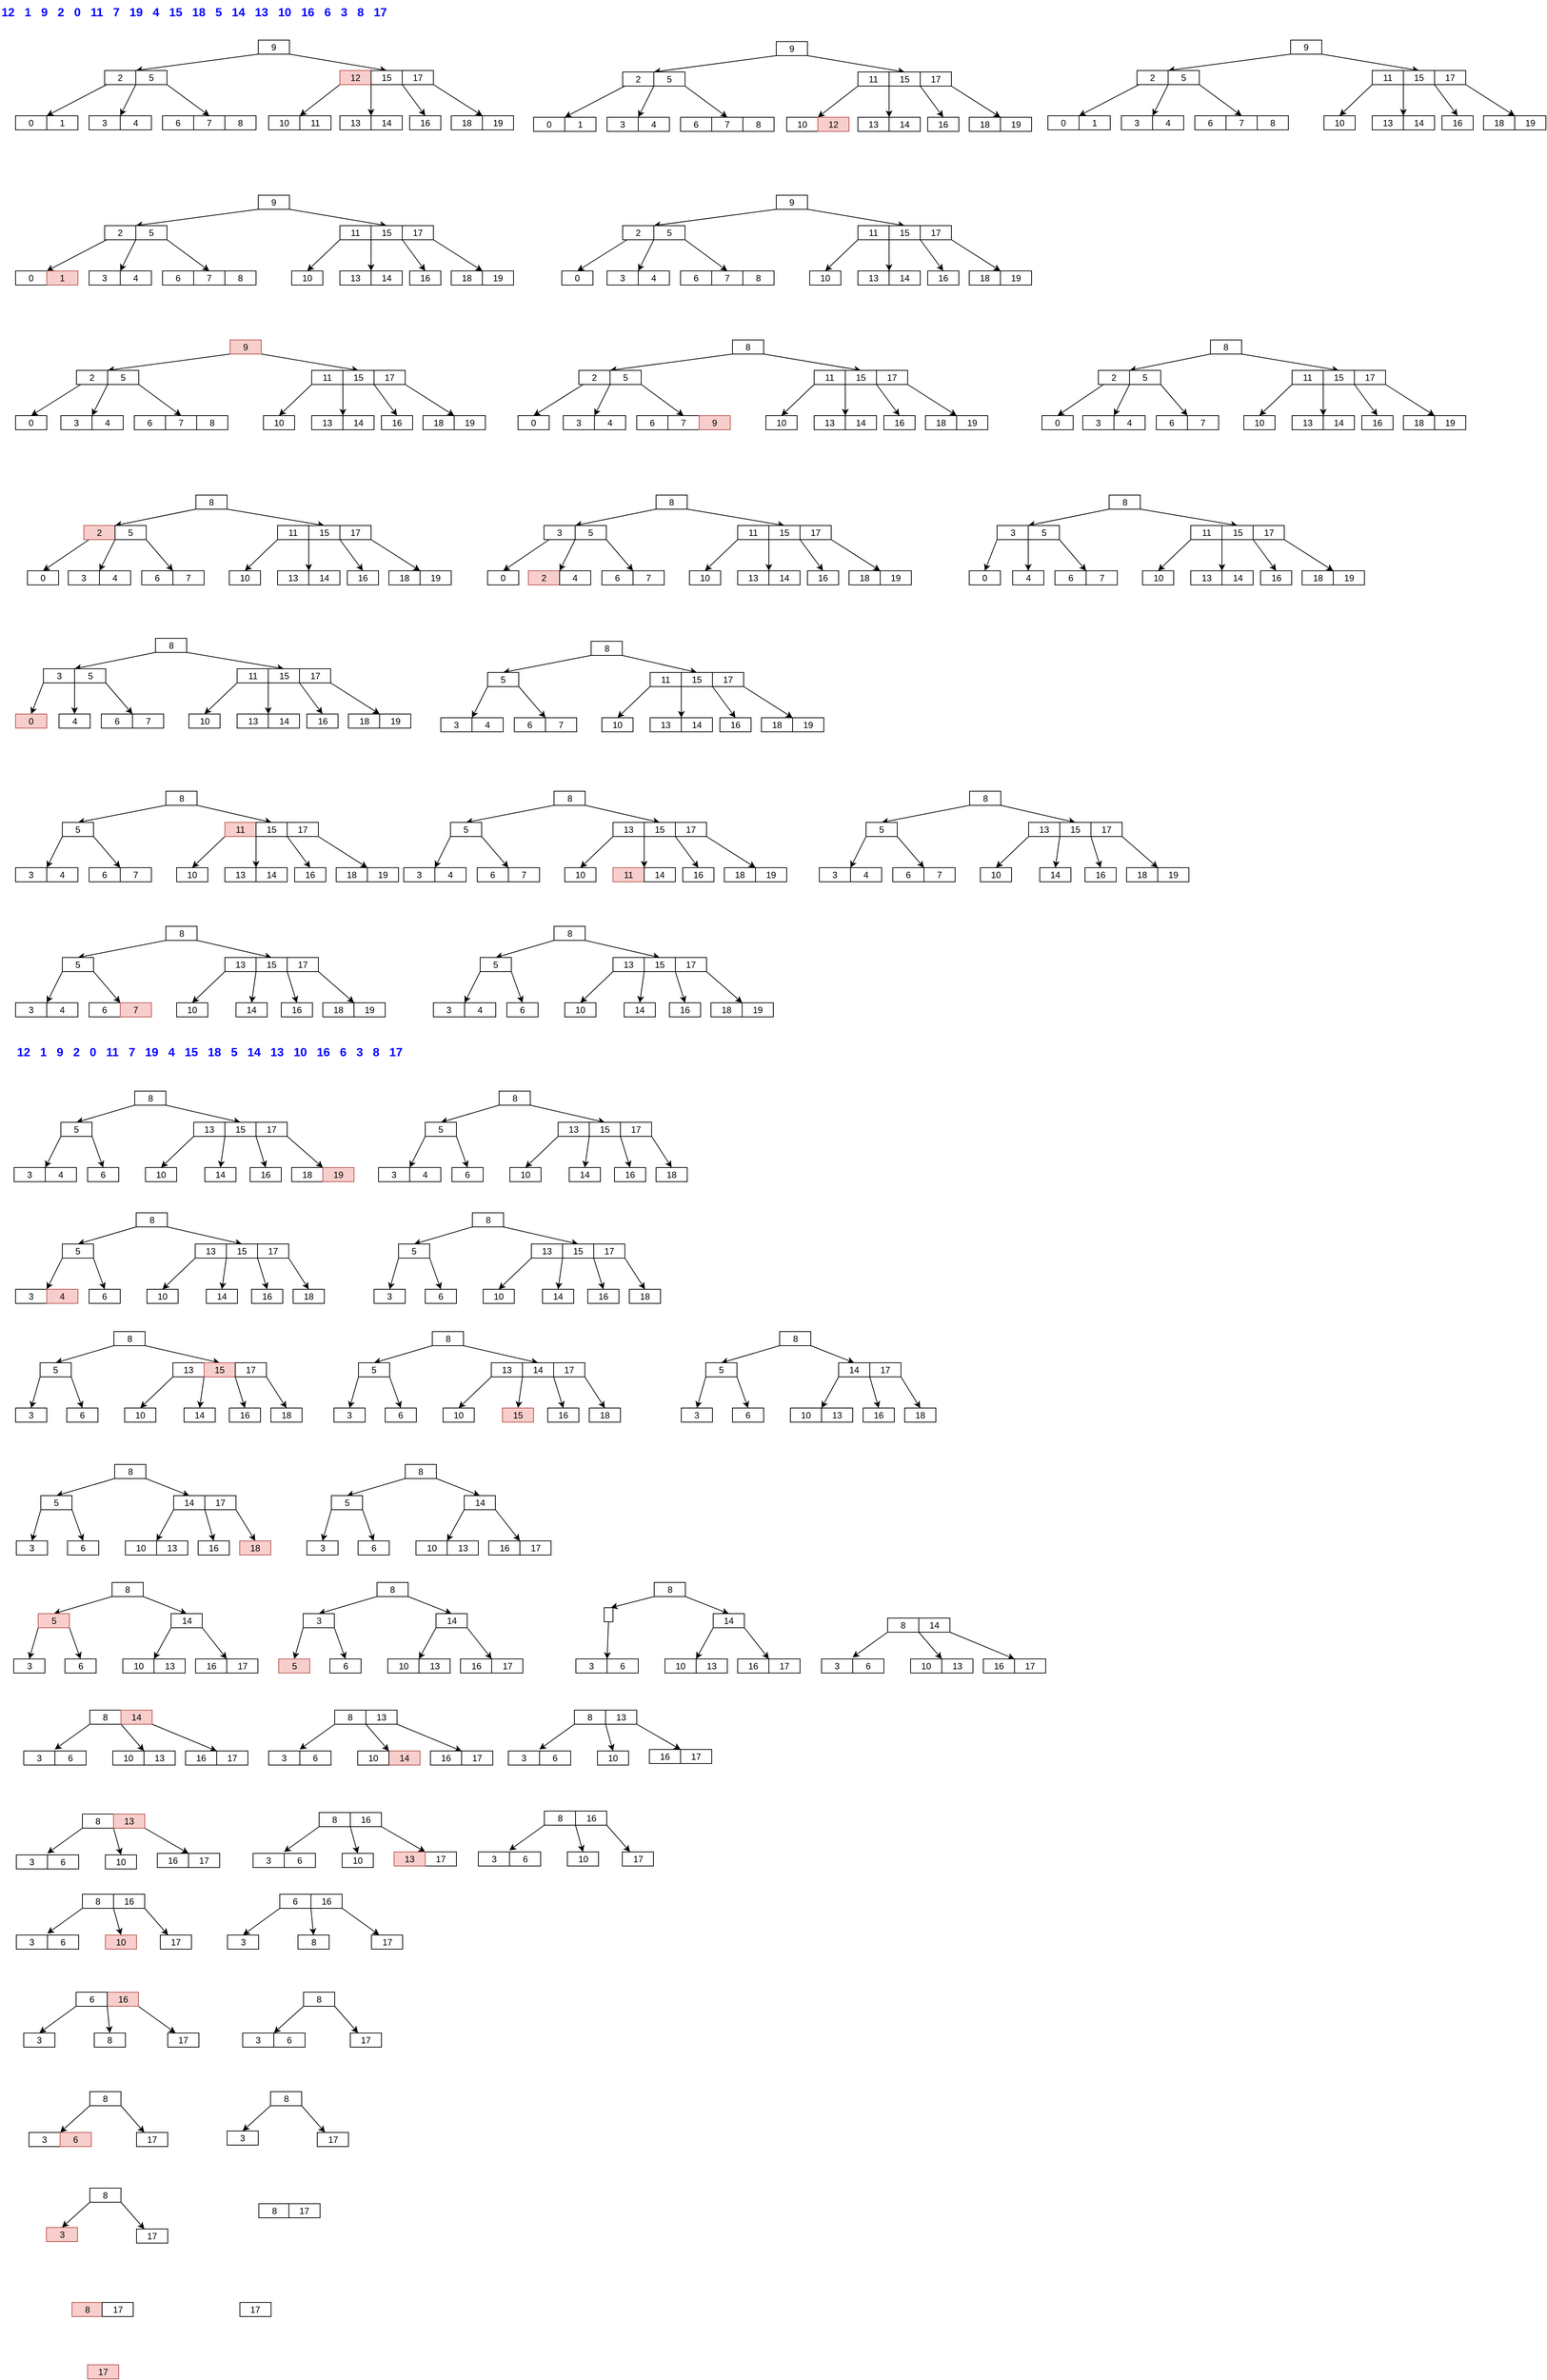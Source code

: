 <mxfile version="14.6.10" type="github">
  <diagram id="E9yU2LjlObC3YKmIe_iY" name="Page-1">
    <mxGraphModel dx="1038" dy="548" grid="0" gridSize="10" guides="1" tooltips="1" connect="1" arrows="1" fold="1" page="1" pageScale="1" pageWidth="3300" pageHeight="4681" math="0" shadow="0">
      <root>
        <mxCell id="0" />
        <mxCell id="1" parent="0" />
        <mxCell id="FphXjnCoIOPoyS9jpBgX-9" style="rounded=0;orthogonalLoop=1;jettySize=auto;html=1;exitX=0;exitY=1;exitDx=0;exitDy=0;entryX=0;entryY=0;entryDx=0;entryDy=0;" edge="1" parent="1" source="FphXjnCoIOPoyS9jpBgX-2" target="FphXjnCoIOPoyS9jpBgX-4">
          <mxGeometry relative="1" as="geometry" />
        </mxCell>
        <mxCell id="FphXjnCoIOPoyS9jpBgX-10" style="edgeStyle=none;rounded=0;orthogonalLoop=1;jettySize=auto;html=1;exitX=1;exitY=1;exitDx=0;exitDy=0;entryX=0.5;entryY=0;entryDx=0;entryDy=0;" edge="1" parent="1" source="FphXjnCoIOPoyS9jpBgX-2" target="FphXjnCoIOPoyS9jpBgX-6">
          <mxGeometry relative="1" as="geometry" />
        </mxCell>
        <mxCell id="FphXjnCoIOPoyS9jpBgX-2" value="9" style="rounded=0;whiteSpace=wrap;html=1;" vertex="1" parent="1">
          <mxGeometry x="374" y="76" width="42" height="19" as="geometry" />
        </mxCell>
        <mxCell id="FphXjnCoIOPoyS9jpBgX-18" style="edgeStyle=none;rounded=0;orthogonalLoop=1;jettySize=auto;html=1;entryX=0;entryY=0;entryDx=0;entryDy=0;" edge="1" parent="1" source="FphXjnCoIOPoyS9jpBgX-3" target="FphXjnCoIOPoyS9jpBgX-12">
          <mxGeometry relative="1" as="geometry" />
        </mxCell>
        <mxCell id="FphXjnCoIOPoyS9jpBgX-3" value="2" style="rounded=0;whiteSpace=wrap;html=1;" vertex="1" parent="1">
          <mxGeometry x="167" y="117" width="42" height="19" as="geometry" />
        </mxCell>
        <mxCell id="FphXjnCoIOPoyS9jpBgX-19" style="edgeStyle=none;rounded=0;orthogonalLoop=1;jettySize=auto;html=1;exitX=0;exitY=1;exitDx=0;exitDy=0;entryX=0;entryY=0;entryDx=0;entryDy=0;" edge="1" parent="1" source="FphXjnCoIOPoyS9jpBgX-4" target="FphXjnCoIOPoyS9jpBgX-14">
          <mxGeometry relative="1" as="geometry" />
        </mxCell>
        <mxCell id="FphXjnCoIOPoyS9jpBgX-20" style="edgeStyle=none;rounded=0;orthogonalLoop=1;jettySize=auto;html=1;exitX=1;exitY=1;exitDx=0;exitDy=0;entryX=0.5;entryY=0;entryDx=0;entryDy=0;" edge="1" parent="1" source="FphXjnCoIOPoyS9jpBgX-4" target="FphXjnCoIOPoyS9jpBgX-16">
          <mxGeometry relative="1" as="geometry" />
        </mxCell>
        <mxCell id="FphXjnCoIOPoyS9jpBgX-4" value="5" style="rounded=0;whiteSpace=wrap;html=1;" vertex="1" parent="1">
          <mxGeometry x="209" y="117" width="42" height="19" as="geometry" />
        </mxCell>
        <mxCell id="FphXjnCoIOPoyS9jpBgX-29" style="edgeStyle=none;rounded=0;orthogonalLoop=1;jettySize=auto;html=1;exitX=0;exitY=1;exitDx=0;exitDy=0;entryX=1;entryY=0;entryDx=0;entryDy=0;" edge="1" parent="1" source="FphXjnCoIOPoyS9jpBgX-5" target="FphXjnCoIOPoyS9jpBgX-21">
          <mxGeometry relative="1" as="geometry" />
        </mxCell>
        <mxCell id="FphXjnCoIOPoyS9jpBgX-5" value="12" style="rounded=0;whiteSpace=wrap;html=1;fillColor=#f8cecc;strokeColor=#b85450;" vertex="1" parent="1">
          <mxGeometry x="484" y="117" width="42" height="19" as="geometry" />
        </mxCell>
        <mxCell id="FphXjnCoIOPoyS9jpBgX-30" style="edgeStyle=none;rounded=0;orthogonalLoop=1;jettySize=auto;html=1;exitX=0;exitY=1;exitDx=0;exitDy=0;entryX=0;entryY=0;entryDx=0;entryDy=0;" edge="1" parent="1" source="FphXjnCoIOPoyS9jpBgX-6" target="FphXjnCoIOPoyS9jpBgX-24">
          <mxGeometry relative="1" as="geometry" />
        </mxCell>
        <mxCell id="FphXjnCoIOPoyS9jpBgX-6" value="15" style="rounded=0;whiteSpace=wrap;html=1;" vertex="1" parent="1">
          <mxGeometry x="526" y="117" width="42" height="19" as="geometry" />
        </mxCell>
        <mxCell id="FphXjnCoIOPoyS9jpBgX-31" style="edgeStyle=none;rounded=0;orthogonalLoop=1;jettySize=auto;html=1;exitX=0;exitY=1;exitDx=0;exitDy=0;entryX=0.5;entryY=0;entryDx=0;entryDy=0;" edge="1" parent="1" source="FphXjnCoIOPoyS9jpBgX-8" target="FphXjnCoIOPoyS9jpBgX-25">
          <mxGeometry relative="1" as="geometry" />
        </mxCell>
        <mxCell id="FphXjnCoIOPoyS9jpBgX-32" style="edgeStyle=none;rounded=0;orthogonalLoop=1;jettySize=auto;html=1;exitX=1;exitY=1;exitDx=0;exitDy=0;entryX=1;entryY=0;entryDx=0;entryDy=0;" edge="1" parent="1" source="FphXjnCoIOPoyS9jpBgX-8" target="FphXjnCoIOPoyS9jpBgX-27">
          <mxGeometry relative="1" as="geometry" />
        </mxCell>
        <mxCell id="FphXjnCoIOPoyS9jpBgX-8" value="17" style="rounded=0;whiteSpace=wrap;html=1;" vertex="1" parent="1">
          <mxGeometry x="568" y="117" width="42" height="19" as="geometry" />
        </mxCell>
        <mxCell id="FphXjnCoIOPoyS9jpBgX-11" value="0" style="rounded=0;whiteSpace=wrap;html=1;" vertex="1" parent="1">
          <mxGeometry x="47" y="178" width="42" height="19" as="geometry" />
        </mxCell>
        <mxCell id="FphXjnCoIOPoyS9jpBgX-12" value="1" style="rounded=0;whiteSpace=wrap;html=1;" vertex="1" parent="1">
          <mxGeometry x="89" y="178" width="42" height="19" as="geometry" />
        </mxCell>
        <mxCell id="FphXjnCoIOPoyS9jpBgX-13" value="3" style="rounded=0;whiteSpace=wrap;html=1;" vertex="1" parent="1">
          <mxGeometry x="146" y="178" width="42" height="19" as="geometry" />
        </mxCell>
        <mxCell id="FphXjnCoIOPoyS9jpBgX-14" value="4" style="rounded=0;whiteSpace=wrap;html=1;" vertex="1" parent="1">
          <mxGeometry x="188" y="178" width="42" height="19" as="geometry" />
        </mxCell>
        <mxCell id="FphXjnCoIOPoyS9jpBgX-15" value="6" style="rounded=0;whiteSpace=wrap;html=1;" vertex="1" parent="1">
          <mxGeometry x="245" y="178" width="42" height="19" as="geometry" />
        </mxCell>
        <mxCell id="FphXjnCoIOPoyS9jpBgX-16" value="7" style="rounded=0;whiteSpace=wrap;html=1;" vertex="1" parent="1">
          <mxGeometry x="287" y="178" width="42" height="19" as="geometry" />
        </mxCell>
        <mxCell id="FphXjnCoIOPoyS9jpBgX-17" value="8" style="rounded=0;whiteSpace=wrap;html=1;" vertex="1" parent="1">
          <mxGeometry x="329" y="178" width="42" height="19" as="geometry" />
        </mxCell>
        <mxCell id="FphXjnCoIOPoyS9jpBgX-21" value="10" style="rounded=0;whiteSpace=wrap;html=1;" vertex="1" parent="1">
          <mxGeometry x="388" y="178" width="42" height="19" as="geometry" />
        </mxCell>
        <mxCell id="FphXjnCoIOPoyS9jpBgX-22" value="11" style="rounded=0;whiteSpace=wrap;html=1;" vertex="1" parent="1">
          <mxGeometry x="430" y="178" width="42" height="19" as="geometry" />
        </mxCell>
        <mxCell id="FphXjnCoIOPoyS9jpBgX-23" value="13" style="rounded=0;whiteSpace=wrap;html=1;" vertex="1" parent="1">
          <mxGeometry x="484" y="178" width="42" height="19" as="geometry" />
        </mxCell>
        <mxCell id="FphXjnCoIOPoyS9jpBgX-24" value="14" style="rounded=0;whiteSpace=wrap;html=1;" vertex="1" parent="1">
          <mxGeometry x="526" y="178" width="42" height="19" as="geometry" />
        </mxCell>
        <mxCell id="FphXjnCoIOPoyS9jpBgX-25" value="16" style="rounded=0;whiteSpace=wrap;html=1;" vertex="1" parent="1">
          <mxGeometry x="578" y="178" width="42" height="19" as="geometry" />
        </mxCell>
        <mxCell id="FphXjnCoIOPoyS9jpBgX-27" value="18" style="rounded=0;whiteSpace=wrap;html=1;" vertex="1" parent="1">
          <mxGeometry x="634" y="178" width="42" height="19" as="geometry" />
        </mxCell>
        <mxCell id="FphXjnCoIOPoyS9jpBgX-28" value="19" style="rounded=0;whiteSpace=wrap;html=1;" vertex="1" parent="1">
          <mxGeometry x="676" y="178" width="42" height="19" as="geometry" />
        </mxCell>
        <mxCell id="FphXjnCoIOPoyS9jpBgX-33" value="&lt;strong style=&quot;box-sizing: inherit; font-weight: 700; color: rgb(0, 0, 255); font-size: 16px; font-style: normal; letter-spacing: normal; text-align: left; text-indent: 0px; text-transform: none; word-spacing: 0px; background-color: rgb(255, 255, 255);&quot;&gt;12&amp;nbsp;&amp;nbsp; 1&amp;nbsp;&amp;nbsp; 9&amp;nbsp;&amp;nbsp; 2&amp;nbsp;&amp;nbsp; 0&amp;nbsp;&amp;nbsp; 11&amp;nbsp;&amp;nbsp; 7&amp;nbsp;&amp;nbsp; 19&amp;nbsp;&amp;nbsp; 4&amp;nbsp;&amp;nbsp; 15&amp;nbsp;&amp;nbsp; 18&amp;nbsp;&amp;nbsp; 5&amp;nbsp;&amp;nbsp; 14&amp;nbsp;&amp;nbsp; 13&amp;nbsp;&amp;nbsp; 10&amp;nbsp;&amp;nbsp; 16&amp;nbsp;&amp;nbsp; 6&amp;nbsp;&amp;nbsp; 3&amp;nbsp;&amp;nbsp; 8&amp;nbsp;&amp;nbsp; 17&lt;/strong&gt;" style="text;whiteSpace=wrap;html=1;" vertex="1" parent="1">
          <mxGeometry x="26.0" y="22.0" width="540" height="28" as="geometry" />
        </mxCell>
        <mxCell id="FphXjnCoIOPoyS9jpBgX-34" style="rounded=0;orthogonalLoop=1;jettySize=auto;html=1;exitX=0;exitY=1;exitDx=0;exitDy=0;entryX=0;entryY=0;entryDx=0;entryDy=0;" edge="1" parent="1" source="FphXjnCoIOPoyS9jpBgX-36" target="FphXjnCoIOPoyS9jpBgX-41">
          <mxGeometry relative="1" as="geometry" />
        </mxCell>
        <mxCell id="FphXjnCoIOPoyS9jpBgX-35" style="edgeStyle=none;rounded=0;orthogonalLoop=1;jettySize=auto;html=1;exitX=1;exitY=1;exitDx=0;exitDy=0;entryX=0.5;entryY=0;entryDx=0;entryDy=0;" edge="1" parent="1" source="FphXjnCoIOPoyS9jpBgX-36" target="FphXjnCoIOPoyS9jpBgX-45">
          <mxGeometry relative="1" as="geometry" />
        </mxCell>
        <mxCell id="FphXjnCoIOPoyS9jpBgX-36" value="9" style="rounded=0;whiteSpace=wrap;html=1;" vertex="1" parent="1">
          <mxGeometry x="1072" y="78" width="42" height="19" as="geometry" />
        </mxCell>
        <mxCell id="FphXjnCoIOPoyS9jpBgX-37" style="edgeStyle=none;rounded=0;orthogonalLoop=1;jettySize=auto;html=1;entryX=0;entryY=0;entryDx=0;entryDy=0;" edge="1" parent="1" source="FphXjnCoIOPoyS9jpBgX-38" target="FphXjnCoIOPoyS9jpBgX-50">
          <mxGeometry relative="1" as="geometry" />
        </mxCell>
        <mxCell id="FphXjnCoIOPoyS9jpBgX-38" value="2" style="rounded=0;whiteSpace=wrap;html=1;" vertex="1" parent="1">
          <mxGeometry x="865" y="119" width="42" height="19" as="geometry" />
        </mxCell>
        <mxCell id="FphXjnCoIOPoyS9jpBgX-39" style="edgeStyle=none;rounded=0;orthogonalLoop=1;jettySize=auto;html=1;exitX=0;exitY=1;exitDx=0;exitDy=0;entryX=0;entryY=0;entryDx=0;entryDy=0;" edge="1" parent="1" source="FphXjnCoIOPoyS9jpBgX-41" target="FphXjnCoIOPoyS9jpBgX-52">
          <mxGeometry relative="1" as="geometry" />
        </mxCell>
        <mxCell id="FphXjnCoIOPoyS9jpBgX-40" style="edgeStyle=none;rounded=0;orthogonalLoop=1;jettySize=auto;html=1;exitX=1;exitY=1;exitDx=0;exitDy=0;entryX=0.5;entryY=0;entryDx=0;entryDy=0;" edge="1" parent="1" source="FphXjnCoIOPoyS9jpBgX-41" target="FphXjnCoIOPoyS9jpBgX-54">
          <mxGeometry relative="1" as="geometry" />
        </mxCell>
        <mxCell id="FphXjnCoIOPoyS9jpBgX-41" value="5" style="rounded=0;whiteSpace=wrap;html=1;" vertex="1" parent="1">
          <mxGeometry x="907" y="119" width="42" height="19" as="geometry" />
        </mxCell>
        <mxCell id="FphXjnCoIOPoyS9jpBgX-42" style="edgeStyle=none;rounded=0;orthogonalLoop=1;jettySize=auto;html=1;exitX=0;exitY=1;exitDx=0;exitDy=0;entryX=1;entryY=0;entryDx=0;entryDy=0;" edge="1" parent="1" source="FphXjnCoIOPoyS9jpBgX-43" target="FphXjnCoIOPoyS9jpBgX-56">
          <mxGeometry relative="1" as="geometry" />
        </mxCell>
        <mxCell id="FphXjnCoIOPoyS9jpBgX-43" value="11" style="rounded=0;whiteSpace=wrap;html=1;" vertex="1" parent="1">
          <mxGeometry x="1182" y="119" width="42" height="19" as="geometry" />
        </mxCell>
        <mxCell id="FphXjnCoIOPoyS9jpBgX-44" style="edgeStyle=none;rounded=0;orthogonalLoop=1;jettySize=auto;html=1;exitX=0;exitY=1;exitDx=0;exitDy=0;entryX=0;entryY=0;entryDx=0;entryDy=0;" edge="1" parent="1" source="FphXjnCoIOPoyS9jpBgX-45" target="FphXjnCoIOPoyS9jpBgX-59">
          <mxGeometry relative="1" as="geometry" />
        </mxCell>
        <mxCell id="FphXjnCoIOPoyS9jpBgX-45" value="15" style="rounded=0;whiteSpace=wrap;html=1;" vertex="1" parent="1">
          <mxGeometry x="1224" y="119" width="42" height="19" as="geometry" />
        </mxCell>
        <mxCell id="FphXjnCoIOPoyS9jpBgX-46" style="edgeStyle=none;rounded=0;orthogonalLoop=1;jettySize=auto;html=1;exitX=0;exitY=1;exitDx=0;exitDy=0;entryX=0.5;entryY=0;entryDx=0;entryDy=0;" edge="1" parent="1" source="FphXjnCoIOPoyS9jpBgX-48" target="FphXjnCoIOPoyS9jpBgX-60">
          <mxGeometry relative="1" as="geometry" />
        </mxCell>
        <mxCell id="FphXjnCoIOPoyS9jpBgX-47" style="edgeStyle=none;rounded=0;orthogonalLoop=1;jettySize=auto;html=1;exitX=1;exitY=1;exitDx=0;exitDy=0;entryX=1;entryY=0;entryDx=0;entryDy=0;" edge="1" parent="1" source="FphXjnCoIOPoyS9jpBgX-48" target="FphXjnCoIOPoyS9jpBgX-61">
          <mxGeometry relative="1" as="geometry" />
        </mxCell>
        <mxCell id="FphXjnCoIOPoyS9jpBgX-48" value="17" style="rounded=0;whiteSpace=wrap;html=1;" vertex="1" parent="1">
          <mxGeometry x="1266" y="119" width="42" height="19" as="geometry" />
        </mxCell>
        <mxCell id="FphXjnCoIOPoyS9jpBgX-49" value="0" style="rounded=0;whiteSpace=wrap;html=1;" vertex="1" parent="1">
          <mxGeometry x="745" y="180" width="42" height="19" as="geometry" />
        </mxCell>
        <mxCell id="FphXjnCoIOPoyS9jpBgX-50" value="1" style="rounded=0;whiteSpace=wrap;html=1;" vertex="1" parent="1">
          <mxGeometry x="787" y="180" width="42" height="19" as="geometry" />
        </mxCell>
        <mxCell id="FphXjnCoIOPoyS9jpBgX-51" value="3" style="rounded=0;whiteSpace=wrap;html=1;" vertex="1" parent="1">
          <mxGeometry x="844" y="180" width="42" height="19" as="geometry" />
        </mxCell>
        <mxCell id="FphXjnCoIOPoyS9jpBgX-52" value="4" style="rounded=0;whiteSpace=wrap;html=1;" vertex="1" parent="1">
          <mxGeometry x="886" y="180" width="42" height="19" as="geometry" />
        </mxCell>
        <mxCell id="FphXjnCoIOPoyS9jpBgX-53" value="6" style="rounded=0;whiteSpace=wrap;html=1;" vertex="1" parent="1">
          <mxGeometry x="943" y="180" width="42" height="19" as="geometry" />
        </mxCell>
        <mxCell id="FphXjnCoIOPoyS9jpBgX-54" value="7" style="rounded=0;whiteSpace=wrap;html=1;" vertex="1" parent="1">
          <mxGeometry x="985" y="180" width="42" height="19" as="geometry" />
        </mxCell>
        <mxCell id="FphXjnCoIOPoyS9jpBgX-55" value="8" style="rounded=0;whiteSpace=wrap;html=1;" vertex="1" parent="1">
          <mxGeometry x="1027" y="180" width="42" height="19" as="geometry" />
        </mxCell>
        <mxCell id="FphXjnCoIOPoyS9jpBgX-56" value="10" style="rounded=0;whiteSpace=wrap;html=1;" vertex="1" parent="1">
          <mxGeometry x="1086" y="180" width="42" height="19" as="geometry" />
        </mxCell>
        <mxCell id="FphXjnCoIOPoyS9jpBgX-57" value="12" style="rounded=0;whiteSpace=wrap;html=1;fillColor=#f8cecc;strokeColor=#b85450;" vertex="1" parent="1">
          <mxGeometry x="1128" y="180" width="42" height="19" as="geometry" />
        </mxCell>
        <mxCell id="FphXjnCoIOPoyS9jpBgX-58" value="13" style="rounded=0;whiteSpace=wrap;html=1;" vertex="1" parent="1">
          <mxGeometry x="1182" y="180" width="42" height="19" as="geometry" />
        </mxCell>
        <mxCell id="FphXjnCoIOPoyS9jpBgX-59" value="14" style="rounded=0;whiteSpace=wrap;html=1;" vertex="1" parent="1">
          <mxGeometry x="1224" y="180" width="42" height="19" as="geometry" />
        </mxCell>
        <mxCell id="FphXjnCoIOPoyS9jpBgX-60" value="16" style="rounded=0;whiteSpace=wrap;html=1;" vertex="1" parent="1">
          <mxGeometry x="1276" y="180" width="42" height="19" as="geometry" />
        </mxCell>
        <mxCell id="FphXjnCoIOPoyS9jpBgX-61" value="18" style="rounded=0;whiteSpace=wrap;html=1;" vertex="1" parent="1">
          <mxGeometry x="1332" y="180" width="42" height="19" as="geometry" />
        </mxCell>
        <mxCell id="FphXjnCoIOPoyS9jpBgX-62" value="19" style="rounded=0;whiteSpace=wrap;html=1;" vertex="1" parent="1">
          <mxGeometry x="1374" y="180" width="42" height="19" as="geometry" />
        </mxCell>
        <mxCell id="FphXjnCoIOPoyS9jpBgX-63" style="rounded=0;orthogonalLoop=1;jettySize=auto;html=1;exitX=0;exitY=1;exitDx=0;exitDy=0;entryX=0;entryY=0;entryDx=0;entryDy=0;" edge="1" parent="1" source="FphXjnCoIOPoyS9jpBgX-65" target="FphXjnCoIOPoyS9jpBgX-70">
          <mxGeometry relative="1" as="geometry" />
        </mxCell>
        <mxCell id="FphXjnCoIOPoyS9jpBgX-64" style="edgeStyle=none;rounded=0;orthogonalLoop=1;jettySize=auto;html=1;exitX=1;exitY=1;exitDx=0;exitDy=0;entryX=0.5;entryY=0;entryDx=0;entryDy=0;" edge="1" parent="1" source="FphXjnCoIOPoyS9jpBgX-65" target="FphXjnCoIOPoyS9jpBgX-74">
          <mxGeometry relative="1" as="geometry" />
        </mxCell>
        <mxCell id="FphXjnCoIOPoyS9jpBgX-65" value="9" style="rounded=0;whiteSpace=wrap;html=1;" vertex="1" parent="1">
          <mxGeometry x="1765" y="76" width="42" height="19" as="geometry" />
        </mxCell>
        <mxCell id="FphXjnCoIOPoyS9jpBgX-66" style="edgeStyle=none;rounded=0;orthogonalLoop=1;jettySize=auto;html=1;entryX=0;entryY=0;entryDx=0;entryDy=0;" edge="1" parent="1" source="FphXjnCoIOPoyS9jpBgX-67" target="FphXjnCoIOPoyS9jpBgX-79">
          <mxGeometry relative="1" as="geometry" />
        </mxCell>
        <mxCell id="FphXjnCoIOPoyS9jpBgX-67" value="2" style="rounded=0;whiteSpace=wrap;html=1;" vertex="1" parent="1">
          <mxGeometry x="1558" y="117" width="42" height="19" as="geometry" />
        </mxCell>
        <mxCell id="FphXjnCoIOPoyS9jpBgX-68" style="edgeStyle=none;rounded=0;orthogonalLoop=1;jettySize=auto;html=1;exitX=0;exitY=1;exitDx=0;exitDy=0;entryX=0;entryY=0;entryDx=0;entryDy=0;" edge="1" parent="1" source="FphXjnCoIOPoyS9jpBgX-70" target="FphXjnCoIOPoyS9jpBgX-81">
          <mxGeometry relative="1" as="geometry" />
        </mxCell>
        <mxCell id="FphXjnCoIOPoyS9jpBgX-69" style="edgeStyle=none;rounded=0;orthogonalLoop=1;jettySize=auto;html=1;exitX=1;exitY=1;exitDx=0;exitDy=0;entryX=0.5;entryY=0;entryDx=0;entryDy=0;" edge="1" parent="1" source="FphXjnCoIOPoyS9jpBgX-70" target="FphXjnCoIOPoyS9jpBgX-83">
          <mxGeometry relative="1" as="geometry" />
        </mxCell>
        <mxCell id="FphXjnCoIOPoyS9jpBgX-70" value="5" style="rounded=0;whiteSpace=wrap;html=1;" vertex="1" parent="1">
          <mxGeometry x="1600" y="117" width="42" height="19" as="geometry" />
        </mxCell>
        <mxCell id="FphXjnCoIOPoyS9jpBgX-71" style="edgeStyle=none;rounded=0;orthogonalLoop=1;jettySize=auto;html=1;exitX=0;exitY=1;exitDx=0;exitDy=0;entryX=0.5;entryY=0;entryDx=0;entryDy=0;" edge="1" parent="1" source="FphXjnCoIOPoyS9jpBgX-72" target="FphXjnCoIOPoyS9jpBgX-85">
          <mxGeometry relative="1" as="geometry">
            <mxPoint x="1800" y="178" as="targetPoint" />
          </mxGeometry>
        </mxCell>
        <mxCell id="FphXjnCoIOPoyS9jpBgX-72" value="11" style="rounded=0;whiteSpace=wrap;html=1;" vertex="1" parent="1">
          <mxGeometry x="1875" y="117" width="42" height="19" as="geometry" />
        </mxCell>
        <mxCell id="FphXjnCoIOPoyS9jpBgX-73" style="edgeStyle=none;rounded=0;orthogonalLoop=1;jettySize=auto;html=1;exitX=0;exitY=1;exitDx=0;exitDy=0;entryX=0;entryY=0;entryDx=0;entryDy=0;" edge="1" parent="1" source="FphXjnCoIOPoyS9jpBgX-74" target="FphXjnCoIOPoyS9jpBgX-88">
          <mxGeometry relative="1" as="geometry" />
        </mxCell>
        <mxCell id="FphXjnCoIOPoyS9jpBgX-74" value="15" style="rounded=0;whiteSpace=wrap;html=1;" vertex="1" parent="1">
          <mxGeometry x="1917" y="117" width="42" height="19" as="geometry" />
        </mxCell>
        <mxCell id="FphXjnCoIOPoyS9jpBgX-75" style="edgeStyle=none;rounded=0;orthogonalLoop=1;jettySize=auto;html=1;exitX=0;exitY=1;exitDx=0;exitDy=0;entryX=0.5;entryY=0;entryDx=0;entryDy=0;" edge="1" parent="1" source="FphXjnCoIOPoyS9jpBgX-77" target="FphXjnCoIOPoyS9jpBgX-89">
          <mxGeometry relative="1" as="geometry" />
        </mxCell>
        <mxCell id="FphXjnCoIOPoyS9jpBgX-76" style="edgeStyle=none;rounded=0;orthogonalLoop=1;jettySize=auto;html=1;exitX=1;exitY=1;exitDx=0;exitDy=0;entryX=1;entryY=0;entryDx=0;entryDy=0;" edge="1" parent="1" source="FphXjnCoIOPoyS9jpBgX-77" target="FphXjnCoIOPoyS9jpBgX-90">
          <mxGeometry relative="1" as="geometry" />
        </mxCell>
        <mxCell id="FphXjnCoIOPoyS9jpBgX-77" value="17" style="rounded=0;whiteSpace=wrap;html=1;" vertex="1" parent="1">
          <mxGeometry x="1959" y="117" width="42" height="19" as="geometry" />
        </mxCell>
        <mxCell id="FphXjnCoIOPoyS9jpBgX-78" value="0" style="rounded=0;whiteSpace=wrap;html=1;" vertex="1" parent="1">
          <mxGeometry x="1438" y="178" width="42" height="19" as="geometry" />
        </mxCell>
        <mxCell id="FphXjnCoIOPoyS9jpBgX-79" value="1" style="rounded=0;whiteSpace=wrap;html=1;" vertex="1" parent="1">
          <mxGeometry x="1480" y="178" width="42" height="19" as="geometry" />
        </mxCell>
        <mxCell id="FphXjnCoIOPoyS9jpBgX-80" value="3" style="rounded=0;whiteSpace=wrap;html=1;" vertex="1" parent="1">
          <mxGeometry x="1537" y="178" width="42" height="19" as="geometry" />
        </mxCell>
        <mxCell id="FphXjnCoIOPoyS9jpBgX-81" value="4" style="rounded=0;whiteSpace=wrap;html=1;" vertex="1" parent="1">
          <mxGeometry x="1579" y="178" width="42" height="19" as="geometry" />
        </mxCell>
        <mxCell id="FphXjnCoIOPoyS9jpBgX-82" value="6" style="rounded=0;whiteSpace=wrap;html=1;" vertex="1" parent="1">
          <mxGeometry x="1636" y="178" width="42" height="19" as="geometry" />
        </mxCell>
        <mxCell id="FphXjnCoIOPoyS9jpBgX-83" value="7" style="rounded=0;whiteSpace=wrap;html=1;" vertex="1" parent="1">
          <mxGeometry x="1678" y="178" width="42" height="19" as="geometry" />
        </mxCell>
        <mxCell id="FphXjnCoIOPoyS9jpBgX-84" value="8" style="rounded=0;whiteSpace=wrap;html=1;" vertex="1" parent="1">
          <mxGeometry x="1720" y="178" width="42" height="19" as="geometry" />
        </mxCell>
        <mxCell id="FphXjnCoIOPoyS9jpBgX-85" value="10" style="rounded=0;whiteSpace=wrap;html=1;" vertex="1" parent="1">
          <mxGeometry x="1810" y="178" width="42" height="19" as="geometry" />
        </mxCell>
        <mxCell id="FphXjnCoIOPoyS9jpBgX-87" value="13" style="rounded=0;whiteSpace=wrap;html=1;" vertex="1" parent="1">
          <mxGeometry x="1875" y="178" width="42" height="19" as="geometry" />
        </mxCell>
        <mxCell id="FphXjnCoIOPoyS9jpBgX-88" value="14" style="rounded=0;whiteSpace=wrap;html=1;" vertex="1" parent="1">
          <mxGeometry x="1917" y="178" width="42" height="19" as="geometry" />
        </mxCell>
        <mxCell id="FphXjnCoIOPoyS9jpBgX-89" value="16" style="rounded=0;whiteSpace=wrap;html=1;" vertex="1" parent="1">
          <mxGeometry x="1969" y="178" width="42" height="19" as="geometry" />
        </mxCell>
        <mxCell id="FphXjnCoIOPoyS9jpBgX-90" value="18" style="rounded=0;whiteSpace=wrap;html=1;" vertex="1" parent="1">
          <mxGeometry x="2025" y="178" width="42" height="19" as="geometry" />
        </mxCell>
        <mxCell id="FphXjnCoIOPoyS9jpBgX-91" value="19" style="rounded=0;whiteSpace=wrap;html=1;" vertex="1" parent="1">
          <mxGeometry x="2067" y="178" width="42" height="19" as="geometry" />
        </mxCell>
        <mxCell id="FphXjnCoIOPoyS9jpBgX-92" style="rounded=0;orthogonalLoop=1;jettySize=auto;html=1;exitX=0;exitY=1;exitDx=0;exitDy=0;entryX=0;entryY=0;entryDx=0;entryDy=0;" edge="1" parent="1" source="FphXjnCoIOPoyS9jpBgX-94" target="FphXjnCoIOPoyS9jpBgX-99">
          <mxGeometry relative="1" as="geometry" />
        </mxCell>
        <mxCell id="FphXjnCoIOPoyS9jpBgX-93" style="edgeStyle=none;rounded=0;orthogonalLoop=1;jettySize=auto;html=1;exitX=1;exitY=1;exitDx=0;exitDy=0;entryX=0.5;entryY=0;entryDx=0;entryDy=0;" edge="1" parent="1" source="FphXjnCoIOPoyS9jpBgX-94" target="FphXjnCoIOPoyS9jpBgX-103">
          <mxGeometry relative="1" as="geometry" />
        </mxCell>
        <mxCell id="FphXjnCoIOPoyS9jpBgX-94" value="9" style="rounded=0;whiteSpace=wrap;html=1;" vertex="1" parent="1">
          <mxGeometry x="374" y="285" width="42" height="19" as="geometry" />
        </mxCell>
        <mxCell id="FphXjnCoIOPoyS9jpBgX-95" style="edgeStyle=none;rounded=0;orthogonalLoop=1;jettySize=auto;html=1;entryX=0;entryY=0;entryDx=0;entryDy=0;" edge="1" parent="1" source="FphXjnCoIOPoyS9jpBgX-96" target="FphXjnCoIOPoyS9jpBgX-108">
          <mxGeometry relative="1" as="geometry" />
        </mxCell>
        <mxCell id="FphXjnCoIOPoyS9jpBgX-96" value="2" style="rounded=0;whiteSpace=wrap;html=1;" vertex="1" parent="1">
          <mxGeometry x="167" y="326" width="42" height="19" as="geometry" />
        </mxCell>
        <mxCell id="FphXjnCoIOPoyS9jpBgX-97" style="edgeStyle=none;rounded=0;orthogonalLoop=1;jettySize=auto;html=1;exitX=0;exitY=1;exitDx=0;exitDy=0;entryX=0;entryY=0;entryDx=0;entryDy=0;" edge="1" parent="1" source="FphXjnCoIOPoyS9jpBgX-99" target="FphXjnCoIOPoyS9jpBgX-110">
          <mxGeometry relative="1" as="geometry" />
        </mxCell>
        <mxCell id="FphXjnCoIOPoyS9jpBgX-98" style="edgeStyle=none;rounded=0;orthogonalLoop=1;jettySize=auto;html=1;exitX=1;exitY=1;exitDx=0;exitDy=0;entryX=0.5;entryY=0;entryDx=0;entryDy=0;" edge="1" parent="1" source="FphXjnCoIOPoyS9jpBgX-99" target="FphXjnCoIOPoyS9jpBgX-112">
          <mxGeometry relative="1" as="geometry" />
        </mxCell>
        <mxCell id="FphXjnCoIOPoyS9jpBgX-99" value="5" style="rounded=0;whiteSpace=wrap;html=1;" vertex="1" parent="1">
          <mxGeometry x="209" y="326" width="42" height="19" as="geometry" />
        </mxCell>
        <mxCell id="FphXjnCoIOPoyS9jpBgX-100" style="edgeStyle=none;rounded=0;orthogonalLoop=1;jettySize=auto;html=1;exitX=0;exitY=1;exitDx=0;exitDy=0;entryX=0.5;entryY=0;entryDx=0;entryDy=0;" edge="1" parent="1" source="FphXjnCoIOPoyS9jpBgX-101" target="FphXjnCoIOPoyS9jpBgX-114">
          <mxGeometry relative="1" as="geometry">
            <mxPoint x="409" y="387" as="targetPoint" />
          </mxGeometry>
        </mxCell>
        <mxCell id="FphXjnCoIOPoyS9jpBgX-101" value="11" style="rounded=0;whiteSpace=wrap;html=1;" vertex="1" parent="1">
          <mxGeometry x="484" y="326" width="42" height="19" as="geometry" />
        </mxCell>
        <mxCell id="FphXjnCoIOPoyS9jpBgX-102" style="edgeStyle=none;rounded=0;orthogonalLoop=1;jettySize=auto;html=1;exitX=0;exitY=1;exitDx=0;exitDy=0;entryX=0;entryY=0;entryDx=0;entryDy=0;" edge="1" parent="1" source="FphXjnCoIOPoyS9jpBgX-103" target="FphXjnCoIOPoyS9jpBgX-116">
          <mxGeometry relative="1" as="geometry" />
        </mxCell>
        <mxCell id="FphXjnCoIOPoyS9jpBgX-103" value="15" style="rounded=0;whiteSpace=wrap;html=1;" vertex="1" parent="1">
          <mxGeometry x="526" y="326" width="42" height="19" as="geometry" />
        </mxCell>
        <mxCell id="FphXjnCoIOPoyS9jpBgX-104" style="edgeStyle=none;rounded=0;orthogonalLoop=1;jettySize=auto;html=1;exitX=0;exitY=1;exitDx=0;exitDy=0;entryX=0.5;entryY=0;entryDx=0;entryDy=0;" edge="1" parent="1" source="FphXjnCoIOPoyS9jpBgX-106" target="FphXjnCoIOPoyS9jpBgX-117">
          <mxGeometry relative="1" as="geometry" />
        </mxCell>
        <mxCell id="FphXjnCoIOPoyS9jpBgX-105" style="edgeStyle=none;rounded=0;orthogonalLoop=1;jettySize=auto;html=1;exitX=1;exitY=1;exitDx=0;exitDy=0;entryX=1;entryY=0;entryDx=0;entryDy=0;" edge="1" parent="1" source="FphXjnCoIOPoyS9jpBgX-106" target="FphXjnCoIOPoyS9jpBgX-118">
          <mxGeometry relative="1" as="geometry" />
        </mxCell>
        <mxCell id="FphXjnCoIOPoyS9jpBgX-106" value="17" style="rounded=0;whiteSpace=wrap;html=1;" vertex="1" parent="1">
          <mxGeometry x="568" y="326" width="42" height="19" as="geometry" />
        </mxCell>
        <mxCell id="FphXjnCoIOPoyS9jpBgX-107" value="0" style="rounded=0;whiteSpace=wrap;html=1;" vertex="1" parent="1">
          <mxGeometry x="47" y="387" width="42" height="19" as="geometry" />
        </mxCell>
        <mxCell id="FphXjnCoIOPoyS9jpBgX-108" value="1" style="rounded=0;whiteSpace=wrap;html=1;fillColor=#f8cecc;strokeColor=#b85450;" vertex="1" parent="1">
          <mxGeometry x="89" y="387" width="42" height="19" as="geometry" />
        </mxCell>
        <mxCell id="FphXjnCoIOPoyS9jpBgX-109" value="3" style="rounded=0;whiteSpace=wrap;html=1;" vertex="1" parent="1">
          <mxGeometry x="146" y="387" width="42" height="19" as="geometry" />
        </mxCell>
        <mxCell id="FphXjnCoIOPoyS9jpBgX-110" value="4" style="rounded=0;whiteSpace=wrap;html=1;" vertex="1" parent="1">
          <mxGeometry x="188" y="387" width="42" height="19" as="geometry" />
        </mxCell>
        <mxCell id="FphXjnCoIOPoyS9jpBgX-111" value="6" style="rounded=0;whiteSpace=wrap;html=1;" vertex="1" parent="1">
          <mxGeometry x="245" y="387" width="42" height="19" as="geometry" />
        </mxCell>
        <mxCell id="FphXjnCoIOPoyS9jpBgX-112" value="7" style="rounded=0;whiteSpace=wrap;html=1;" vertex="1" parent="1">
          <mxGeometry x="287" y="387" width="42" height="19" as="geometry" />
        </mxCell>
        <mxCell id="FphXjnCoIOPoyS9jpBgX-113" value="8" style="rounded=0;whiteSpace=wrap;html=1;" vertex="1" parent="1">
          <mxGeometry x="329" y="387" width="42" height="19" as="geometry" />
        </mxCell>
        <mxCell id="FphXjnCoIOPoyS9jpBgX-114" value="10" style="rounded=0;whiteSpace=wrap;html=1;" vertex="1" parent="1">
          <mxGeometry x="419" y="387" width="42" height="19" as="geometry" />
        </mxCell>
        <mxCell id="FphXjnCoIOPoyS9jpBgX-115" value="13" style="rounded=0;whiteSpace=wrap;html=1;" vertex="1" parent="1">
          <mxGeometry x="484" y="387" width="42" height="19" as="geometry" />
        </mxCell>
        <mxCell id="FphXjnCoIOPoyS9jpBgX-116" value="14" style="rounded=0;whiteSpace=wrap;html=1;" vertex="1" parent="1">
          <mxGeometry x="526" y="387" width="42" height="19" as="geometry" />
        </mxCell>
        <mxCell id="FphXjnCoIOPoyS9jpBgX-117" value="16" style="rounded=0;whiteSpace=wrap;html=1;" vertex="1" parent="1">
          <mxGeometry x="578" y="387" width="42" height="19" as="geometry" />
        </mxCell>
        <mxCell id="FphXjnCoIOPoyS9jpBgX-118" value="18" style="rounded=0;whiteSpace=wrap;html=1;" vertex="1" parent="1">
          <mxGeometry x="634" y="387" width="42" height="19" as="geometry" />
        </mxCell>
        <mxCell id="FphXjnCoIOPoyS9jpBgX-119" value="19" style="rounded=0;whiteSpace=wrap;html=1;" vertex="1" parent="1">
          <mxGeometry x="676" y="387" width="42" height="19" as="geometry" />
        </mxCell>
        <mxCell id="FphXjnCoIOPoyS9jpBgX-120" style="rounded=0;orthogonalLoop=1;jettySize=auto;html=1;exitX=0;exitY=1;exitDx=0;exitDy=0;entryX=0;entryY=0;entryDx=0;entryDy=0;" edge="1" parent="1" source="FphXjnCoIOPoyS9jpBgX-122" target="FphXjnCoIOPoyS9jpBgX-127">
          <mxGeometry relative="1" as="geometry" />
        </mxCell>
        <mxCell id="FphXjnCoIOPoyS9jpBgX-121" style="edgeStyle=none;rounded=0;orthogonalLoop=1;jettySize=auto;html=1;exitX=1;exitY=1;exitDx=0;exitDy=0;entryX=0.5;entryY=0;entryDx=0;entryDy=0;" edge="1" parent="1" source="FphXjnCoIOPoyS9jpBgX-122" target="FphXjnCoIOPoyS9jpBgX-131">
          <mxGeometry relative="1" as="geometry" />
        </mxCell>
        <mxCell id="FphXjnCoIOPoyS9jpBgX-122" value="9" style="rounded=0;whiteSpace=wrap;html=1;" vertex="1" parent="1">
          <mxGeometry x="1072" y="285" width="42" height="19" as="geometry" />
        </mxCell>
        <mxCell id="FphXjnCoIOPoyS9jpBgX-123" style="edgeStyle=none;rounded=0;orthogonalLoop=1;jettySize=auto;html=1;entryX=0.5;entryY=0;entryDx=0;entryDy=0;" edge="1" parent="1" source="FphXjnCoIOPoyS9jpBgX-124" target="FphXjnCoIOPoyS9jpBgX-135">
          <mxGeometry relative="1" as="geometry">
            <mxPoint x="787" y="387" as="targetPoint" />
          </mxGeometry>
        </mxCell>
        <mxCell id="FphXjnCoIOPoyS9jpBgX-124" value="2" style="rounded=0;whiteSpace=wrap;html=1;" vertex="1" parent="1">
          <mxGeometry x="865" y="326" width="42" height="19" as="geometry" />
        </mxCell>
        <mxCell id="FphXjnCoIOPoyS9jpBgX-125" style="edgeStyle=none;rounded=0;orthogonalLoop=1;jettySize=auto;html=1;exitX=0;exitY=1;exitDx=0;exitDy=0;entryX=0;entryY=0;entryDx=0;entryDy=0;" edge="1" parent="1" source="FphXjnCoIOPoyS9jpBgX-127" target="FphXjnCoIOPoyS9jpBgX-138">
          <mxGeometry relative="1" as="geometry" />
        </mxCell>
        <mxCell id="FphXjnCoIOPoyS9jpBgX-126" style="edgeStyle=none;rounded=0;orthogonalLoop=1;jettySize=auto;html=1;exitX=1;exitY=1;exitDx=0;exitDy=0;entryX=0.5;entryY=0;entryDx=0;entryDy=0;" edge="1" parent="1" source="FphXjnCoIOPoyS9jpBgX-127" target="FphXjnCoIOPoyS9jpBgX-140">
          <mxGeometry relative="1" as="geometry" />
        </mxCell>
        <mxCell id="FphXjnCoIOPoyS9jpBgX-127" value="5" style="rounded=0;whiteSpace=wrap;html=1;" vertex="1" parent="1">
          <mxGeometry x="907" y="326" width="42" height="19" as="geometry" />
        </mxCell>
        <mxCell id="FphXjnCoIOPoyS9jpBgX-128" style="edgeStyle=none;rounded=0;orthogonalLoop=1;jettySize=auto;html=1;exitX=0;exitY=1;exitDx=0;exitDy=0;entryX=0.5;entryY=0;entryDx=0;entryDy=0;" edge="1" parent="1" source="FphXjnCoIOPoyS9jpBgX-129" target="FphXjnCoIOPoyS9jpBgX-142">
          <mxGeometry relative="1" as="geometry">
            <mxPoint x="1107" y="387" as="targetPoint" />
          </mxGeometry>
        </mxCell>
        <mxCell id="FphXjnCoIOPoyS9jpBgX-129" value="11" style="rounded=0;whiteSpace=wrap;html=1;" vertex="1" parent="1">
          <mxGeometry x="1182" y="326" width="42" height="19" as="geometry" />
        </mxCell>
        <mxCell id="FphXjnCoIOPoyS9jpBgX-130" style="edgeStyle=none;rounded=0;orthogonalLoop=1;jettySize=auto;html=1;exitX=0;exitY=1;exitDx=0;exitDy=0;entryX=0;entryY=0;entryDx=0;entryDy=0;" edge="1" parent="1" source="FphXjnCoIOPoyS9jpBgX-131" target="FphXjnCoIOPoyS9jpBgX-144">
          <mxGeometry relative="1" as="geometry" />
        </mxCell>
        <mxCell id="FphXjnCoIOPoyS9jpBgX-131" value="15" style="rounded=0;whiteSpace=wrap;html=1;" vertex="1" parent="1">
          <mxGeometry x="1224" y="326" width="42" height="19" as="geometry" />
        </mxCell>
        <mxCell id="FphXjnCoIOPoyS9jpBgX-132" style="edgeStyle=none;rounded=0;orthogonalLoop=1;jettySize=auto;html=1;exitX=0;exitY=1;exitDx=0;exitDy=0;entryX=0.5;entryY=0;entryDx=0;entryDy=0;" edge="1" parent="1" source="FphXjnCoIOPoyS9jpBgX-134" target="FphXjnCoIOPoyS9jpBgX-145">
          <mxGeometry relative="1" as="geometry" />
        </mxCell>
        <mxCell id="FphXjnCoIOPoyS9jpBgX-133" style="edgeStyle=none;rounded=0;orthogonalLoop=1;jettySize=auto;html=1;exitX=1;exitY=1;exitDx=0;exitDy=0;entryX=1;entryY=0;entryDx=0;entryDy=0;" edge="1" parent="1" source="FphXjnCoIOPoyS9jpBgX-134" target="FphXjnCoIOPoyS9jpBgX-146">
          <mxGeometry relative="1" as="geometry" />
        </mxCell>
        <mxCell id="FphXjnCoIOPoyS9jpBgX-134" value="17" style="rounded=0;whiteSpace=wrap;html=1;" vertex="1" parent="1">
          <mxGeometry x="1266" y="326" width="42" height="19" as="geometry" />
        </mxCell>
        <mxCell id="FphXjnCoIOPoyS9jpBgX-135" value="0" style="rounded=0;whiteSpace=wrap;html=1;" vertex="1" parent="1">
          <mxGeometry x="783" y="387" width="42" height="19" as="geometry" />
        </mxCell>
        <mxCell id="FphXjnCoIOPoyS9jpBgX-137" value="3" style="rounded=0;whiteSpace=wrap;html=1;" vertex="1" parent="1">
          <mxGeometry x="844" y="387" width="42" height="19" as="geometry" />
        </mxCell>
        <mxCell id="FphXjnCoIOPoyS9jpBgX-138" value="4" style="rounded=0;whiteSpace=wrap;html=1;" vertex="1" parent="1">
          <mxGeometry x="886" y="387" width="42" height="19" as="geometry" />
        </mxCell>
        <mxCell id="FphXjnCoIOPoyS9jpBgX-139" value="6" style="rounded=0;whiteSpace=wrap;html=1;" vertex="1" parent="1">
          <mxGeometry x="943" y="387" width="42" height="19" as="geometry" />
        </mxCell>
        <mxCell id="FphXjnCoIOPoyS9jpBgX-140" value="7" style="rounded=0;whiteSpace=wrap;html=1;" vertex="1" parent="1">
          <mxGeometry x="985" y="387" width="42" height="19" as="geometry" />
        </mxCell>
        <mxCell id="FphXjnCoIOPoyS9jpBgX-141" value="8" style="rounded=0;whiteSpace=wrap;html=1;" vertex="1" parent="1">
          <mxGeometry x="1027" y="387" width="42" height="19" as="geometry" />
        </mxCell>
        <mxCell id="FphXjnCoIOPoyS9jpBgX-142" value="10" style="rounded=0;whiteSpace=wrap;html=1;" vertex="1" parent="1">
          <mxGeometry x="1117" y="387" width="42" height="19" as="geometry" />
        </mxCell>
        <mxCell id="FphXjnCoIOPoyS9jpBgX-143" value="13" style="rounded=0;whiteSpace=wrap;html=1;" vertex="1" parent="1">
          <mxGeometry x="1182" y="387" width="42" height="19" as="geometry" />
        </mxCell>
        <mxCell id="FphXjnCoIOPoyS9jpBgX-144" value="14" style="rounded=0;whiteSpace=wrap;html=1;" vertex="1" parent="1">
          <mxGeometry x="1224" y="387" width="42" height="19" as="geometry" />
        </mxCell>
        <mxCell id="FphXjnCoIOPoyS9jpBgX-145" value="16" style="rounded=0;whiteSpace=wrap;html=1;" vertex="1" parent="1">
          <mxGeometry x="1276" y="387" width="42" height="19" as="geometry" />
        </mxCell>
        <mxCell id="FphXjnCoIOPoyS9jpBgX-146" value="18" style="rounded=0;whiteSpace=wrap;html=1;" vertex="1" parent="1">
          <mxGeometry x="1332" y="387" width="42" height="19" as="geometry" />
        </mxCell>
        <mxCell id="FphXjnCoIOPoyS9jpBgX-147" value="19" style="rounded=0;whiteSpace=wrap;html=1;" vertex="1" parent="1">
          <mxGeometry x="1374" y="387" width="42" height="19" as="geometry" />
        </mxCell>
        <mxCell id="FphXjnCoIOPoyS9jpBgX-149" style="rounded=0;orthogonalLoop=1;jettySize=auto;html=1;exitX=0;exitY=1;exitDx=0;exitDy=0;entryX=0;entryY=0;entryDx=0;entryDy=0;" edge="1" parent="1" source="FphXjnCoIOPoyS9jpBgX-151" target="FphXjnCoIOPoyS9jpBgX-156">
          <mxGeometry relative="1" as="geometry" />
        </mxCell>
        <mxCell id="FphXjnCoIOPoyS9jpBgX-150" style="edgeStyle=none;rounded=0;orthogonalLoop=1;jettySize=auto;html=1;exitX=1;exitY=1;exitDx=0;exitDy=0;entryX=0.5;entryY=0;entryDx=0;entryDy=0;" edge="1" parent="1" source="FphXjnCoIOPoyS9jpBgX-151" target="FphXjnCoIOPoyS9jpBgX-160">
          <mxGeometry relative="1" as="geometry" />
        </mxCell>
        <mxCell id="FphXjnCoIOPoyS9jpBgX-151" value="9" style="rounded=0;whiteSpace=wrap;html=1;fillColor=#f8cecc;strokeColor=#b85450;" vertex="1" parent="1">
          <mxGeometry x="336" y="480" width="42" height="19" as="geometry" />
        </mxCell>
        <mxCell id="FphXjnCoIOPoyS9jpBgX-152" style="edgeStyle=none;rounded=0;orthogonalLoop=1;jettySize=auto;html=1;entryX=0.5;entryY=0;entryDx=0;entryDy=0;" edge="1" parent="1" source="FphXjnCoIOPoyS9jpBgX-153" target="FphXjnCoIOPoyS9jpBgX-164">
          <mxGeometry relative="1" as="geometry">
            <mxPoint x="51" y="582" as="targetPoint" />
          </mxGeometry>
        </mxCell>
        <mxCell id="FphXjnCoIOPoyS9jpBgX-153" value="2" style="rounded=0;whiteSpace=wrap;html=1;" vertex="1" parent="1">
          <mxGeometry x="129" y="521" width="42" height="19" as="geometry" />
        </mxCell>
        <mxCell id="FphXjnCoIOPoyS9jpBgX-154" style="edgeStyle=none;rounded=0;orthogonalLoop=1;jettySize=auto;html=1;exitX=0;exitY=1;exitDx=0;exitDy=0;entryX=0;entryY=0;entryDx=0;entryDy=0;" edge="1" parent="1" source="FphXjnCoIOPoyS9jpBgX-156" target="FphXjnCoIOPoyS9jpBgX-166">
          <mxGeometry relative="1" as="geometry" />
        </mxCell>
        <mxCell id="FphXjnCoIOPoyS9jpBgX-155" style="edgeStyle=none;rounded=0;orthogonalLoop=1;jettySize=auto;html=1;exitX=1;exitY=1;exitDx=0;exitDy=0;entryX=0.5;entryY=0;entryDx=0;entryDy=0;" edge="1" parent="1" source="FphXjnCoIOPoyS9jpBgX-156" target="FphXjnCoIOPoyS9jpBgX-168">
          <mxGeometry relative="1" as="geometry" />
        </mxCell>
        <mxCell id="FphXjnCoIOPoyS9jpBgX-156" value="5" style="rounded=0;whiteSpace=wrap;html=1;" vertex="1" parent="1">
          <mxGeometry x="171" y="521" width="42" height="19" as="geometry" />
        </mxCell>
        <mxCell id="FphXjnCoIOPoyS9jpBgX-157" style="edgeStyle=none;rounded=0;orthogonalLoop=1;jettySize=auto;html=1;exitX=0;exitY=1;exitDx=0;exitDy=0;entryX=0.5;entryY=0;entryDx=0;entryDy=0;" edge="1" parent="1" source="FphXjnCoIOPoyS9jpBgX-158" target="FphXjnCoIOPoyS9jpBgX-170">
          <mxGeometry relative="1" as="geometry">
            <mxPoint x="371" y="582" as="targetPoint" />
          </mxGeometry>
        </mxCell>
        <mxCell id="FphXjnCoIOPoyS9jpBgX-158" value="11" style="rounded=0;whiteSpace=wrap;html=1;" vertex="1" parent="1">
          <mxGeometry x="446" y="521" width="42" height="19" as="geometry" />
        </mxCell>
        <mxCell id="FphXjnCoIOPoyS9jpBgX-159" style="edgeStyle=none;rounded=0;orthogonalLoop=1;jettySize=auto;html=1;exitX=0;exitY=1;exitDx=0;exitDy=0;entryX=0;entryY=0;entryDx=0;entryDy=0;" edge="1" parent="1" source="FphXjnCoIOPoyS9jpBgX-160" target="FphXjnCoIOPoyS9jpBgX-172">
          <mxGeometry relative="1" as="geometry" />
        </mxCell>
        <mxCell id="FphXjnCoIOPoyS9jpBgX-160" value="15" style="rounded=0;whiteSpace=wrap;html=1;" vertex="1" parent="1">
          <mxGeometry x="488" y="521" width="42" height="19" as="geometry" />
        </mxCell>
        <mxCell id="FphXjnCoIOPoyS9jpBgX-161" style="edgeStyle=none;rounded=0;orthogonalLoop=1;jettySize=auto;html=1;exitX=0;exitY=1;exitDx=0;exitDy=0;entryX=0.5;entryY=0;entryDx=0;entryDy=0;" edge="1" parent="1" source="FphXjnCoIOPoyS9jpBgX-163" target="FphXjnCoIOPoyS9jpBgX-173">
          <mxGeometry relative="1" as="geometry" />
        </mxCell>
        <mxCell id="FphXjnCoIOPoyS9jpBgX-162" style="edgeStyle=none;rounded=0;orthogonalLoop=1;jettySize=auto;html=1;exitX=1;exitY=1;exitDx=0;exitDy=0;entryX=1;entryY=0;entryDx=0;entryDy=0;" edge="1" parent="1" source="FphXjnCoIOPoyS9jpBgX-163" target="FphXjnCoIOPoyS9jpBgX-174">
          <mxGeometry relative="1" as="geometry" />
        </mxCell>
        <mxCell id="FphXjnCoIOPoyS9jpBgX-163" value="17" style="rounded=0;whiteSpace=wrap;html=1;" vertex="1" parent="1">
          <mxGeometry x="530" y="521" width="42" height="19" as="geometry" />
        </mxCell>
        <mxCell id="FphXjnCoIOPoyS9jpBgX-164" value="0" style="rounded=0;whiteSpace=wrap;html=1;" vertex="1" parent="1">
          <mxGeometry x="47" y="582" width="42" height="19" as="geometry" />
        </mxCell>
        <mxCell id="FphXjnCoIOPoyS9jpBgX-165" value="3" style="rounded=0;whiteSpace=wrap;html=1;" vertex="1" parent="1">
          <mxGeometry x="108" y="582" width="42" height="19" as="geometry" />
        </mxCell>
        <mxCell id="FphXjnCoIOPoyS9jpBgX-166" value="4" style="rounded=0;whiteSpace=wrap;html=1;" vertex="1" parent="1">
          <mxGeometry x="150" y="582" width="42" height="19" as="geometry" />
        </mxCell>
        <mxCell id="FphXjnCoIOPoyS9jpBgX-167" value="6" style="rounded=0;whiteSpace=wrap;html=1;" vertex="1" parent="1">
          <mxGeometry x="207" y="582" width="42" height="19" as="geometry" />
        </mxCell>
        <mxCell id="FphXjnCoIOPoyS9jpBgX-168" value="7" style="rounded=0;whiteSpace=wrap;html=1;" vertex="1" parent="1">
          <mxGeometry x="249" y="582" width="42" height="19" as="geometry" />
        </mxCell>
        <mxCell id="FphXjnCoIOPoyS9jpBgX-169" value="8" style="rounded=0;whiteSpace=wrap;html=1;" vertex="1" parent="1">
          <mxGeometry x="291" y="582" width="42" height="19" as="geometry" />
        </mxCell>
        <mxCell id="FphXjnCoIOPoyS9jpBgX-170" value="10" style="rounded=0;whiteSpace=wrap;html=1;" vertex="1" parent="1">
          <mxGeometry x="381" y="582" width="42" height="19" as="geometry" />
        </mxCell>
        <mxCell id="FphXjnCoIOPoyS9jpBgX-171" value="13" style="rounded=0;whiteSpace=wrap;html=1;" vertex="1" parent="1">
          <mxGeometry x="446" y="582" width="42" height="19" as="geometry" />
        </mxCell>
        <mxCell id="FphXjnCoIOPoyS9jpBgX-172" value="14" style="rounded=0;whiteSpace=wrap;html=1;" vertex="1" parent="1">
          <mxGeometry x="488" y="582" width="42" height="19" as="geometry" />
        </mxCell>
        <mxCell id="FphXjnCoIOPoyS9jpBgX-173" value="16" style="rounded=0;whiteSpace=wrap;html=1;" vertex="1" parent="1">
          <mxGeometry x="540" y="582" width="42" height="19" as="geometry" />
        </mxCell>
        <mxCell id="FphXjnCoIOPoyS9jpBgX-174" value="18" style="rounded=0;whiteSpace=wrap;html=1;" vertex="1" parent="1">
          <mxGeometry x="596" y="582" width="42" height="19" as="geometry" />
        </mxCell>
        <mxCell id="FphXjnCoIOPoyS9jpBgX-175" value="19" style="rounded=0;whiteSpace=wrap;html=1;" vertex="1" parent="1">
          <mxGeometry x="638" y="582" width="42" height="19" as="geometry" />
        </mxCell>
        <mxCell id="FphXjnCoIOPoyS9jpBgX-176" style="rounded=0;orthogonalLoop=1;jettySize=auto;html=1;exitX=0;exitY=1;exitDx=0;exitDy=0;entryX=0;entryY=0;entryDx=0;entryDy=0;" edge="1" parent="1" source="FphXjnCoIOPoyS9jpBgX-178" target="FphXjnCoIOPoyS9jpBgX-183">
          <mxGeometry relative="1" as="geometry" />
        </mxCell>
        <mxCell id="FphXjnCoIOPoyS9jpBgX-177" style="edgeStyle=none;rounded=0;orthogonalLoop=1;jettySize=auto;html=1;exitX=1;exitY=1;exitDx=0;exitDy=0;entryX=0.5;entryY=0;entryDx=0;entryDy=0;" edge="1" parent="1" source="FphXjnCoIOPoyS9jpBgX-178" target="FphXjnCoIOPoyS9jpBgX-187">
          <mxGeometry relative="1" as="geometry" />
        </mxCell>
        <mxCell id="FphXjnCoIOPoyS9jpBgX-178" value="8" style="rounded=0;whiteSpace=wrap;html=1;" vertex="1" parent="1">
          <mxGeometry x="1013" y="480" width="42" height="19" as="geometry" />
        </mxCell>
        <mxCell id="FphXjnCoIOPoyS9jpBgX-179" style="edgeStyle=none;rounded=0;orthogonalLoop=1;jettySize=auto;html=1;entryX=0.5;entryY=0;entryDx=0;entryDy=0;" edge="1" parent="1" source="FphXjnCoIOPoyS9jpBgX-180" target="FphXjnCoIOPoyS9jpBgX-191">
          <mxGeometry relative="1" as="geometry">
            <mxPoint x="728" y="582" as="targetPoint" />
          </mxGeometry>
        </mxCell>
        <mxCell id="FphXjnCoIOPoyS9jpBgX-180" value="2" style="rounded=0;whiteSpace=wrap;html=1;" vertex="1" parent="1">
          <mxGeometry x="806" y="521" width="42" height="19" as="geometry" />
        </mxCell>
        <mxCell id="FphXjnCoIOPoyS9jpBgX-181" style="edgeStyle=none;rounded=0;orthogonalLoop=1;jettySize=auto;html=1;exitX=0;exitY=1;exitDx=0;exitDy=0;entryX=0;entryY=0;entryDx=0;entryDy=0;" edge="1" parent="1" source="FphXjnCoIOPoyS9jpBgX-183" target="FphXjnCoIOPoyS9jpBgX-193">
          <mxGeometry relative="1" as="geometry" />
        </mxCell>
        <mxCell id="FphXjnCoIOPoyS9jpBgX-182" style="edgeStyle=none;rounded=0;orthogonalLoop=1;jettySize=auto;html=1;exitX=1;exitY=1;exitDx=0;exitDy=0;entryX=0.5;entryY=0;entryDx=0;entryDy=0;" edge="1" parent="1" source="FphXjnCoIOPoyS9jpBgX-183" target="FphXjnCoIOPoyS9jpBgX-195">
          <mxGeometry relative="1" as="geometry" />
        </mxCell>
        <mxCell id="FphXjnCoIOPoyS9jpBgX-183" value="5" style="rounded=0;whiteSpace=wrap;html=1;" vertex="1" parent="1">
          <mxGeometry x="848" y="521" width="42" height="19" as="geometry" />
        </mxCell>
        <mxCell id="FphXjnCoIOPoyS9jpBgX-184" style="edgeStyle=none;rounded=0;orthogonalLoop=1;jettySize=auto;html=1;exitX=0;exitY=1;exitDx=0;exitDy=0;entryX=0.5;entryY=0;entryDx=0;entryDy=0;" edge="1" parent="1" source="FphXjnCoIOPoyS9jpBgX-185" target="FphXjnCoIOPoyS9jpBgX-197">
          <mxGeometry relative="1" as="geometry">
            <mxPoint x="1048" y="582" as="targetPoint" />
          </mxGeometry>
        </mxCell>
        <mxCell id="FphXjnCoIOPoyS9jpBgX-185" value="11" style="rounded=0;whiteSpace=wrap;html=1;" vertex="1" parent="1">
          <mxGeometry x="1123" y="521" width="42" height="19" as="geometry" />
        </mxCell>
        <mxCell id="FphXjnCoIOPoyS9jpBgX-186" style="edgeStyle=none;rounded=0;orthogonalLoop=1;jettySize=auto;html=1;exitX=0;exitY=1;exitDx=0;exitDy=0;entryX=0;entryY=0;entryDx=0;entryDy=0;" edge="1" parent="1" source="FphXjnCoIOPoyS9jpBgX-187" target="FphXjnCoIOPoyS9jpBgX-199">
          <mxGeometry relative="1" as="geometry" />
        </mxCell>
        <mxCell id="FphXjnCoIOPoyS9jpBgX-187" value="15" style="rounded=0;whiteSpace=wrap;html=1;" vertex="1" parent="1">
          <mxGeometry x="1165" y="521" width="42" height="19" as="geometry" />
        </mxCell>
        <mxCell id="FphXjnCoIOPoyS9jpBgX-188" style="edgeStyle=none;rounded=0;orthogonalLoop=1;jettySize=auto;html=1;exitX=0;exitY=1;exitDx=0;exitDy=0;entryX=0.5;entryY=0;entryDx=0;entryDy=0;" edge="1" parent="1" source="FphXjnCoIOPoyS9jpBgX-190" target="FphXjnCoIOPoyS9jpBgX-200">
          <mxGeometry relative="1" as="geometry" />
        </mxCell>
        <mxCell id="FphXjnCoIOPoyS9jpBgX-189" style="edgeStyle=none;rounded=0;orthogonalLoop=1;jettySize=auto;html=1;exitX=1;exitY=1;exitDx=0;exitDy=0;entryX=1;entryY=0;entryDx=0;entryDy=0;" edge="1" parent="1" source="FphXjnCoIOPoyS9jpBgX-190" target="FphXjnCoIOPoyS9jpBgX-201">
          <mxGeometry relative="1" as="geometry" />
        </mxCell>
        <mxCell id="FphXjnCoIOPoyS9jpBgX-190" value="17" style="rounded=0;whiteSpace=wrap;html=1;" vertex="1" parent="1">
          <mxGeometry x="1207" y="521" width="42" height="19" as="geometry" />
        </mxCell>
        <mxCell id="FphXjnCoIOPoyS9jpBgX-191" value="0" style="rounded=0;whiteSpace=wrap;html=1;" vertex="1" parent="1">
          <mxGeometry x="724" y="582" width="42" height="19" as="geometry" />
        </mxCell>
        <mxCell id="FphXjnCoIOPoyS9jpBgX-192" value="3" style="rounded=0;whiteSpace=wrap;html=1;" vertex="1" parent="1">
          <mxGeometry x="785" y="582" width="42" height="19" as="geometry" />
        </mxCell>
        <mxCell id="FphXjnCoIOPoyS9jpBgX-193" value="4" style="rounded=0;whiteSpace=wrap;html=1;" vertex="1" parent="1">
          <mxGeometry x="827" y="582" width="42" height="19" as="geometry" />
        </mxCell>
        <mxCell id="FphXjnCoIOPoyS9jpBgX-194" value="6" style="rounded=0;whiteSpace=wrap;html=1;" vertex="1" parent="1">
          <mxGeometry x="884" y="582" width="42" height="19" as="geometry" />
        </mxCell>
        <mxCell id="FphXjnCoIOPoyS9jpBgX-195" value="7" style="rounded=0;whiteSpace=wrap;html=1;" vertex="1" parent="1">
          <mxGeometry x="926" y="582" width="42" height="19" as="geometry" />
        </mxCell>
        <mxCell id="FphXjnCoIOPoyS9jpBgX-196" value="9" style="rounded=0;whiteSpace=wrap;html=1;fillColor=#f8cecc;strokeColor=#b85450;" vertex="1" parent="1">
          <mxGeometry x="968" y="582" width="42" height="19" as="geometry" />
        </mxCell>
        <mxCell id="FphXjnCoIOPoyS9jpBgX-197" value="10" style="rounded=0;whiteSpace=wrap;html=1;" vertex="1" parent="1">
          <mxGeometry x="1058" y="582" width="42" height="19" as="geometry" />
        </mxCell>
        <mxCell id="FphXjnCoIOPoyS9jpBgX-198" value="13" style="rounded=0;whiteSpace=wrap;html=1;" vertex="1" parent="1">
          <mxGeometry x="1123" y="582" width="42" height="19" as="geometry" />
        </mxCell>
        <mxCell id="FphXjnCoIOPoyS9jpBgX-199" value="14" style="rounded=0;whiteSpace=wrap;html=1;" vertex="1" parent="1">
          <mxGeometry x="1165" y="582" width="42" height="19" as="geometry" />
        </mxCell>
        <mxCell id="FphXjnCoIOPoyS9jpBgX-200" value="16" style="rounded=0;whiteSpace=wrap;html=1;" vertex="1" parent="1">
          <mxGeometry x="1217" y="582" width="42" height="19" as="geometry" />
        </mxCell>
        <mxCell id="FphXjnCoIOPoyS9jpBgX-201" value="18" style="rounded=0;whiteSpace=wrap;html=1;" vertex="1" parent="1">
          <mxGeometry x="1273" y="582" width="42" height="19" as="geometry" />
        </mxCell>
        <mxCell id="FphXjnCoIOPoyS9jpBgX-202" value="19" style="rounded=0;whiteSpace=wrap;html=1;" vertex="1" parent="1">
          <mxGeometry x="1315" y="582" width="42" height="19" as="geometry" />
        </mxCell>
        <mxCell id="FphXjnCoIOPoyS9jpBgX-203" style="rounded=0;orthogonalLoop=1;jettySize=auto;html=1;exitX=0;exitY=1;exitDx=0;exitDy=0;entryX=0;entryY=0;entryDx=0;entryDy=0;" edge="1" parent="1" source="FphXjnCoIOPoyS9jpBgX-205" target="FphXjnCoIOPoyS9jpBgX-210">
          <mxGeometry relative="1" as="geometry" />
        </mxCell>
        <mxCell id="FphXjnCoIOPoyS9jpBgX-204" style="edgeStyle=none;rounded=0;orthogonalLoop=1;jettySize=auto;html=1;exitX=1;exitY=1;exitDx=0;exitDy=0;entryX=0.5;entryY=0;entryDx=0;entryDy=0;" edge="1" parent="1" source="FphXjnCoIOPoyS9jpBgX-205" target="FphXjnCoIOPoyS9jpBgX-214">
          <mxGeometry relative="1" as="geometry" />
        </mxCell>
        <mxCell id="FphXjnCoIOPoyS9jpBgX-205" value="8" style="rounded=0;whiteSpace=wrap;html=1;" vertex="1" parent="1">
          <mxGeometry x="1657" y="480" width="42" height="19" as="geometry" />
        </mxCell>
        <mxCell id="FphXjnCoIOPoyS9jpBgX-206" style="edgeStyle=none;rounded=0;orthogonalLoop=1;jettySize=auto;html=1;entryX=0.5;entryY=0;entryDx=0;entryDy=0;" edge="1" parent="1" source="FphXjnCoIOPoyS9jpBgX-207" target="FphXjnCoIOPoyS9jpBgX-218">
          <mxGeometry relative="1" as="geometry">
            <mxPoint x="1445" y="582" as="targetPoint" />
          </mxGeometry>
        </mxCell>
        <mxCell id="FphXjnCoIOPoyS9jpBgX-207" value="2" style="rounded=0;whiteSpace=wrap;html=1;" vertex="1" parent="1">
          <mxGeometry x="1506" y="521" width="42" height="19" as="geometry" />
        </mxCell>
        <mxCell id="FphXjnCoIOPoyS9jpBgX-208" style="edgeStyle=none;rounded=0;orthogonalLoop=1;jettySize=auto;html=1;exitX=0;exitY=1;exitDx=0;exitDy=0;entryX=0;entryY=0;entryDx=0;entryDy=0;" edge="1" parent="1" source="FphXjnCoIOPoyS9jpBgX-210" target="FphXjnCoIOPoyS9jpBgX-220">
          <mxGeometry relative="1" as="geometry" />
        </mxCell>
        <mxCell id="FphXjnCoIOPoyS9jpBgX-209" style="edgeStyle=none;rounded=0;orthogonalLoop=1;jettySize=auto;html=1;exitX=1;exitY=1;exitDx=0;exitDy=0;entryX=1;entryY=0;entryDx=0;entryDy=0;" edge="1" parent="1" source="FphXjnCoIOPoyS9jpBgX-210" target="FphXjnCoIOPoyS9jpBgX-221">
          <mxGeometry relative="1" as="geometry" />
        </mxCell>
        <mxCell id="FphXjnCoIOPoyS9jpBgX-210" value="5" style="rounded=0;whiteSpace=wrap;html=1;" vertex="1" parent="1">
          <mxGeometry x="1548" y="521" width="42" height="19" as="geometry" />
        </mxCell>
        <mxCell id="FphXjnCoIOPoyS9jpBgX-211" style="edgeStyle=none;rounded=0;orthogonalLoop=1;jettySize=auto;html=1;exitX=0;exitY=1;exitDx=0;exitDy=0;entryX=0.5;entryY=0;entryDx=0;entryDy=0;" edge="1" parent="1" source="FphXjnCoIOPoyS9jpBgX-212" target="FphXjnCoIOPoyS9jpBgX-224">
          <mxGeometry relative="1" as="geometry">
            <mxPoint x="1692" y="582" as="targetPoint" />
          </mxGeometry>
        </mxCell>
        <mxCell id="FphXjnCoIOPoyS9jpBgX-212" value="11" style="rounded=0;whiteSpace=wrap;html=1;" vertex="1" parent="1">
          <mxGeometry x="1767" y="521" width="42" height="19" as="geometry" />
        </mxCell>
        <mxCell id="FphXjnCoIOPoyS9jpBgX-213" style="edgeStyle=none;rounded=0;orthogonalLoop=1;jettySize=auto;html=1;exitX=0;exitY=1;exitDx=0;exitDy=0;entryX=0;entryY=0;entryDx=0;entryDy=0;" edge="1" parent="1" source="FphXjnCoIOPoyS9jpBgX-214" target="FphXjnCoIOPoyS9jpBgX-226">
          <mxGeometry relative="1" as="geometry" />
        </mxCell>
        <mxCell id="FphXjnCoIOPoyS9jpBgX-214" value="15" style="rounded=0;whiteSpace=wrap;html=1;" vertex="1" parent="1">
          <mxGeometry x="1809" y="521" width="42" height="19" as="geometry" />
        </mxCell>
        <mxCell id="FphXjnCoIOPoyS9jpBgX-215" style="edgeStyle=none;rounded=0;orthogonalLoop=1;jettySize=auto;html=1;exitX=0;exitY=1;exitDx=0;exitDy=0;entryX=0.5;entryY=0;entryDx=0;entryDy=0;" edge="1" parent="1" source="FphXjnCoIOPoyS9jpBgX-217" target="FphXjnCoIOPoyS9jpBgX-227">
          <mxGeometry relative="1" as="geometry" />
        </mxCell>
        <mxCell id="FphXjnCoIOPoyS9jpBgX-216" style="edgeStyle=none;rounded=0;orthogonalLoop=1;jettySize=auto;html=1;exitX=1;exitY=1;exitDx=0;exitDy=0;entryX=1;entryY=0;entryDx=0;entryDy=0;" edge="1" parent="1" source="FphXjnCoIOPoyS9jpBgX-217" target="FphXjnCoIOPoyS9jpBgX-228">
          <mxGeometry relative="1" as="geometry" />
        </mxCell>
        <mxCell id="FphXjnCoIOPoyS9jpBgX-217" value="17" style="rounded=0;whiteSpace=wrap;html=1;" vertex="1" parent="1">
          <mxGeometry x="1851" y="521" width="42" height="19" as="geometry" />
        </mxCell>
        <mxCell id="FphXjnCoIOPoyS9jpBgX-218" value="0" style="rounded=0;whiteSpace=wrap;html=1;" vertex="1" parent="1">
          <mxGeometry x="1430" y="582" width="42" height="19" as="geometry" />
        </mxCell>
        <mxCell id="FphXjnCoIOPoyS9jpBgX-219" value="3" style="rounded=0;whiteSpace=wrap;html=1;" vertex="1" parent="1">
          <mxGeometry x="1485" y="582" width="42" height="19" as="geometry" />
        </mxCell>
        <mxCell id="FphXjnCoIOPoyS9jpBgX-220" value="4" style="rounded=0;whiteSpace=wrap;html=1;" vertex="1" parent="1">
          <mxGeometry x="1527" y="582" width="42" height="19" as="geometry" />
        </mxCell>
        <mxCell id="FphXjnCoIOPoyS9jpBgX-221" value="6" style="rounded=0;whiteSpace=wrap;html=1;" vertex="1" parent="1">
          <mxGeometry x="1584" y="582" width="42" height="19" as="geometry" />
        </mxCell>
        <mxCell id="FphXjnCoIOPoyS9jpBgX-222" value="7" style="rounded=0;whiteSpace=wrap;html=1;" vertex="1" parent="1">
          <mxGeometry x="1626" y="582" width="42" height="19" as="geometry" />
        </mxCell>
        <mxCell id="FphXjnCoIOPoyS9jpBgX-224" value="10" style="rounded=0;whiteSpace=wrap;html=1;" vertex="1" parent="1">
          <mxGeometry x="1702" y="582" width="42" height="19" as="geometry" />
        </mxCell>
        <mxCell id="FphXjnCoIOPoyS9jpBgX-225" value="13" style="rounded=0;whiteSpace=wrap;html=1;" vertex="1" parent="1">
          <mxGeometry x="1767" y="582" width="42" height="19" as="geometry" />
        </mxCell>
        <mxCell id="FphXjnCoIOPoyS9jpBgX-226" value="14" style="rounded=0;whiteSpace=wrap;html=1;" vertex="1" parent="1">
          <mxGeometry x="1809" y="582" width="42" height="19" as="geometry" />
        </mxCell>
        <mxCell id="FphXjnCoIOPoyS9jpBgX-227" value="16" style="rounded=0;whiteSpace=wrap;html=1;" vertex="1" parent="1">
          <mxGeometry x="1861" y="582" width="42" height="19" as="geometry" />
        </mxCell>
        <mxCell id="FphXjnCoIOPoyS9jpBgX-228" value="18" style="rounded=0;whiteSpace=wrap;html=1;" vertex="1" parent="1">
          <mxGeometry x="1917" y="582" width="42" height="19" as="geometry" />
        </mxCell>
        <mxCell id="FphXjnCoIOPoyS9jpBgX-229" value="19" style="rounded=0;whiteSpace=wrap;html=1;" vertex="1" parent="1">
          <mxGeometry x="1959" y="582" width="42" height="19" as="geometry" />
        </mxCell>
        <mxCell id="FphXjnCoIOPoyS9jpBgX-231" style="rounded=0;orthogonalLoop=1;jettySize=auto;html=1;exitX=0;exitY=1;exitDx=0;exitDy=0;entryX=0;entryY=0;entryDx=0;entryDy=0;" edge="1" parent="1" source="FphXjnCoIOPoyS9jpBgX-233" target="FphXjnCoIOPoyS9jpBgX-238">
          <mxGeometry relative="1" as="geometry" />
        </mxCell>
        <mxCell id="FphXjnCoIOPoyS9jpBgX-232" style="edgeStyle=none;rounded=0;orthogonalLoop=1;jettySize=auto;html=1;exitX=1;exitY=1;exitDx=0;exitDy=0;entryX=0.5;entryY=0;entryDx=0;entryDy=0;" edge="1" parent="1" source="FphXjnCoIOPoyS9jpBgX-233" target="FphXjnCoIOPoyS9jpBgX-242">
          <mxGeometry relative="1" as="geometry" />
        </mxCell>
        <mxCell id="FphXjnCoIOPoyS9jpBgX-233" value="8" style="rounded=0;whiteSpace=wrap;html=1;" vertex="1" parent="1">
          <mxGeometry x="290" y="689" width="42" height="19" as="geometry" />
        </mxCell>
        <mxCell id="FphXjnCoIOPoyS9jpBgX-234" style="edgeStyle=none;rounded=0;orthogonalLoop=1;jettySize=auto;html=1;entryX=0.5;entryY=0;entryDx=0;entryDy=0;" edge="1" parent="1" source="FphXjnCoIOPoyS9jpBgX-235" target="FphXjnCoIOPoyS9jpBgX-246">
          <mxGeometry relative="1" as="geometry">
            <mxPoint x="78" y="791" as="targetPoint" />
          </mxGeometry>
        </mxCell>
        <mxCell id="FphXjnCoIOPoyS9jpBgX-235" value="2" style="rounded=0;whiteSpace=wrap;html=1;fillColor=#f8cecc;strokeColor=#b85450;" vertex="1" parent="1">
          <mxGeometry x="139" y="730" width="42" height="19" as="geometry" />
        </mxCell>
        <mxCell id="FphXjnCoIOPoyS9jpBgX-236" style="edgeStyle=none;rounded=0;orthogonalLoop=1;jettySize=auto;html=1;exitX=0;exitY=1;exitDx=0;exitDy=0;entryX=0;entryY=0;entryDx=0;entryDy=0;" edge="1" parent="1" source="FphXjnCoIOPoyS9jpBgX-238" target="FphXjnCoIOPoyS9jpBgX-248">
          <mxGeometry relative="1" as="geometry" />
        </mxCell>
        <mxCell id="FphXjnCoIOPoyS9jpBgX-237" style="edgeStyle=none;rounded=0;orthogonalLoop=1;jettySize=auto;html=1;exitX=1;exitY=1;exitDx=0;exitDy=0;entryX=1;entryY=0;entryDx=0;entryDy=0;" edge="1" parent="1" source="FphXjnCoIOPoyS9jpBgX-238" target="FphXjnCoIOPoyS9jpBgX-249">
          <mxGeometry relative="1" as="geometry" />
        </mxCell>
        <mxCell id="FphXjnCoIOPoyS9jpBgX-238" value="5" style="rounded=0;whiteSpace=wrap;html=1;" vertex="1" parent="1">
          <mxGeometry x="181" y="730" width="42" height="19" as="geometry" />
        </mxCell>
        <mxCell id="FphXjnCoIOPoyS9jpBgX-239" style="edgeStyle=none;rounded=0;orthogonalLoop=1;jettySize=auto;html=1;exitX=0;exitY=1;exitDx=0;exitDy=0;entryX=0.5;entryY=0;entryDx=0;entryDy=0;" edge="1" parent="1" source="FphXjnCoIOPoyS9jpBgX-240" target="FphXjnCoIOPoyS9jpBgX-251">
          <mxGeometry relative="1" as="geometry">
            <mxPoint x="325" y="791" as="targetPoint" />
          </mxGeometry>
        </mxCell>
        <mxCell id="FphXjnCoIOPoyS9jpBgX-240" value="11" style="rounded=0;whiteSpace=wrap;html=1;" vertex="1" parent="1">
          <mxGeometry x="400" y="730" width="42" height="19" as="geometry" />
        </mxCell>
        <mxCell id="FphXjnCoIOPoyS9jpBgX-241" style="edgeStyle=none;rounded=0;orthogonalLoop=1;jettySize=auto;html=1;exitX=0;exitY=1;exitDx=0;exitDy=0;entryX=0;entryY=0;entryDx=0;entryDy=0;" edge="1" parent="1" source="FphXjnCoIOPoyS9jpBgX-242" target="FphXjnCoIOPoyS9jpBgX-253">
          <mxGeometry relative="1" as="geometry" />
        </mxCell>
        <mxCell id="FphXjnCoIOPoyS9jpBgX-242" value="15" style="rounded=0;whiteSpace=wrap;html=1;" vertex="1" parent="1">
          <mxGeometry x="442" y="730" width="42" height="19" as="geometry" />
        </mxCell>
        <mxCell id="FphXjnCoIOPoyS9jpBgX-243" style="edgeStyle=none;rounded=0;orthogonalLoop=1;jettySize=auto;html=1;exitX=0;exitY=1;exitDx=0;exitDy=0;entryX=0.5;entryY=0;entryDx=0;entryDy=0;" edge="1" parent="1" source="FphXjnCoIOPoyS9jpBgX-245" target="FphXjnCoIOPoyS9jpBgX-254">
          <mxGeometry relative="1" as="geometry" />
        </mxCell>
        <mxCell id="FphXjnCoIOPoyS9jpBgX-244" style="edgeStyle=none;rounded=0;orthogonalLoop=1;jettySize=auto;html=1;exitX=1;exitY=1;exitDx=0;exitDy=0;entryX=1;entryY=0;entryDx=0;entryDy=0;" edge="1" parent="1" source="FphXjnCoIOPoyS9jpBgX-245" target="FphXjnCoIOPoyS9jpBgX-255">
          <mxGeometry relative="1" as="geometry" />
        </mxCell>
        <mxCell id="FphXjnCoIOPoyS9jpBgX-245" value="17" style="rounded=0;whiteSpace=wrap;html=1;" vertex="1" parent="1">
          <mxGeometry x="484" y="730" width="42" height="19" as="geometry" />
        </mxCell>
        <mxCell id="FphXjnCoIOPoyS9jpBgX-246" value="0" style="rounded=0;whiteSpace=wrap;html=1;" vertex="1" parent="1">
          <mxGeometry x="63" y="791" width="42" height="19" as="geometry" />
        </mxCell>
        <mxCell id="FphXjnCoIOPoyS9jpBgX-247" value="3" style="rounded=0;whiteSpace=wrap;html=1;" vertex="1" parent="1">
          <mxGeometry x="118" y="791" width="42" height="19" as="geometry" />
        </mxCell>
        <mxCell id="FphXjnCoIOPoyS9jpBgX-248" value="4" style="rounded=0;whiteSpace=wrap;html=1;" vertex="1" parent="1">
          <mxGeometry x="160" y="791" width="42" height="19" as="geometry" />
        </mxCell>
        <mxCell id="FphXjnCoIOPoyS9jpBgX-249" value="6" style="rounded=0;whiteSpace=wrap;html=1;" vertex="1" parent="1">
          <mxGeometry x="217" y="791" width="42" height="19" as="geometry" />
        </mxCell>
        <mxCell id="FphXjnCoIOPoyS9jpBgX-250" value="7" style="rounded=0;whiteSpace=wrap;html=1;" vertex="1" parent="1">
          <mxGeometry x="259" y="791" width="42" height="19" as="geometry" />
        </mxCell>
        <mxCell id="FphXjnCoIOPoyS9jpBgX-251" value="10" style="rounded=0;whiteSpace=wrap;html=1;" vertex="1" parent="1">
          <mxGeometry x="335" y="791" width="42" height="19" as="geometry" />
        </mxCell>
        <mxCell id="FphXjnCoIOPoyS9jpBgX-252" value="13" style="rounded=0;whiteSpace=wrap;html=1;" vertex="1" parent="1">
          <mxGeometry x="400" y="791" width="42" height="19" as="geometry" />
        </mxCell>
        <mxCell id="FphXjnCoIOPoyS9jpBgX-253" value="14" style="rounded=0;whiteSpace=wrap;html=1;" vertex="1" parent="1">
          <mxGeometry x="442" y="791" width="42" height="19" as="geometry" />
        </mxCell>
        <mxCell id="FphXjnCoIOPoyS9jpBgX-254" value="16" style="rounded=0;whiteSpace=wrap;html=1;" vertex="1" parent="1">
          <mxGeometry x="494" y="791" width="42" height="19" as="geometry" />
        </mxCell>
        <mxCell id="FphXjnCoIOPoyS9jpBgX-255" value="18" style="rounded=0;whiteSpace=wrap;html=1;" vertex="1" parent="1">
          <mxGeometry x="550" y="791" width="42" height="19" as="geometry" />
        </mxCell>
        <mxCell id="FphXjnCoIOPoyS9jpBgX-256" value="19" style="rounded=0;whiteSpace=wrap;html=1;" vertex="1" parent="1">
          <mxGeometry x="592" y="791" width="42" height="19" as="geometry" />
        </mxCell>
        <mxCell id="FphXjnCoIOPoyS9jpBgX-257" style="rounded=0;orthogonalLoop=1;jettySize=auto;html=1;exitX=0;exitY=1;exitDx=0;exitDy=0;entryX=0;entryY=0;entryDx=0;entryDy=0;" edge="1" parent="1" source="FphXjnCoIOPoyS9jpBgX-259" target="FphXjnCoIOPoyS9jpBgX-264">
          <mxGeometry relative="1" as="geometry" />
        </mxCell>
        <mxCell id="FphXjnCoIOPoyS9jpBgX-258" style="edgeStyle=none;rounded=0;orthogonalLoop=1;jettySize=auto;html=1;exitX=1;exitY=1;exitDx=0;exitDy=0;entryX=0.5;entryY=0;entryDx=0;entryDy=0;" edge="1" parent="1" source="FphXjnCoIOPoyS9jpBgX-259" target="FphXjnCoIOPoyS9jpBgX-268">
          <mxGeometry relative="1" as="geometry" />
        </mxCell>
        <mxCell id="FphXjnCoIOPoyS9jpBgX-259" value="8" style="rounded=0;whiteSpace=wrap;html=1;" vertex="1" parent="1">
          <mxGeometry x="910" y="689" width="42" height="19" as="geometry" />
        </mxCell>
        <mxCell id="FphXjnCoIOPoyS9jpBgX-260" style="edgeStyle=none;rounded=0;orthogonalLoop=1;jettySize=auto;html=1;entryX=0.5;entryY=0;entryDx=0;entryDy=0;" edge="1" parent="1" source="FphXjnCoIOPoyS9jpBgX-261" target="FphXjnCoIOPoyS9jpBgX-272">
          <mxGeometry relative="1" as="geometry">
            <mxPoint x="698" y="791" as="targetPoint" />
          </mxGeometry>
        </mxCell>
        <mxCell id="FphXjnCoIOPoyS9jpBgX-261" value="3" style="rounded=0;whiteSpace=wrap;html=1;" vertex="1" parent="1">
          <mxGeometry x="759" y="730" width="42" height="19" as="geometry" />
        </mxCell>
        <mxCell id="FphXjnCoIOPoyS9jpBgX-262" style="edgeStyle=none;rounded=0;orthogonalLoop=1;jettySize=auto;html=1;exitX=0;exitY=1;exitDx=0;exitDy=0;entryX=0;entryY=0;entryDx=0;entryDy=0;" edge="1" parent="1" source="FphXjnCoIOPoyS9jpBgX-264" target="FphXjnCoIOPoyS9jpBgX-274">
          <mxGeometry relative="1" as="geometry" />
        </mxCell>
        <mxCell id="FphXjnCoIOPoyS9jpBgX-263" style="edgeStyle=none;rounded=0;orthogonalLoop=1;jettySize=auto;html=1;exitX=1;exitY=1;exitDx=0;exitDy=0;entryX=1;entryY=0;entryDx=0;entryDy=0;" edge="1" parent="1" source="FphXjnCoIOPoyS9jpBgX-264" target="FphXjnCoIOPoyS9jpBgX-275">
          <mxGeometry relative="1" as="geometry" />
        </mxCell>
        <mxCell id="FphXjnCoIOPoyS9jpBgX-264" value="5" style="rounded=0;whiteSpace=wrap;html=1;" vertex="1" parent="1">
          <mxGeometry x="801" y="730" width="42" height="19" as="geometry" />
        </mxCell>
        <mxCell id="FphXjnCoIOPoyS9jpBgX-265" style="edgeStyle=none;rounded=0;orthogonalLoop=1;jettySize=auto;html=1;exitX=0;exitY=1;exitDx=0;exitDy=0;entryX=0.5;entryY=0;entryDx=0;entryDy=0;" edge="1" parent="1" source="FphXjnCoIOPoyS9jpBgX-266" target="FphXjnCoIOPoyS9jpBgX-277">
          <mxGeometry relative="1" as="geometry">
            <mxPoint x="945" y="791" as="targetPoint" />
          </mxGeometry>
        </mxCell>
        <mxCell id="FphXjnCoIOPoyS9jpBgX-266" value="11" style="rounded=0;whiteSpace=wrap;html=1;" vertex="1" parent="1">
          <mxGeometry x="1020" y="730" width="42" height="19" as="geometry" />
        </mxCell>
        <mxCell id="FphXjnCoIOPoyS9jpBgX-267" style="edgeStyle=none;rounded=0;orthogonalLoop=1;jettySize=auto;html=1;exitX=0;exitY=1;exitDx=0;exitDy=0;entryX=0;entryY=0;entryDx=0;entryDy=0;" edge="1" parent="1" source="FphXjnCoIOPoyS9jpBgX-268" target="FphXjnCoIOPoyS9jpBgX-279">
          <mxGeometry relative="1" as="geometry" />
        </mxCell>
        <mxCell id="FphXjnCoIOPoyS9jpBgX-268" value="15" style="rounded=0;whiteSpace=wrap;html=1;" vertex="1" parent="1">
          <mxGeometry x="1062" y="730" width="42" height="19" as="geometry" />
        </mxCell>
        <mxCell id="FphXjnCoIOPoyS9jpBgX-269" style="edgeStyle=none;rounded=0;orthogonalLoop=1;jettySize=auto;html=1;exitX=0;exitY=1;exitDx=0;exitDy=0;entryX=0.5;entryY=0;entryDx=0;entryDy=0;" edge="1" parent="1" source="FphXjnCoIOPoyS9jpBgX-271" target="FphXjnCoIOPoyS9jpBgX-280">
          <mxGeometry relative="1" as="geometry" />
        </mxCell>
        <mxCell id="FphXjnCoIOPoyS9jpBgX-270" style="edgeStyle=none;rounded=0;orthogonalLoop=1;jettySize=auto;html=1;exitX=1;exitY=1;exitDx=0;exitDy=0;entryX=1;entryY=0;entryDx=0;entryDy=0;" edge="1" parent="1" source="FphXjnCoIOPoyS9jpBgX-271" target="FphXjnCoIOPoyS9jpBgX-281">
          <mxGeometry relative="1" as="geometry" />
        </mxCell>
        <mxCell id="FphXjnCoIOPoyS9jpBgX-271" value="17" style="rounded=0;whiteSpace=wrap;html=1;" vertex="1" parent="1">
          <mxGeometry x="1104" y="730" width="42" height="19" as="geometry" />
        </mxCell>
        <mxCell id="FphXjnCoIOPoyS9jpBgX-272" value="0" style="rounded=0;whiteSpace=wrap;html=1;" vertex="1" parent="1">
          <mxGeometry x="683" y="791" width="42" height="19" as="geometry" />
        </mxCell>
        <mxCell id="FphXjnCoIOPoyS9jpBgX-273" value="2" style="rounded=0;whiteSpace=wrap;html=1;fillColor=#f8cecc;strokeColor=#b85450;" vertex="1" parent="1">
          <mxGeometry x="738" y="791" width="42" height="19" as="geometry" />
        </mxCell>
        <mxCell id="FphXjnCoIOPoyS9jpBgX-274" value="4" style="rounded=0;whiteSpace=wrap;html=1;" vertex="1" parent="1">
          <mxGeometry x="780" y="791" width="42" height="19" as="geometry" />
        </mxCell>
        <mxCell id="FphXjnCoIOPoyS9jpBgX-275" value="6" style="rounded=0;whiteSpace=wrap;html=1;" vertex="1" parent="1">
          <mxGeometry x="837" y="791" width="42" height="19" as="geometry" />
        </mxCell>
        <mxCell id="FphXjnCoIOPoyS9jpBgX-276" value="7" style="rounded=0;whiteSpace=wrap;html=1;" vertex="1" parent="1">
          <mxGeometry x="879" y="791" width="42" height="19" as="geometry" />
        </mxCell>
        <mxCell id="FphXjnCoIOPoyS9jpBgX-277" value="10" style="rounded=0;whiteSpace=wrap;html=1;" vertex="1" parent="1">
          <mxGeometry x="955" y="791" width="42" height="19" as="geometry" />
        </mxCell>
        <mxCell id="FphXjnCoIOPoyS9jpBgX-278" value="13" style="rounded=0;whiteSpace=wrap;html=1;" vertex="1" parent="1">
          <mxGeometry x="1020" y="791" width="42" height="19" as="geometry" />
        </mxCell>
        <mxCell id="FphXjnCoIOPoyS9jpBgX-279" value="14" style="rounded=0;whiteSpace=wrap;html=1;" vertex="1" parent="1">
          <mxGeometry x="1062" y="791" width="42" height="19" as="geometry" />
        </mxCell>
        <mxCell id="FphXjnCoIOPoyS9jpBgX-280" value="16" style="rounded=0;whiteSpace=wrap;html=1;" vertex="1" parent="1">
          <mxGeometry x="1114" y="791" width="42" height="19" as="geometry" />
        </mxCell>
        <mxCell id="FphXjnCoIOPoyS9jpBgX-281" value="18" style="rounded=0;whiteSpace=wrap;html=1;" vertex="1" parent="1">
          <mxGeometry x="1170" y="791" width="42" height="19" as="geometry" />
        </mxCell>
        <mxCell id="FphXjnCoIOPoyS9jpBgX-282" value="19" style="rounded=0;whiteSpace=wrap;html=1;" vertex="1" parent="1">
          <mxGeometry x="1212" y="791" width="42" height="19" as="geometry" />
        </mxCell>
        <mxCell id="FphXjnCoIOPoyS9jpBgX-283" style="rounded=0;orthogonalLoop=1;jettySize=auto;html=1;exitX=0;exitY=1;exitDx=0;exitDy=0;entryX=0;entryY=0;entryDx=0;entryDy=0;" edge="1" parent="1" source="FphXjnCoIOPoyS9jpBgX-285" target="FphXjnCoIOPoyS9jpBgX-290">
          <mxGeometry relative="1" as="geometry" />
        </mxCell>
        <mxCell id="FphXjnCoIOPoyS9jpBgX-284" style="edgeStyle=none;rounded=0;orthogonalLoop=1;jettySize=auto;html=1;exitX=1;exitY=1;exitDx=0;exitDy=0;entryX=0.5;entryY=0;entryDx=0;entryDy=0;" edge="1" parent="1" source="FphXjnCoIOPoyS9jpBgX-285" target="FphXjnCoIOPoyS9jpBgX-294">
          <mxGeometry relative="1" as="geometry" />
        </mxCell>
        <mxCell id="FphXjnCoIOPoyS9jpBgX-285" value="8" style="rounded=0;whiteSpace=wrap;html=1;" vertex="1" parent="1">
          <mxGeometry x="1520.5" y="689" width="42" height="19" as="geometry" />
        </mxCell>
        <mxCell id="FphXjnCoIOPoyS9jpBgX-286" style="edgeStyle=none;rounded=0;orthogonalLoop=1;jettySize=auto;html=1;entryX=0.5;entryY=0;entryDx=0;entryDy=0;exitX=0;exitY=1;exitDx=0;exitDy=0;" edge="1" parent="1" source="FphXjnCoIOPoyS9jpBgX-287" target="FphXjnCoIOPoyS9jpBgX-298">
          <mxGeometry relative="1" as="geometry">
            <mxPoint x="1308.5" y="791" as="targetPoint" />
            <mxPoint x="1367" y="765" as="sourcePoint" />
          </mxGeometry>
        </mxCell>
        <mxCell id="FphXjnCoIOPoyS9jpBgX-287" value="3" style="rounded=0;whiteSpace=wrap;html=1;" vertex="1" parent="1">
          <mxGeometry x="1369.5" y="730" width="42" height="19" as="geometry" />
        </mxCell>
        <mxCell id="FphXjnCoIOPoyS9jpBgX-288" style="edgeStyle=none;rounded=0;orthogonalLoop=1;jettySize=auto;html=1;exitX=0;exitY=1;exitDx=0;exitDy=0;entryX=0.5;entryY=0;entryDx=0;entryDy=0;" edge="1" parent="1" source="FphXjnCoIOPoyS9jpBgX-290" target="FphXjnCoIOPoyS9jpBgX-300">
          <mxGeometry relative="1" as="geometry" />
        </mxCell>
        <mxCell id="FphXjnCoIOPoyS9jpBgX-289" style="edgeStyle=none;rounded=0;orthogonalLoop=1;jettySize=auto;html=1;exitX=1;exitY=1;exitDx=0;exitDy=0;entryX=1;entryY=0;entryDx=0;entryDy=0;" edge="1" parent="1" source="FphXjnCoIOPoyS9jpBgX-290" target="FphXjnCoIOPoyS9jpBgX-301">
          <mxGeometry relative="1" as="geometry" />
        </mxCell>
        <mxCell id="FphXjnCoIOPoyS9jpBgX-290" value="5" style="rounded=0;whiteSpace=wrap;html=1;" vertex="1" parent="1">
          <mxGeometry x="1411.5" y="730" width="42" height="19" as="geometry" />
        </mxCell>
        <mxCell id="FphXjnCoIOPoyS9jpBgX-291" style="edgeStyle=none;rounded=0;orthogonalLoop=1;jettySize=auto;html=1;exitX=0;exitY=1;exitDx=0;exitDy=0;entryX=0.5;entryY=0;entryDx=0;entryDy=0;" edge="1" parent="1" source="FphXjnCoIOPoyS9jpBgX-292" target="FphXjnCoIOPoyS9jpBgX-303">
          <mxGeometry relative="1" as="geometry">
            <mxPoint x="1555.5" y="791" as="targetPoint" />
          </mxGeometry>
        </mxCell>
        <mxCell id="FphXjnCoIOPoyS9jpBgX-292" value="11" style="rounded=0;whiteSpace=wrap;html=1;" vertex="1" parent="1">
          <mxGeometry x="1630.5" y="730" width="42" height="19" as="geometry" />
        </mxCell>
        <mxCell id="FphXjnCoIOPoyS9jpBgX-293" style="edgeStyle=none;rounded=0;orthogonalLoop=1;jettySize=auto;html=1;exitX=0;exitY=1;exitDx=0;exitDy=0;entryX=0;entryY=0;entryDx=0;entryDy=0;" edge="1" parent="1" source="FphXjnCoIOPoyS9jpBgX-294" target="FphXjnCoIOPoyS9jpBgX-305">
          <mxGeometry relative="1" as="geometry" />
        </mxCell>
        <mxCell id="FphXjnCoIOPoyS9jpBgX-294" value="15" style="rounded=0;whiteSpace=wrap;html=1;" vertex="1" parent="1">
          <mxGeometry x="1672.5" y="730" width="42" height="19" as="geometry" />
        </mxCell>
        <mxCell id="FphXjnCoIOPoyS9jpBgX-295" style="edgeStyle=none;rounded=0;orthogonalLoop=1;jettySize=auto;html=1;exitX=0;exitY=1;exitDx=0;exitDy=0;entryX=0.5;entryY=0;entryDx=0;entryDy=0;" edge="1" parent="1" source="FphXjnCoIOPoyS9jpBgX-297" target="FphXjnCoIOPoyS9jpBgX-306">
          <mxGeometry relative="1" as="geometry" />
        </mxCell>
        <mxCell id="FphXjnCoIOPoyS9jpBgX-296" style="edgeStyle=none;rounded=0;orthogonalLoop=1;jettySize=auto;html=1;exitX=1;exitY=1;exitDx=0;exitDy=0;entryX=1;entryY=0;entryDx=0;entryDy=0;" edge="1" parent="1" source="FphXjnCoIOPoyS9jpBgX-297" target="FphXjnCoIOPoyS9jpBgX-307">
          <mxGeometry relative="1" as="geometry" />
        </mxCell>
        <mxCell id="FphXjnCoIOPoyS9jpBgX-297" value="17" style="rounded=0;whiteSpace=wrap;html=1;" vertex="1" parent="1">
          <mxGeometry x="1714.5" y="730" width="42" height="19" as="geometry" />
        </mxCell>
        <mxCell id="FphXjnCoIOPoyS9jpBgX-298" value="0" style="rounded=0;whiteSpace=wrap;html=1;" vertex="1" parent="1">
          <mxGeometry x="1332" y="791" width="42" height="19" as="geometry" />
        </mxCell>
        <mxCell id="FphXjnCoIOPoyS9jpBgX-300" value="4" style="rounded=0;whiteSpace=wrap;html=1;" vertex="1" parent="1">
          <mxGeometry x="1390.5" y="791" width="42" height="19" as="geometry" />
        </mxCell>
        <mxCell id="FphXjnCoIOPoyS9jpBgX-301" value="6" style="rounded=0;whiteSpace=wrap;html=1;" vertex="1" parent="1">
          <mxGeometry x="1447.5" y="791" width="42" height="19" as="geometry" />
        </mxCell>
        <mxCell id="FphXjnCoIOPoyS9jpBgX-302" value="7" style="rounded=0;whiteSpace=wrap;html=1;" vertex="1" parent="1">
          <mxGeometry x="1489.5" y="791" width="42" height="19" as="geometry" />
        </mxCell>
        <mxCell id="FphXjnCoIOPoyS9jpBgX-303" value="10" style="rounded=0;whiteSpace=wrap;html=1;" vertex="1" parent="1">
          <mxGeometry x="1565.5" y="791" width="42" height="19" as="geometry" />
        </mxCell>
        <mxCell id="FphXjnCoIOPoyS9jpBgX-304" value="13" style="rounded=0;whiteSpace=wrap;html=1;" vertex="1" parent="1">
          <mxGeometry x="1630.5" y="791" width="42" height="19" as="geometry" />
        </mxCell>
        <mxCell id="FphXjnCoIOPoyS9jpBgX-305" value="14" style="rounded=0;whiteSpace=wrap;html=1;" vertex="1" parent="1">
          <mxGeometry x="1672.5" y="791" width="42" height="19" as="geometry" />
        </mxCell>
        <mxCell id="FphXjnCoIOPoyS9jpBgX-306" value="16" style="rounded=0;whiteSpace=wrap;html=1;" vertex="1" parent="1">
          <mxGeometry x="1724.5" y="791" width="42" height="19" as="geometry" />
        </mxCell>
        <mxCell id="FphXjnCoIOPoyS9jpBgX-307" value="18" style="rounded=0;whiteSpace=wrap;html=1;" vertex="1" parent="1">
          <mxGeometry x="1780.5" y="791" width="42" height="19" as="geometry" />
        </mxCell>
        <mxCell id="FphXjnCoIOPoyS9jpBgX-308" value="19" style="rounded=0;whiteSpace=wrap;html=1;" vertex="1" parent="1">
          <mxGeometry x="1822.5" y="791" width="42" height="19" as="geometry" />
        </mxCell>
        <mxCell id="FphXjnCoIOPoyS9jpBgX-309" style="rounded=0;orthogonalLoop=1;jettySize=auto;html=1;exitX=0;exitY=1;exitDx=0;exitDy=0;entryX=0;entryY=0;entryDx=0;entryDy=0;" edge="1" parent="1" source="FphXjnCoIOPoyS9jpBgX-311" target="FphXjnCoIOPoyS9jpBgX-316">
          <mxGeometry relative="1" as="geometry" />
        </mxCell>
        <mxCell id="FphXjnCoIOPoyS9jpBgX-310" style="edgeStyle=none;rounded=0;orthogonalLoop=1;jettySize=auto;html=1;exitX=1;exitY=1;exitDx=0;exitDy=0;entryX=0.5;entryY=0;entryDx=0;entryDy=0;" edge="1" parent="1" source="FphXjnCoIOPoyS9jpBgX-311" target="FphXjnCoIOPoyS9jpBgX-320">
          <mxGeometry relative="1" as="geometry" />
        </mxCell>
        <mxCell id="FphXjnCoIOPoyS9jpBgX-311" value="8" style="rounded=0;whiteSpace=wrap;html=1;" vertex="1" parent="1">
          <mxGeometry x="235.5" y="882" width="42" height="19" as="geometry" />
        </mxCell>
        <mxCell id="FphXjnCoIOPoyS9jpBgX-312" style="edgeStyle=none;rounded=0;orthogonalLoop=1;jettySize=auto;html=1;entryX=0.5;entryY=0;entryDx=0;entryDy=0;exitX=0;exitY=1;exitDx=0;exitDy=0;" edge="1" parent="1" source="FphXjnCoIOPoyS9jpBgX-313" target="FphXjnCoIOPoyS9jpBgX-324">
          <mxGeometry relative="1" as="geometry">
            <mxPoint x="23.5" y="984" as="targetPoint" />
            <mxPoint x="82" y="958" as="sourcePoint" />
          </mxGeometry>
        </mxCell>
        <mxCell id="FphXjnCoIOPoyS9jpBgX-313" value="3" style="rounded=0;whiteSpace=wrap;html=1;" vertex="1" parent="1">
          <mxGeometry x="84.5" y="923" width="42" height="19" as="geometry" />
        </mxCell>
        <mxCell id="FphXjnCoIOPoyS9jpBgX-314" style="edgeStyle=none;rounded=0;orthogonalLoop=1;jettySize=auto;html=1;exitX=0;exitY=1;exitDx=0;exitDy=0;entryX=0.5;entryY=0;entryDx=0;entryDy=0;" edge="1" parent="1" source="FphXjnCoIOPoyS9jpBgX-316" target="FphXjnCoIOPoyS9jpBgX-325">
          <mxGeometry relative="1" as="geometry" />
        </mxCell>
        <mxCell id="FphXjnCoIOPoyS9jpBgX-315" style="edgeStyle=none;rounded=0;orthogonalLoop=1;jettySize=auto;html=1;exitX=1;exitY=1;exitDx=0;exitDy=0;entryX=1;entryY=0;entryDx=0;entryDy=0;" edge="1" parent="1" source="FphXjnCoIOPoyS9jpBgX-316" target="FphXjnCoIOPoyS9jpBgX-326">
          <mxGeometry relative="1" as="geometry" />
        </mxCell>
        <mxCell id="FphXjnCoIOPoyS9jpBgX-316" value="5" style="rounded=0;whiteSpace=wrap;html=1;" vertex="1" parent="1">
          <mxGeometry x="126.5" y="923" width="42" height="19" as="geometry" />
        </mxCell>
        <mxCell id="FphXjnCoIOPoyS9jpBgX-317" style="edgeStyle=none;rounded=0;orthogonalLoop=1;jettySize=auto;html=1;exitX=0;exitY=1;exitDx=0;exitDy=0;entryX=0.5;entryY=0;entryDx=0;entryDy=0;" edge="1" parent="1" source="FphXjnCoIOPoyS9jpBgX-318" target="FphXjnCoIOPoyS9jpBgX-328">
          <mxGeometry relative="1" as="geometry">
            <mxPoint x="270.5" y="984" as="targetPoint" />
          </mxGeometry>
        </mxCell>
        <mxCell id="FphXjnCoIOPoyS9jpBgX-318" value="11" style="rounded=0;whiteSpace=wrap;html=1;" vertex="1" parent="1">
          <mxGeometry x="345.5" y="923" width="42" height="19" as="geometry" />
        </mxCell>
        <mxCell id="FphXjnCoIOPoyS9jpBgX-319" style="edgeStyle=none;rounded=0;orthogonalLoop=1;jettySize=auto;html=1;exitX=0;exitY=1;exitDx=0;exitDy=0;entryX=0;entryY=0;entryDx=0;entryDy=0;" edge="1" parent="1" source="FphXjnCoIOPoyS9jpBgX-320" target="FphXjnCoIOPoyS9jpBgX-330">
          <mxGeometry relative="1" as="geometry" />
        </mxCell>
        <mxCell id="FphXjnCoIOPoyS9jpBgX-320" value="15" style="rounded=0;whiteSpace=wrap;html=1;" vertex="1" parent="1">
          <mxGeometry x="387.5" y="923" width="42" height="19" as="geometry" />
        </mxCell>
        <mxCell id="FphXjnCoIOPoyS9jpBgX-321" style="edgeStyle=none;rounded=0;orthogonalLoop=1;jettySize=auto;html=1;exitX=0;exitY=1;exitDx=0;exitDy=0;entryX=0.5;entryY=0;entryDx=0;entryDy=0;" edge="1" parent="1" source="FphXjnCoIOPoyS9jpBgX-323" target="FphXjnCoIOPoyS9jpBgX-331">
          <mxGeometry relative="1" as="geometry" />
        </mxCell>
        <mxCell id="FphXjnCoIOPoyS9jpBgX-322" style="edgeStyle=none;rounded=0;orthogonalLoop=1;jettySize=auto;html=1;exitX=1;exitY=1;exitDx=0;exitDy=0;entryX=1;entryY=0;entryDx=0;entryDy=0;" edge="1" parent="1" source="FphXjnCoIOPoyS9jpBgX-323" target="FphXjnCoIOPoyS9jpBgX-332">
          <mxGeometry relative="1" as="geometry" />
        </mxCell>
        <mxCell id="FphXjnCoIOPoyS9jpBgX-323" value="17" style="rounded=0;whiteSpace=wrap;html=1;" vertex="1" parent="1">
          <mxGeometry x="429.5" y="923" width="42" height="19" as="geometry" />
        </mxCell>
        <mxCell id="FphXjnCoIOPoyS9jpBgX-324" value="0" style="rounded=0;whiteSpace=wrap;html=1;fillColor=#f8cecc;strokeColor=#b85450;" vertex="1" parent="1">
          <mxGeometry x="47" y="984" width="42" height="19" as="geometry" />
        </mxCell>
        <mxCell id="FphXjnCoIOPoyS9jpBgX-325" value="4" style="rounded=0;whiteSpace=wrap;html=1;" vertex="1" parent="1">
          <mxGeometry x="105.5" y="984" width="42" height="19" as="geometry" />
        </mxCell>
        <mxCell id="FphXjnCoIOPoyS9jpBgX-326" value="6" style="rounded=0;whiteSpace=wrap;html=1;" vertex="1" parent="1">
          <mxGeometry x="162.5" y="984" width="42" height="19" as="geometry" />
        </mxCell>
        <mxCell id="FphXjnCoIOPoyS9jpBgX-327" value="7" style="rounded=0;whiteSpace=wrap;html=1;" vertex="1" parent="1">
          <mxGeometry x="204.5" y="984" width="42" height="19" as="geometry" />
        </mxCell>
        <mxCell id="FphXjnCoIOPoyS9jpBgX-328" value="10" style="rounded=0;whiteSpace=wrap;html=1;" vertex="1" parent="1">
          <mxGeometry x="280.5" y="984" width="42" height="19" as="geometry" />
        </mxCell>
        <mxCell id="FphXjnCoIOPoyS9jpBgX-329" value="13" style="rounded=0;whiteSpace=wrap;html=1;" vertex="1" parent="1">
          <mxGeometry x="345.5" y="984" width="42" height="19" as="geometry" />
        </mxCell>
        <mxCell id="FphXjnCoIOPoyS9jpBgX-330" value="14" style="rounded=0;whiteSpace=wrap;html=1;" vertex="1" parent="1">
          <mxGeometry x="387.5" y="984" width="42" height="19" as="geometry" />
        </mxCell>
        <mxCell id="FphXjnCoIOPoyS9jpBgX-331" value="16" style="rounded=0;whiteSpace=wrap;html=1;" vertex="1" parent="1">
          <mxGeometry x="439.5" y="984" width="42" height="19" as="geometry" />
        </mxCell>
        <mxCell id="FphXjnCoIOPoyS9jpBgX-332" value="18" style="rounded=0;whiteSpace=wrap;html=1;" vertex="1" parent="1">
          <mxGeometry x="495.5" y="984" width="42" height="19" as="geometry" />
        </mxCell>
        <mxCell id="FphXjnCoIOPoyS9jpBgX-333" value="19" style="rounded=0;whiteSpace=wrap;html=1;" vertex="1" parent="1">
          <mxGeometry x="537.5" y="984" width="42" height="19" as="geometry" />
        </mxCell>
        <mxCell id="FphXjnCoIOPoyS9jpBgX-334" style="rounded=0;orthogonalLoop=1;jettySize=auto;html=1;exitX=0;exitY=1;exitDx=0;exitDy=0;entryX=0.5;entryY=0;entryDx=0;entryDy=0;" edge="1" parent="1" source="FphXjnCoIOPoyS9jpBgX-336" target="FphXjnCoIOPoyS9jpBgX-341">
          <mxGeometry relative="1" as="geometry" />
        </mxCell>
        <mxCell id="FphXjnCoIOPoyS9jpBgX-335" style="edgeStyle=none;rounded=0;orthogonalLoop=1;jettySize=auto;html=1;exitX=1;exitY=1;exitDx=0;exitDy=0;entryX=0.5;entryY=0;entryDx=0;entryDy=0;" edge="1" parent="1" source="FphXjnCoIOPoyS9jpBgX-336" target="FphXjnCoIOPoyS9jpBgX-345">
          <mxGeometry relative="1" as="geometry" />
        </mxCell>
        <mxCell id="FphXjnCoIOPoyS9jpBgX-336" value="8" style="rounded=0;whiteSpace=wrap;html=1;" vertex="1" parent="1">
          <mxGeometry x="822.5" y="886" width="42" height="19" as="geometry" />
        </mxCell>
        <mxCell id="FphXjnCoIOPoyS9jpBgX-338" value="3" style="rounded=0;whiteSpace=wrap;html=1;" vertex="1" parent="1">
          <mxGeometry x="620" y="989" width="42" height="19" as="geometry" />
        </mxCell>
        <mxCell id="FphXjnCoIOPoyS9jpBgX-339" style="edgeStyle=none;rounded=0;orthogonalLoop=1;jettySize=auto;html=1;exitX=0;exitY=1;exitDx=0;exitDy=0;entryX=0;entryY=0;entryDx=0;entryDy=0;" edge="1" parent="1" source="FphXjnCoIOPoyS9jpBgX-341" target="FphXjnCoIOPoyS9jpBgX-350">
          <mxGeometry relative="1" as="geometry" />
        </mxCell>
        <mxCell id="FphXjnCoIOPoyS9jpBgX-340" style="edgeStyle=none;rounded=0;orthogonalLoop=1;jettySize=auto;html=1;exitX=1;exitY=1;exitDx=0;exitDy=0;entryX=1;entryY=0;entryDx=0;entryDy=0;" edge="1" parent="1" source="FphXjnCoIOPoyS9jpBgX-341" target="FphXjnCoIOPoyS9jpBgX-351">
          <mxGeometry relative="1" as="geometry" />
        </mxCell>
        <mxCell id="FphXjnCoIOPoyS9jpBgX-341" value="5" style="rounded=0;whiteSpace=wrap;html=1;" vertex="1" parent="1">
          <mxGeometry x="683" y="928" width="42" height="19" as="geometry" />
        </mxCell>
        <mxCell id="FphXjnCoIOPoyS9jpBgX-342" style="edgeStyle=none;rounded=0;orthogonalLoop=1;jettySize=auto;html=1;exitX=0;exitY=1;exitDx=0;exitDy=0;entryX=0.5;entryY=0;entryDx=0;entryDy=0;" edge="1" parent="1" source="FphXjnCoIOPoyS9jpBgX-343" target="FphXjnCoIOPoyS9jpBgX-353">
          <mxGeometry relative="1" as="geometry">
            <mxPoint x="827" y="989" as="targetPoint" />
          </mxGeometry>
        </mxCell>
        <mxCell id="FphXjnCoIOPoyS9jpBgX-343" value="11" style="rounded=0;whiteSpace=wrap;html=1;" vertex="1" parent="1">
          <mxGeometry x="902" y="928" width="42" height="19" as="geometry" />
        </mxCell>
        <mxCell id="FphXjnCoIOPoyS9jpBgX-344" style="edgeStyle=none;rounded=0;orthogonalLoop=1;jettySize=auto;html=1;exitX=0;exitY=1;exitDx=0;exitDy=0;entryX=0;entryY=0;entryDx=0;entryDy=0;" edge="1" parent="1" source="FphXjnCoIOPoyS9jpBgX-345" target="FphXjnCoIOPoyS9jpBgX-355">
          <mxGeometry relative="1" as="geometry" />
        </mxCell>
        <mxCell id="FphXjnCoIOPoyS9jpBgX-345" value="15" style="rounded=0;whiteSpace=wrap;html=1;" vertex="1" parent="1">
          <mxGeometry x="944" y="928" width="42" height="19" as="geometry" />
        </mxCell>
        <mxCell id="FphXjnCoIOPoyS9jpBgX-346" style="edgeStyle=none;rounded=0;orthogonalLoop=1;jettySize=auto;html=1;exitX=0;exitY=1;exitDx=0;exitDy=0;entryX=0.5;entryY=0;entryDx=0;entryDy=0;" edge="1" parent="1" source="FphXjnCoIOPoyS9jpBgX-348" target="FphXjnCoIOPoyS9jpBgX-356">
          <mxGeometry relative="1" as="geometry" />
        </mxCell>
        <mxCell id="FphXjnCoIOPoyS9jpBgX-347" style="edgeStyle=none;rounded=0;orthogonalLoop=1;jettySize=auto;html=1;exitX=1;exitY=1;exitDx=0;exitDy=0;entryX=1;entryY=0;entryDx=0;entryDy=0;" edge="1" parent="1" source="FphXjnCoIOPoyS9jpBgX-348" target="FphXjnCoIOPoyS9jpBgX-357">
          <mxGeometry relative="1" as="geometry" />
        </mxCell>
        <mxCell id="FphXjnCoIOPoyS9jpBgX-348" value="17" style="rounded=0;whiteSpace=wrap;html=1;" vertex="1" parent="1">
          <mxGeometry x="986" y="928" width="42" height="19" as="geometry" />
        </mxCell>
        <mxCell id="FphXjnCoIOPoyS9jpBgX-350" value="4" style="rounded=0;whiteSpace=wrap;html=1;" vertex="1" parent="1">
          <mxGeometry x="662" y="989" width="42" height="19" as="geometry" />
        </mxCell>
        <mxCell id="FphXjnCoIOPoyS9jpBgX-351" value="6" style="rounded=0;whiteSpace=wrap;html=1;" vertex="1" parent="1">
          <mxGeometry x="719" y="989" width="42" height="19" as="geometry" />
        </mxCell>
        <mxCell id="FphXjnCoIOPoyS9jpBgX-352" value="7" style="rounded=0;whiteSpace=wrap;html=1;" vertex="1" parent="1">
          <mxGeometry x="761" y="989" width="42" height="19" as="geometry" />
        </mxCell>
        <mxCell id="FphXjnCoIOPoyS9jpBgX-353" value="10" style="rounded=0;whiteSpace=wrap;html=1;" vertex="1" parent="1">
          <mxGeometry x="837" y="989" width="42" height="19" as="geometry" />
        </mxCell>
        <mxCell id="FphXjnCoIOPoyS9jpBgX-354" value="13" style="rounded=0;whiteSpace=wrap;html=1;" vertex="1" parent="1">
          <mxGeometry x="902" y="989" width="42" height="19" as="geometry" />
        </mxCell>
        <mxCell id="FphXjnCoIOPoyS9jpBgX-355" value="14" style="rounded=0;whiteSpace=wrap;html=1;" vertex="1" parent="1">
          <mxGeometry x="944" y="989" width="42" height="19" as="geometry" />
        </mxCell>
        <mxCell id="FphXjnCoIOPoyS9jpBgX-356" value="16" style="rounded=0;whiteSpace=wrap;html=1;" vertex="1" parent="1">
          <mxGeometry x="996" y="989" width="42" height="19" as="geometry" />
        </mxCell>
        <mxCell id="FphXjnCoIOPoyS9jpBgX-357" value="18" style="rounded=0;whiteSpace=wrap;html=1;" vertex="1" parent="1">
          <mxGeometry x="1052" y="989" width="42" height="19" as="geometry" />
        </mxCell>
        <mxCell id="FphXjnCoIOPoyS9jpBgX-358" value="19" style="rounded=0;whiteSpace=wrap;html=1;" vertex="1" parent="1">
          <mxGeometry x="1094" y="989" width="42" height="19" as="geometry" />
        </mxCell>
        <mxCell id="FphXjnCoIOPoyS9jpBgX-361" style="rounded=0;orthogonalLoop=1;jettySize=auto;html=1;exitX=0;exitY=1;exitDx=0;exitDy=0;entryX=0.5;entryY=0;entryDx=0;entryDy=0;" edge="1" parent="1" source="FphXjnCoIOPoyS9jpBgX-363" target="FphXjnCoIOPoyS9jpBgX-367">
          <mxGeometry relative="1" as="geometry" />
        </mxCell>
        <mxCell id="FphXjnCoIOPoyS9jpBgX-362" style="edgeStyle=none;rounded=0;orthogonalLoop=1;jettySize=auto;html=1;exitX=1;exitY=1;exitDx=0;exitDy=0;entryX=0.5;entryY=0;entryDx=0;entryDy=0;" edge="1" parent="1" source="FphXjnCoIOPoyS9jpBgX-363" target="FphXjnCoIOPoyS9jpBgX-371">
          <mxGeometry relative="1" as="geometry" />
        </mxCell>
        <mxCell id="FphXjnCoIOPoyS9jpBgX-363" value="8" style="rounded=0;whiteSpace=wrap;html=1;" vertex="1" parent="1">
          <mxGeometry x="249.5" y="1088" width="42" height="19" as="geometry" />
        </mxCell>
        <mxCell id="FphXjnCoIOPoyS9jpBgX-364" value="3" style="rounded=0;whiteSpace=wrap;html=1;" vertex="1" parent="1">
          <mxGeometry x="47" y="1191" width="42" height="19" as="geometry" />
        </mxCell>
        <mxCell id="FphXjnCoIOPoyS9jpBgX-365" style="edgeStyle=none;rounded=0;orthogonalLoop=1;jettySize=auto;html=1;exitX=0;exitY=1;exitDx=0;exitDy=0;entryX=0;entryY=0;entryDx=0;entryDy=0;" edge="1" parent="1" source="FphXjnCoIOPoyS9jpBgX-367" target="FphXjnCoIOPoyS9jpBgX-375">
          <mxGeometry relative="1" as="geometry" />
        </mxCell>
        <mxCell id="FphXjnCoIOPoyS9jpBgX-366" style="edgeStyle=none;rounded=0;orthogonalLoop=1;jettySize=auto;html=1;exitX=1;exitY=1;exitDx=0;exitDy=0;entryX=1;entryY=0;entryDx=0;entryDy=0;" edge="1" parent="1" source="FphXjnCoIOPoyS9jpBgX-367" target="FphXjnCoIOPoyS9jpBgX-376">
          <mxGeometry relative="1" as="geometry" />
        </mxCell>
        <mxCell id="FphXjnCoIOPoyS9jpBgX-367" value="5" style="rounded=0;whiteSpace=wrap;html=1;" vertex="1" parent="1">
          <mxGeometry x="110" y="1130" width="42" height="19" as="geometry" />
        </mxCell>
        <mxCell id="FphXjnCoIOPoyS9jpBgX-368" style="edgeStyle=none;rounded=0;orthogonalLoop=1;jettySize=auto;html=1;exitX=0;exitY=1;exitDx=0;exitDy=0;entryX=0.5;entryY=0;entryDx=0;entryDy=0;" edge="1" parent="1" source="FphXjnCoIOPoyS9jpBgX-369" target="FphXjnCoIOPoyS9jpBgX-378">
          <mxGeometry relative="1" as="geometry">
            <mxPoint x="254" y="1191" as="targetPoint" />
          </mxGeometry>
        </mxCell>
        <mxCell id="FphXjnCoIOPoyS9jpBgX-369" value="11" style="rounded=0;whiteSpace=wrap;html=1;fillColor=#f8cecc;strokeColor=#b85450;" vertex="1" parent="1">
          <mxGeometry x="329" y="1130" width="42" height="19" as="geometry" />
        </mxCell>
        <mxCell id="FphXjnCoIOPoyS9jpBgX-370" style="edgeStyle=none;rounded=0;orthogonalLoop=1;jettySize=auto;html=1;exitX=0;exitY=1;exitDx=0;exitDy=0;entryX=0;entryY=0;entryDx=0;entryDy=0;" edge="1" parent="1" source="FphXjnCoIOPoyS9jpBgX-371" target="FphXjnCoIOPoyS9jpBgX-380">
          <mxGeometry relative="1" as="geometry" />
        </mxCell>
        <mxCell id="FphXjnCoIOPoyS9jpBgX-371" value="15" style="rounded=0;whiteSpace=wrap;html=1;" vertex="1" parent="1">
          <mxGeometry x="371" y="1130" width="42" height="19" as="geometry" />
        </mxCell>
        <mxCell id="FphXjnCoIOPoyS9jpBgX-372" style="edgeStyle=none;rounded=0;orthogonalLoop=1;jettySize=auto;html=1;exitX=0;exitY=1;exitDx=0;exitDy=0;entryX=0.5;entryY=0;entryDx=0;entryDy=0;" edge="1" parent="1" source="FphXjnCoIOPoyS9jpBgX-374" target="FphXjnCoIOPoyS9jpBgX-381">
          <mxGeometry relative="1" as="geometry" />
        </mxCell>
        <mxCell id="FphXjnCoIOPoyS9jpBgX-373" style="edgeStyle=none;rounded=0;orthogonalLoop=1;jettySize=auto;html=1;exitX=1;exitY=1;exitDx=0;exitDy=0;entryX=1;entryY=0;entryDx=0;entryDy=0;" edge="1" parent="1" source="FphXjnCoIOPoyS9jpBgX-374" target="FphXjnCoIOPoyS9jpBgX-382">
          <mxGeometry relative="1" as="geometry" />
        </mxCell>
        <mxCell id="FphXjnCoIOPoyS9jpBgX-374" value="17" style="rounded=0;whiteSpace=wrap;html=1;" vertex="1" parent="1">
          <mxGeometry x="413" y="1130" width="42" height="19" as="geometry" />
        </mxCell>
        <mxCell id="FphXjnCoIOPoyS9jpBgX-375" value="4" style="rounded=0;whiteSpace=wrap;html=1;" vertex="1" parent="1">
          <mxGeometry x="89" y="1191" width="42" height="19" as="geometry" />
        </mxCell>
        <mxCell id="FphXjnCoIOPoyS9jpBgX-376" value="6" style="rounded=0;whiteSpace=wrap;html=1;" vertex="1" parent="1">
          <mxGeometry x="146" y="1191" width="42" height="19" as="geometry" />
        </mxCell>
        <mxCell id="FphXjnCoIOPoyS9jpBgX-377" value="7" style="rounded=0;whiteSpace=wrap;html=1;" vertex="1" parent="1">
          <mxGeometry x="188" y="1191" width="42" height="19" as="geometry" />
        </mxCell>
        <mxCell id="FphXjnCoIOPoyS9jpBgX-378" value="10" style="rounded=0;whiteSpace=wrap;html=1;" vertex="1" parent="1">
          <mxGeometry x="264" y="1191" width="42" height="19" as="geometry" />
        </mxCell>
        <mxCell id="FphXjnCoIOPoyS9jpBgX-379" value="13" style="rounded=0;whiteSpace=wrap;html=1;" vertex="1" parent="1">
          <mxGeometry x="329" y="1191" width="42" height="19" as="geometry" />
        </mxCell>
        <mxCell id="FphXjnCoIOPoyS9jpBgX-380" value="14" style="rounded=0;whiteSpace=wrap;html=1;" vertex="1" parent="1">
          <mxGeometry x="371" y="1191" width="42" height="19" as="geometry" />
        </mxCell>
        <mxCell id="FphXjnCoIOPoyS9jpBgX-381" value="16" style="rounded=0;whiteSpace=wrap;html=1;" vertex="1" parent="1">
          <mxGeometry x="423" y="1191" width="42" height="19" as="geometry" />
        </mxCell>
        <mxCell id="FphXjnCoIOPoyS9jpBgX-382" value="18" style="rounded=0;whiteSpace=wrap;html=1;" vertex="1" parent="1">
          <mxGeometry x="479" y="1191" width="42" height="19" as="geometry" />
        </mxCell>
        <mxCell id="FphXjnCoIOPoyS9jpBgX-383" value="19" style="rounded=0;whiteSpace=wrap;html=1;" vertex="1" parent="1">
          <mxGeometry x="521" y="1191" width="42" height="19" as="geometry" />
        </mxCell>
        <mxCell id="FphXjnCoIOPoyS9jpBgX-384" style="rounded=0;orthogonalLoop=1;jettySize=auto;html=1;exitX=0;exitY=1;exitDx=0;exitDy=0;entryX=0.5;entryY=0;entryDx=0;entryDy=0;" edge="1" parent="1" source="FphXjnCoIOPoyS9jpBgX-386" target="FphXjnCoIOPoyS9jpBgX-390">
          <mxGeometry relative="1" as="geometry" />
        </mxCell>
        <mxCell id="FphXjnCoIOPoyS9jpBgX-385" style="edgeStyle=none;rounded=0;orthogonalLoop=1;jettySize=auto;html=1;exitX=1;exitY=1;exitDx=0;exitDy=0;entryX=0.5;entryY=0;entryDx=0;entryDy=0;" edge="1" parent="1" source="FphXjnCoIOPoyS9jpBgX-386" target="FphXjnCoIOPoyS9jpBgX-394">
          <mxGeometry relative="1" as="geometry" />
        </mxCell>
        <mxCell id="FphXjnCoIOPoyS9jpBgX-386" value="8" style="rounded=0;whiteSpace=wrap;html=1;" vertex="1" parent="1">
          <mxGeometry x="772.5" y="1088" width="42" height="19" as="geometry" />
        </mxCell>
        <mxCell id="FphXjnCoIOPoyS9jpBgX-387" value="3" style="rounded=0;whiteSpace=wrap;html=1;" vertex="1" parent="1">
          <mxGeometry x="570" y="1191" width="42" height="19" as="geometry" />
        </mxCell>
        <mxCell id="FphXjnCoIOPoyS9jpBgX-388" style="edgeStyle=none;rounded=0;orthogonalLoop=1;jettySize=auto;html=1;exitX=0;exitY=1;exitDx=0;exitDy=0;entryX=0;entryY=0;entryDx=0;entryDy=0;" edge="1" parent="1" source="FphXjnCoIOPoyS9jpBgX-390" target="FphXjnCoIOPoyS9jpBgX-398">
          <mxGeometry relative="1" as="geometry" />
        </mxCell>
        <mxCell id="FphXjnCoIOPoyS9jpBgX-389" style="edgeStyle=none;rounded=0;orthogonalLoop=1;jettySize=auto;html=1;exitX=1;exitY=1;exitDx=0;exitDy=0;entryX=1;entryY=0;entryDx=0;entryDy=0;" edge="1" parent="1" source="FphXjnCoIOPoyS9jpBgX-390" target="FphXjnCoIOPoyS9jpBgX-399">
          <mxGeometry relative="1" as="geometry" />
        </mxCell>
        <mxCell id="FphXjnCoIOPoyS9jpBgX-390" value="5" style="rounded=0;whiteSpace=wrap;html=1;" vertex="1" parent="1">
          <mxGeometry x="633" y="1130" width="42" height="19" as="geometry" />
        </mxCell>
        <mxCell id="FphXjnCoIOPoyS9jpBgX-391" style="edgeStyle=none;rounded=0;orthogonalLoop=1;jettySize=auto;html=1;exitX=0;exitY=1;exitDx=0;exitDy=0;entryX=0.5;entryY=0;entryDx=0;entryDy=0;" edge="1" parent="1" source="FphXjnCoIOPoyS9jpBgX-392" target="FphXjnCoIOPoyS9jpBgX-401">
          <mxGeometry relative="1" as="geometry">
            <mxPoint x="777" y="1191" as="targetPoint" />
          </mxGeometry>
        </mxCell>
        <mxCell id="FphXjnCoIOPoyS9jpBgX-392" value="13" style="rounded=0;whiteSpace=wrap;html=1;" vertex="1" parent="1">
          <mxGeometry x="852" y="1130" width="42" height="19" as="geometry" />
        </mxCell>
        <mxCell id="FphXjnCoIOPoyS9jpBgX-393" style="edgeStyle=none;rounded=0;orthogonalLoop=1;jettySize=auto;html=1;exitX=0;exitY=1;exitDx=0;exitDy=0;entryX=0;entryY=0;entryDx=0;entryDy=0;" edge="1" parent="1" source="FphXjnCoIOPoyS9jpBgX-394" target="FphXjnCoIOPoyS9jpBgX-403">
          <mxGeometry relative="1" as="geometry" />
        </mxCell>
        <mxCell id="FphXjnCoIOPoyS9jpBgX-394" value="15" style="rounded=0;whiteSpace=wrap;html=1;" vertex="1" parent="1">
          <mxGeometry x="894" y="1130" width="42" height="19" as="geometry" />
        </mxCell>
        <mxCell id="FphXjnCoIOPoyS9jpBgX-395" style="edgeStyle=none;rounded=0;orthogonalLoop=1;jettySize=auto;html=1;exitX=0;exitY=1;exitDx=0;exitDy=0;entryX=0.5;entryY=0;entryDx=0;entryDy=0;" edge="1" parent="1" source="FphXjnCoIOPoyS9jpBgX-397" target="FphXjnCoIOPoyS9jpBgX-404">
          <mxGeometry relative="1" as="geometry" />
        </mxCell>
        <mxCell id="FphXjnCoIOPoyS9jpBgX-396" style="edgeStyle=none;rounded=0;orthogonalLoop=1;jettySize=auto;html=1;exitX=1;exitY=1;exitDx=0;exitDy=0;entryX=1;entryY=0;entryDx=0;entryDy=0;" edge="1" parent="1" source="FphXjnCoIOPoyS9jpBgX-397" target="FphXjnCoIOPoyS9jpBgX-405">
          <mxGeometry relative="1" as="geometry" />
        </mxCell>
        <mxCell id="FphXjnCoIOPoyS9jpBgX-397" value="17" style="rounded=0;whiteSpace=wrap;html=1;" vertex="1" parent="1">
          <mxGeometry x="936" y="1130" width="42" height="19" as="geometry" />
        </mxCell>
        <mxCell id="FphXjnCoIOPoyS9jpBgX-398" value="4" style="rounded=0;whiteSpace=wrap;html=1;" vertex="1" parent="1">
          <mxGeometry x="612" y="1191" width="42" height="19" as="geometry" />
        </mxCell>
        <mxCell id="FphXjnCoIOPoyS9jpBgX-399" value="6" style="rounded=0;whiteSpace=wrap;html=1;" vertex="1" parent="1">
          <mxGeometry x="669" y="1191" width="42" height="19" as="geometry" />
        </mxCell>
        <mxCell id="FphXjnCoIOPoyS9jpBgX-400" value="7" style="rounded=0;whiteSpace=wrap;html=1;" vertex="1" parent="1">
          <mxGeometry x="711" y="1191" width="42" height="19" as="geometry" />
        </mxCell>
        <mxCell id="FphXjnCoIOPoyS9jpBgX-401" value="10" style="rounded=0;whiteSpace=wrap;html=1;" vertex="1" parent="1">
          <mxGeometry x="787" y="1191" width="42" height="19" as="geometry" />
        </mxCell>
        <mxCell id="FphXjnCoIOPoyS9jpBgX-402" value="11" style="rounded=0;whiteSpace=wrap;html=1;fillColor=#f8cecc;strokeColor=#b85450;" vertex="1" parent="1">
          <mxGeometry x="852" y="1191" width="42" height="19" as="geometry" />
        </mxCell>
        <mxCell id="FphXjnCoIOPoyS9jpBgX-403" value="14" style="rounded=0;whiteSpace=wrap;html=1;" vertex="1" parent="1">
          <mxGeometry x="894" y="1191" width="42" height="19" as="geometry" />
        </mxCell>
        <mxCell id="FphXjnCoIOPoyS9jpBgX-404" value="16" style="rounded=0;whiteSpace=wrap;html=1;" vertex="1" parent="1">
          <mxGeometry x="946" y="1191" width="42" height="19" as="geometry" />
        </mxCell>
        <mxCell id="FphXjnCoIOPoyS9jpBgX-405" value="18" style="rounded=0;whiteSpace=wrap;html=1;" vertex="1" parent="1">
          <mxGeometry x="1002" y="1191" width="42" height="19" as="geometry" />
        </mxCell>
        <mxCell id="FphXjnCoIOPoyS9jpBgX-406" value="19" style="rounded=0;whiteSpace=wrap;html=1;" vertex="1" parent="1">
          <mxGeometry x="1044" y="1191" width="42" height="19" as="geometry" />
        </mxCell>
        <mxCell id="FphXjnCoIOPoyS9jpBgX-407" style="rounded=0;orthogonalLoop=1;jettySize=auto;html=1;exitX=0;exitY=1;exitDx=0;exitDy=0;entryX=0.5;entryY=0;entryDx=0;entryDy=0;" edge="1" parent="1" source="FphXjnCoIOPoyS9jpBgX-409" target="FphXjnCoIOPoyS9jpBgX-413">
          <mxGeometry relative="1" as="geometry" />
        </mxCell>
        <mxCell id="FphXjnCoIOPoyS9jpBgX-408" style="edgeStyle=none;rounded=0;orthogonalLoop=1;jettySize=auto;html=1;exitX=1;exitY=1;exitDx=0;exitDy=0;entryX=0.5;entryY=0;entryDx=0;entryDy=0;" edge="1" parent="1" source="FphXjnCoIOPoyS9jpBgX-409" target="FphXjnCoIOPoyS9jpBgX-417">
          <mxGeometry relative="1" as="geometry" />
        </mxCell>
        <mxCell id="FphXjnCoIOPoyS9jpBgX-409" value="8" style="rounded=0;whiteSpace=wrap;html=1;" vertex="1" parent="1">
          <mxGeometry x="1332.5" y="1088" width="42" height="19" as="geometry" />
        </mxCell>
        <mxCell id="FphXjnCoIOPoyS9jpBgX-410" value="3" style="rounded=0;whiteSpace=wrap;html=1;" vertex="1" parent="1">
          <mxGeometry x="1130" y="1191" width="42" height="19" as="geometry" />
        </mxCell>
        <mxCell id="FphXjnCoIOPoyS9jpBgX-411" style="edgeStyle=none;rounded=0;orthogonalLoop=1;jettySize=auto;html=1;exitX=0;exitY=1;exitDx=0;exitDy=0;entryX=0;entryY=0;entryDx=0;entryDy=0;" edge="1" parent="1" source="FphXjnCoIOPoyS9jpBgX-413" target="FphXjnCoIOPoyS9jpBgX-421">
          <mxGeometry relative="1" as="geometry" />
        </mxCell>
        <mxCell id="FphXjnCoIOPoyS9jpBgX-412" style="edgeStyle=none;rounded=0;orthogonalLoop=1;jettySize=auto;html=1;exitX=1;exitY=1;exitDx=0;exitDy=0;entryX=1;entryY=0;entryDx=0;entryDy=0;" edge="1" parent="1" source="FphXjnCoIOPoyS9jpBgX-413" target="FphXjnCoIOPoyS9jpBgX-422">
          <mxGeometry relative="1" as="geometry" />
        </mxCell>
        <mxCell id="FphXjnCoIOPoyS9jpBgX-413" value="5" style="rounded=0;whiteSpace=wrap;html=1;" vertex="1" parent="1">
          <mxGeometry x="1193" y="1130" width="42" height="19" as="geometry" />
        </mxCell>
        <mxCell id="FphXjnCoIOPoyS9jpBgX-414" style="edgeStyle=none;rounded=0;orthogonalLoop=1;jettySize=auto;html=1;exitX=0;exitY=1;exitDx=0;exitDy=0;entryX=0.5;entryY=0;entryDx=0;entryDy=0;" edge="1" parent="1" source="FphXjnCoIOPoyS9jpBgX-415" target="FphXjnCoIOPoyS9jpBgX-424">
          <mxGeometry relative="1" as="geometry">
            <mxPoint x="1337" y="1191" as="targetPoint" />
          </mxGeometry>
        </mxCell>
        <mxCell id="FphXjnCoIOPoyS9jpBgX-415" value="13" style="rounded=0;whiteSpace=wrap;html=1;" vertex="1" parent="1">
          <mxGeometry x="1412" y="1130" width="42" height="19" as="geometry" />
        </mxCell>
        <mxCell id="FphXjnCoIOPoyS9jpBgX-416" style="edgeStyle=none;rounded=0;orthogonalLoop=1;jettySize=auto;html=1;exitX=0;exitY=1;exitDx=0;exitDy=0;entryX=0.5;entryY=0;entryDx=0;entryDy=0;" edge="1" parent="1" source="FphXjnCoIOPoyS9jpBgX-417" target="FphXjnCoIOPoyS9jpBgX-426">
          <mxGeometry relative="1" as="geometry" />
        </mxCell>
        <mxCell id="FphXjnCoIOPoyS9jpBgX-417" value="15" style="rounded=0;whiteSpace=wrap;html=1;" vertex="1" parent="1">
          <mxGeometry x="1454" y="1130" width="42" height="19" as="geometry" />
        </mxCell>
        <mxCell id="FphXjnCoIOPoyS9jpBgX-418" style="edgeStyle=none;rounded=0;orthogonalLoop=1;jettySize=auto;html=1;exitX=0;exitY=1;exitDx=0;exitDy=0;entryX=0.5;entryY=0;entryDx=0;entryDy=0;" edge="1" parent="1" source="FphXjnCoIOPoyS9jpBgX-420" target="FphXjnCoIOPoyS9jpBgX-427">
          <mxGeometry relative="1" as="geometry" />
        </mxCell>
        <mxCell id="FphXjnCoIOPoyS9jpBgX-419" style="edgeStyle=none;rounded=0;orthogonalLoop=1;jettySize=auto;html=1;exitX=1;exitY=1;exitDx=0;exitDy=0;entryX=1;entryY=0;entryDx=0;entryDy=0;" edge="1" parent="1" source="FphXjnCoIOPoyS9jpBgX-420" target="FphXjnCoIOPoyS9jpBgX-428">
          <mxGeometry relative="1" as="geometry" />
        </mxCell>
        <mxCell id="FphXjnCoIOPoyS9jpBgX-420" value="17" style="rounded=0;whiteSpace=wrap;html=1;" vertex="1" parent="1">
          <mxGeometry x="1496" y="1130" width="42" height="19" as="geometry" />
        </mxCell>
        <mxCell id="FphXjnCoIOPoyS9jpBgX-421" value="4" style="rounded=0;whiteSpace=wrap;html=1;" vertex="1" parent="1">
          <mxGeometry x="1172" y="1191" width="42" height="19" as="geometry" />
        </mxCell>
        <mxCell id="FphXjnCoIOPoyS9jpBgX-422" value="6" style="rounded=0;whiteSpace=wrap;html=1;" vertex="1" parent="1">
          <mxGeometry x="1229" y="1191" width="42" height="19" as="geometry" />
        </mxCell>
        <mxCell id="FphXjnCoIOPoyS9jpBgX-423" value="7" style="rounded=0;whiteSpace=wrap;html=1;" vertex="1" parent="1">
          <mxGeometry x="1271" y="1191" width="42" height="19" as="geometry" />
        </mxCell>
        <mxCell id="FphXjnCoIOPoyS9jpBgX-424" value="10" style="rounded=0;whiteSpace=wrap;html=1;" vertex="1" parent="1">
          <mxGeometry x="1347" y="1191" width="42" height="19" as="geometry" />
        </mxCell>
        <mxCell id="FphXjnCoIOPoyS9jpBgX-426" value="14" style="rounded=0;whiteSpace=wrap;html=1;" vertex="1" parent="1">
          <mxGeometry x="1427" y="1191" width="42" height="19" as="geometry" />
        </mxCell>
        <mxCell id="FphXjnCoIOPoyS9jpBgX-427" value="16" style="rounded=0;whiteSpace=wrap;html=1;" vertex="1" parent="1">
          <mxGeometry x="1488" y="1191" width="42" height="19" as="geometry" />
        </mxCell>
        <mxCell id="FphXjnCoIOPoyS9jpBgX-428" value="18" style="rounded=0;whiteSpace=wrap;html=1;" vertex="1" parent="1">
          <mxGeometry x="1544" y="1191" width="42" height="19" as="geometry" />
        </mxCell>
        <mxCell id="FphXjnCoIOPoyS9jpBgX-429" value="19" style="rounded=0;whiteSpace=wrap;html=1;" vertex="1" parent="1">
          <mxGeometry x="1586" y="1191" width="42" height="19" as="geometry" />
        </mxCell>
        <mxCell id="FphXjnCoIOPoyS9jpBgX-433" style="rounded=0;orthogonalLoop=1;jettySize=auto;html=1;exitX=0;exitY=1;exitDx=0;exitDy=0;entryX=0.5;entryY=0;entryDx=0;entryDy=0;" edge="1" parent="1" source="FphXjnCoIOPoyS9jpBgX-435" target="FphXjnCoIOPoyS9jpBgX-439">
          <mxGeometry relative="1" as="geometry" />
        </mxCell>
        <mxCell id="FphXjnCoIOPoyS9jpBgX-434" style="edgeStyle=none;rounded=0;orthogonalLoop=1;jettySize=auto;html=1;exitX=1;exitY=1;exitDx=0;exitDy=0;entryX=0.5;entryY=0;entryDx=0;entryDy=0;" edge="1" parent="1" source="FphXjnCoIOPoyS9jpBgX-435" target="FphXjnCoIOPoyS9jpBgX-443">
          <mxGeometry relative="1" as="geometry" />
        </mxCell>
        <mxCell id="FphXjnCoIOPoyS9jpBgX-435" value="8" style="rounded=0;whiteSpace=wrap;html=1;" vertex="1" parent="1">
          <mxGeometry x="249.5" y="1270" width="42" height="19" as="geometry" />
        </mxCell>
        <mxCell id="FphXjnCoIOPoyS9jpBgX-436" value="3" style="rounded=0;whiteSpace=wrap;html=1;" vertex="1" parent="1">
          <mxGeometry x="47" y="1373" width="42" height="19" as="geometry" />
        </mxCell>
        <mxCell id="FphXjnCoIOPoyS9jpBgX-437" style="edgeStyle=none;rounded=0;orthogonalLoop=1;jettySize=auto;html=1;exitX=0;exitY=1;exitDx=0;exitDy=0;entryX=0;entryY=0;entryDx=0;entryDy=0;" edge="1" parent="1" source="FphXjnCoIOPoyS9jpBgX-439" target="FphXjnCoIOPoyS9jpBgX-447">
          <mxGeometry relative="1" as="geometry" />
        </mxCell>
        <mxCell id="FphXjnCoIOPoyS9jpBgX-438" style="edgeStyle=none;rounded=0;orthogonalLoop=1;jettySize=auto;html=1;exitX=1;exitY=1;exitDx=0;exitDy=0;entryX=1;entryY=0;entryDx=0;entryDy=0;" edge="1" parent="1" source="FphXjnCoIOPoyS9jpBgX-439" target="FphXjnCoIOPoyS9jpBgX-448">
          <mxGeometry relative="1" as="geometry" />
        </mxCell>
        <mxCell id="FphXjnCoIOPoyS9jpBgX-439" value="5" style="rounded=0;whiteSpace=wrap;html=1;" vertex="1" parent="1">
          <mxGeometry x="110" y="1312" width="42" height="19" as="geometry" />
        </mxCell>
        <mxCell id="FphXjnCoIOPoyS9jpBgX-440" style="edgeStyle=none;rounded=0;orthogonalLoop=1;jettySize=auto;html=1;exitX=0;exitY=1;exitDx=0;exitDy=0;entryX=0.5;entryY=0;entryDx=0;entryDy=0;" edge="1" parent="1" source="FphXjnCoIOPoyS9jpBgX-441" target="FphXjnCoIOPoyS9jpBgX-450">
          <mxGeometry relative="1" as="geometry">
            <mxPoint x="254" y="1373" as="targetPoint" />
          </mxGeometry>
        </mxCell>
        <mxCell id="FphXjnCoIOPoyS9jpBgX-441" value="13" style="rounded=0;whiteSpace=wrap;html=1;" vertex="1" parent="1">
          <mxGeometry x="329" y="1312" width="42" height="19" as="geometry" />
        </mxCell>
        <mxCell id="FphXjnCoIOPoyS9jpBgX-442" style="edgeStyle=none;rounded=0;orthogonalLoop=1;jettySize=auto;html=1;exitX=0;exitY=1;exitDx=0;exitDy=0;entryX=0.5;entryY=0;entryDx=0;entryDy=0;" edge="1" parent="1" source="FphXjnCoIOPoyS9jpBgX-443" target="FphXjnCoIOPoyS9jpBgX-451">
          <mxGeometry relative="1" as="geometry" />
        </mxCell>
        <mxCell id="FphXjnCoIOPoyS9jpBgX-443" value="15" style="rounded=0;whiteSpace=wrap;html=1;" vertex="1" parent="1">
          <mxGeometry x="371" y="1312" width="42" height="19" as="geometry" />
        </mxCell>
        <mxCell id="FphXjnCoIOPoyS9jpBgX-444" style="edgeStyle=none;rounded=0;orthogonalLoop=1;jettySize=auto;html=1;exitX=0;exitY=1;exitDx=0;exitDy=0;entryX=0.5;entryY=0;entryDx=0;entryDy=0;" edge="1" parent="1" source="FphXjnCoIOPoyS9jpBgX-446" target="FphXjnCoIOPoyS9jpBgX-452">
          <mxGeometry relative="1" as="geometry" />
        </mxCell>
        <mxCell id="FphXjnCoIOPoyS9jpBgX-445" style="edgeStyle=none;rounded=0;orthogonalLoop=1;jettySize=auto;html=1;exitX=1;exitY=1;exitDx=0;exitDy=0;entryX=1;entryY=0;entryDx=0;entryDy=0;" edge="1" parent="1" source="FphXjnCoIOPoyS9jpBgX-446" target="FphXjnCoIOPoyS9jpBgX-453">
          <mxGeometry relative="1" as="geometry" />
        </mxCell>
        <mxCell id="FphXjnCoIOPoyS9jpBgX-446" value="17" style="rounded=0;whiteSpace=wrap;html=1;" vertex="1" parent="1">
          <mxGeometry x="413" y="1312" width="42" height="19" as="geometry" />
        </mxCell>
        <mxCell id="FphXjnCoIOPoyS9jpBgX-447" value="4" style="rounded=0;whiteSpace=wrap;html=1;" vertex="1" parent="1">
          <mxGeometry x="89" y="1373" width="42" height="19" as="geometry" />
        </mxCell>
        <mxCell id="FphXjnCoIOPoyS9jpBgX-448" value="6" style="rounded=0;whiteSpace=wrap;html=1;" vertex="1" parent="1">
          <mxGeometry x="146" y="1373" width="42" height="19" as="geometry" />
        </mxCell>
        <mxCell id="FphXjnCoIOPoyS9jpBgX-449" value="7" style="rounded=0;whiteSpace=wrap;html=1;fillColor=#f8cecc;strokeColor=#b85450;" vertex="1" parent="1">
          <mxGeometry x="188" y="1373" width="42" height="19" as="geometry" />
        </mxCell>
        <mxCell id="FphXjnCoIOPoyS9jpBgX-450" value="10" style="rounded=0;whiteSpace=wrap;html=1;" vertex="1" parent="1">
          <mxGeometry x="264" y="1373" width="42" height="19" as="geometry" />
        </mxCell>
        <mxCell id="FphXjnCoIOPoyS9jpBgX-451" value="14" style="rounded=0;whiteSpace=wrap;html=1;" vertex="1" parent="1">
          <mxGeometry x="344" y="1373" width="42" height="19" as="geometry" />
        </mxCell>
        <mxCell id="FphXjnCoIOPoyS9jpBgX-452" value="16" style="rounded=0;whiteSpace=wrap;html=1;" vertex="1" parent="1">
          <mxGeometry x="405" y="1373" width="42" height="19" as="geometry" />
        </mxCell>
        <mxCell id="FphXjnCoIOPoyS9jpBgX-453" value="18" style="rounded=0;whiteSpace=wrap;html=1;" vertex="1" parent="1">
          <mxGeometry x="461" y="1373" width="42" height="19" as="geometry" />
        </mxCell>
        <mxCell id="FphXjnCoIOPoyS9jpBgX-454" value="19" style="rounded=0;whiteSpace=wrap;html=1;" vertex="1" parent="1">
          <mxGeometry x="503" y="1373" width="42" height="19" as="geometry" />
        </mxCell>
        <mxCell id="FphXjnCoIOPoyS9jpBgX-455" value="&lt;strong style=&quot;box-sizing: inherit; font-weight: 700; color: rgb(0, 0, 255); font-size: 16px; font-style: normal; letter-spacing: normal; text-align: left; text-indent: 0px; text-transform: none; word-spacing: 0px; background-color: rgb(255, 255, 255);&quot;&gt;12&amp;nbsp;&amp;nbsp; 1&amp;nbsp;&amp;nbsp; 9&amp;nbsp;&amp;nbsp; 2&amp;nbsp;&amp;nbsp; 0&amp;nbsp;&amp;nbsp; 11&amp;nbsp;&amp;nbsp; 7&amp;nbsp;&amp;nbsp; 19&amp;nbsp;&amp;nbsp; 4&amp;nbsp;&amp;nbsp; 15&amp;nbsp;&amp;nbsp; 18&amp;nbsp;&amp;nbsp; 5&amp;nbsp;&amp;nbsp; 14&amp;nbsp;&amp;nbsp; 13&amp;nbsp;&amp;nbsp; 10&amp;nbsp;&amp;nbsp; 16&amp;nbsp;&amp;nbsp; 6&amp;nbsp;&amp;nbsp; 3&amp;nbsp;&amp;nbsp; 8&amp;nbsp;&amp;nbsp; 17&lt;/strong&gt;" style="text;whiteSpace=wrap;html=1;" vertex="1" parent="1">
          <mxGeometry x="47.0" y="1423.0" width="540" height="28" as="geometry" />
        </mxCell>
        <mxCell id="FphXjnCoIOPoyS9jpBgX-456" style="rounded=0;orthogonalLoop=1;jettySize=auto;html=1;exitX=0;exitY=1;exitDx=0;exitDy=0;entryX=0.5;entryY=0;entryDx=0;entryDy=0;" edge="1" parent="1" source="FphXjnCoIOPoyS9jpBgX-458" target="FphXjnCoIOPoyS9jpBgX-462">
          <mxGeometry relative="1" as="geometry" />
        </mxCell>
        <mxCell id="FphXjnCoIOPoyS9jpBgX-457" style="edgeStyle=none;rounded=0;orthogonalLoop=1;jettySize=auto;html=1;exitX=1;exitY=1;exitDx=0;exitDy=0;entryX=0.5;entryY=0;entryDx=0;entryDy=0;" edge="1" parent="1" source="FphXjnCoIOPoyS9jpBgX-458" target="FphXjnCoIOPoyS9jpBgX-466">
          <mxGeometry relative="1" as="geometry" />
        </mxCell>
        <mxCell id="FphXjnCoIOPoyS9jpBgX-458" value="8" style="rounded=0;whiteSpace=wrap;html=1;" vertex="1" parent="1">
          <mxGeometry x="772.5" y="1270" width="42" height="19" as="geometry" />
        </mxCell>
        <mxCell id="FphXjnCoIOPoyS9jpBgX-459" value="3" style="rounded=0;whiteSpace=wrap;html=1;" vertex="1" parent="1">
          <mxGeometry x="610" y="1373" width="42" height="19" as="geometry" />
        </mxCell>
        <mxCell id="FphXjnCoIOPoyS9jpBgX-460" style="edgeStyle=none;rounded=0;orthogonalLoop=1;jettySize=auto;html=1;exitX=0;exitY=1;exitDx=0;exitDy=0;entryX=0;entryY=0;entryDx=0;entryDy=0;" edge="1" parent="1" source="FphXjnCoIOPoyS9jpBgX-462" target="FphXjnCoIOPoyS9jpBgX-470">
          <mxGeometry relative="1" as="geometry" />
        </mxCell>
        <mxCell id="FphXjnCoIOPoyS9jpBgX-461" style="edgeStyle=none;rounded=0;orthogonalLoop=1;jettySize=auto;html=1;exitX=1;exitY=1;exitDx=0;exitDy=0;entryX=0.5;entryY=0;entryDx=0;entryDy=0;" edge="1" parent="1" source="FphXjnCoIOPoyS9jpBgX-462" target="FphXjnCoIOPoyS9jpBgX-471">
          <mxGeometry relative="1" as="geometry" />
        </mxCell>
        <mxCell id="FphXjnCoIOPoyS9jpBgX-462" value="5" style="rounded=0;whiteSpace=wrap;html=1;" vertex="1" parent="1">
          <mxGeometry x="673" y="1312" width="42" height="19" as="geometry" />
        </mxCell>
        <mxCell id="FphXjnCoIOPoyS9jpBgX-463" style="edgeStyle=none;rounded=0;orthogonalLoop=1;jettySize=auto;html=1;exitX=0;exitY=1;exitDx=0;exitDy=0;entryX=0.5;entryY=0;entryDx=0;entryDy=0;" edge="1" parent="1" source="FphXjnCoIOPoyS9jpBgX-464" target="FphXjnCoIOPoyS9jpBgX-473">
          <mxGeometry relative="1" as="geometry">
            <mxPoint x="777" y="1373" as="targetPoint" />
          </mxGeometry>
        </mxCell>
        <mxCell id="FphXjnCoIOPoyS9jpBgX-464" value="13" style="rounded=0;whiteSpace=wrap;html=1;" vertex="1" parent="1">
          <mxGeometry x="852" y="1312" width="42" height="19" as="geometry" />
        </mxCell>
        <mxCell id="FphXjnCoIOPoyS9jpBgX-465" style="edgeStyle=none;rounded=0;orthogonalLoop=1;jettySize=auto;html=1;exitX=0;exitY=1;exitDx=0;exitDy=0;entryX=0.5;entryY=0;entryDx=0;entryDy=0;" edge="1" parent="1" source="FphXjnCoIOPoyS9jpBgX-466" target="FphXjnCoIOPoyS9jpBgX-474">
          <mxGeometry relative="1" as="geometry" />
        </mxCell>
        <mxCell id="FphXjnCoIOPoyS9jpBgX-466" value="15" style="rounded=0;whiteSpace=wrap;html=1;" vertex="1" parent="1">
          <mxGeometry x="894" y="1312" width="42" height="19" as="geometry" />
        </mxCell>
        <mxCell id="FphXjnCoIOPoyS9jpBgX-467" style="edgeStyle=none;rounded=0;orthogonalLoop=1;jettySize=auto;html=1;exitX=0;exitY=1;exitDx=0;exitDy=0;entryX=0.5;entryY=0;entryDx=0;entryDy=0;" edge="1" parent="1" source="FphXjnCoIOPoyS9jpBgX-469" target="FphXjnCoIOPoyS9jpBgX-475">
          <mxGeometry relative="1" as="geometry" />
        </mxCell>
        <mxCell id="FphXjnCoIOPoyS9jpBgX-468" style="edgeStyle=none;rounded=0;orthogonalLoop=1;jettySize=auto;html=1;exitX=1;exitY=1;exitDx=0;exitDy=0;entryX=1;entryY=0;entryDx=0;entryDy=0;" edge="1" parent="1" source="FphXjnCoIOPoyS9jpBgX-469" target="FphXjnCoIOPoyS9jpBgX-476">
          <mxGeometry relative="1" as="geometry" />
        </mxCell>
        <mxCell id="FphXjnCoIOPoyS9jpBgX-469" value="17" style="rounded=0;whiteSpace=wrap;html=1;" vertex="1" parent="1">
          <mxGeometry x="936" y="1312" width="42" height="19" as="geometry" />
        </mxCell>
        <mxCell id="FphXjnCoIOPoyS9jpBgX-470" value="4" style="rounded=0;whiteSpace=wrap;html=1;" vertex="1" parent="1">
          <mxGeometry x="652" y="1373" width="42" height="19" as="geometry" />
        </mxCell>
        <mxCell id="FphXjnCoIOPoyS9jpBgX-471" value="6" style="rounded=0;whiteSpace=wrap;html=1;" vertex="1" parent="1">
          <mxGeometry x="709" y="1373" width="42" height="19" as="geometry" />
        </mxCell>
        <mxCell id="FphXjnCoIOPoyS9jpBgX-473" value="10" style="rounded=0;whiteSpace=wrap;html=1;" vertex="1" parent="1">
          <mxGeometry x="787" y="1373" width="42" height="19" as="geometry" />
        </mxCell>
        <mxCell id="FphXjnCoIOPoyS9jpBgX-474" value="14" style="rounded=0;whiteSpace=wrap;html=1;" vertex="1" parent="1">
          <mxGeometry x="867" y="1373" width="42" height="19" as="geometry" />
        </mxCell>
        <mxCell id="FphXjnCoIOPoyS9jpBgX-475" value="16" style="rounded=0;whiteSpace=wrap;html=1;" vertex="1" parent="1">
          <mxGeometry x="928" y="1373" width="42" height="19" as="geometry" />
        </mxCell>
        <mxCell id="FphXjnCoIOPoyS9jpBgX-476" value="18" style="rounded=0;whiteSpace=wrap;html=1;" vertex="1" parent="1">
          <mxGeometry x="984" y="1373" width="42" height="19" as="geometry" />
        </mxCell>
        <mxCell id="FphXjnCoIOPoyS9jpBgX-477" value="19" style="rounded=0;whiteSpace=wrap;html=1;" vertex="1" parent="1">
          <mxGeometry x="1026" y="1373" width="42" height="19" as="geometry" />
        </mxCell>
        <mxCell id="FphXjnCoIOPoyS9jpBgX-479" style="rounded=0;orthogonalLoop=1;jettySize=auto;html=1;exitX=0;exitY=1;exitDx=0;exitDy=0;entryX=0.5;entryY=0;entryDx=0;entryDy=0;" edge="1" parent="1" source="FphXjnCoIOPoyS9jpBgX-481" target="FphXjnCoIOPoyS9jpBgX-485">
          <mxGeometry relative="1" as="geometry" />
        </mxCell>
        <mxCell id="FphXjnCoIOPoyS9jpBgX-480" style="edgeStyle=none;rounded=0;orthogonalLoop=1;jettySize=auto;html=1;exitX=1;exitY=1;exitDx=0;exitDy=0;entryX=0.5;entryY=0;entryDx=0;entryDy=0;" edge="1" parent="1" source="FphXjnCoIOPoyS9jpBgX-481" target="FphXjnCoIOPoyS9jpBgX-489">
          <mxGeometry relative="1" as="geometry" />
        </mxCell>
        <mxCell id="FphXjnCoIOPoyS9jpBgX-481" value="8" style="rounded=0;whiteSpace=wrap;html=1;" vertex="1" parent="1">
          <mxGeometry x="207.5" y="1492" width="42" height="19" as="geometry" />
        </mxCell>
        <mxCell id="FphXjnCoIOPoyS9jpBgX-482" value="3" style="rounded=0;whiteSpace=wrap;html=1;" vertex="1" parent="1">
          <mxGeometry x="45" y="1595" width="42" height="19" as="geometry" />
        </mxCell>
        <mxCell id="FphXjnCoIOPoyS9jpBgX-483" style="edgeStyle=none;rounded=0;orthogonalLoop=1;jettySize=auto;html=1;exitX=0;exitY=1;exitDx=0;exitDy=0;entryX=0;entryY=0;entryDx=0;entryDy=0;" edge="1" parent="1" source="FphXjnCoIOPoyS9jpBgX-485" target="FphXjnCoIOPoyS9jpBgX-493">
          <mxGeometry relative="1" as="geometry" />
        </mxCell>
        <mxCell id="FphXjnCoIOPoyS9jpBgX-484" style="edgeStyle=none;rounded=0;orthogonalLoop=1;jettySize=auto;html=1;exitX=1;exitY=1;exitDx=0;exitDy=0;entryX=0.5;entryY=0;entryDx=0;entryDy=0;" edge="1" parent="1" source="FphXjnCoIOPoyS9jpBgX-485" target="FphXjnCoIOPoyS9jpBgX-494">
          <mxGeometry relative="1" as="geometry" />
        </mxCell>
        <mxCell id="FphXjnCoIOPoyS9jpBgX-485" value="5" style="rounded=0;whiteSpace=wrap;html=1;" vertex="1" parent="1">
          <mxGeometry x="108" y="1534" width="42" height="19" as="geometry" />
        </mxCell>
        <mxCell id="FphXjnCoIOPoyS9jpBgX-486" style="edgeStyle=none;rounded=0;orthogonalLoop=1;jettySize=auto;html=1;exitX=0;exitY=1;exitDx=0;exitDy=0;entryX=0.5;entryY=0;entryDx=0;entryDy=0;" edge="1" parent="1" source="FphXjnCoIOPoyS9jpBgX-487" target="FphXjnCoIOPoyS9jpBgX-495">
          <mxGeometry relative="1" as="geometry">
            <mxPoint x="212" y="1595" as="targetPoint" />
          </mxGeometry>
        </mxCell>
        <mxCell id="FphXjnCoIOPoyS9jpBgX-487" value="13" style="rounded=0;whiteSpace=wrap;html=1;" vertex="1" parent="1">
          <mxGeometry x="287" y="1534" width="42" height="19" as="geometry" />
        </mxCell>
        <mxCell id="FphXjnCoIOPoyS9jpBgX-488" style="edgeStyle=none;rounded=0;orthogonalLoop=1;jettySize=auto;html=1;exitX=0;exitY=1;exitDx=0;exitDy=0;entryX=0.5;entryY=0;entryDx=0;entryDy=0;" edge="1" parent="1" source="FphXjnCoIOPoyS9jpBgX-489" target="FphXjnCoIOPoyS9jpBgX-496">
          <mxGeometry relative="1" as="geometry" />
        </mxCell>
        <mxCell id="FphXjnCoIOPoyS9jpBgX-489" value="15" style="rounded=0;whiteSpace=wrap;html=1;" vertex="1" parent="1">
          <mxGeometry x="329" y="1534" width="42" height="19" as="geometry" />
        </mxCell>
        <mxCell id="FphXjnCoIOPoyS9jpBgX-490" style="edgeStyle=none;rounded=0;orthogonalLoop=1;jettySize=auto;html=1;exitX=0;exitY=1;exitDx=0;exitDy=0;entryX=0.5;entryY=0;entryDx=0;entryDy=0;" edge="1" parent="1" source="FphXjnCoIOPoyS9jpBgX-492" target="FphXjnCoIOPoyS9jpBgX-497">
          <mxGeometry relative="1" as="geometry" />
        </mxCell>
        <mxCell id="FphXjnCoIOPoyS9jpBgX-491" style="edgeStyle=none;rounded=0;orthogonalLoop=1;jettySize=auto;html=1;exitX=1;exitY=1;exitDx=0;exitDy=0;entryX=1;entryY=0;entryDx=0;entryDy=0;" edge="1" parent="1" source="FphXjnCoIOPoyS9jpBgX-492" target="FphXjnCoIOPoyS9jpBgX-498">
          <mxGeometry relative="1" as="geometry" />
        </mxCell>
        <mxCell id="FphXjnCoIOPoyS9jpBgX-492" value="17" style="rounded=0;whiteSpace=wrap;html=1;" vertex="1" parent="1">
          <mxGeometry x="371" y="1534" width="42" height="19" as="geometry" />
        </mxCell>
        <mxCell id="FphXjnCoIOPoyS9jpBgX-493" value="4" style="rounded=0;whiteSpace=wrap;html=1;" vertex="1" parent="1">
          <mxGeometry x="87" y="1595" width="42" height="19" as="geometry" />
        </mxCell>
        <mxCell id="FphXjnCoIOPoyS9jpBgX-494" value="6" style="rounded=0;whiteSpace=wrap;html=1;" vertex="1" parent="1">
          <mxGeometry x="144" y="1595" width="42" height="19" as="geometry" />
        </mxCell>
        <mxCell id="FphXjnCoIOPoyS9jpBgX-495" value="10" style="rounded=0;whiteSpace=wrap;html=1;" vertex="1" parent="1">
          <mxGeometry x="222" y="1595" width="42" height="19" as="geometry" />
        </mxCell>
        <mxCell id="FphXjnCoIOPoyS9jpBgX-496" value="14" style="rounded=0;whiteSpace=wrap;html=1;" vertex="1" parent="1">
          <mxGeometry x="302" y="1595" width="42" height="19" as="geometry" />
        </mxCell>
        <mxCell id="FphXjnCoIOPoyS9jpBgX-497" value="16" style="rounded=0;whiteSpace=wrap;html=1;" vertex="1" parent="1">
          <mxGeometry x="363" y="1595" width="42" height="19" as="geometry" />
        </mxCell>
        <mxCell id="FphXjnCoIOPoyS9jpBgX-498" value="18" style="rounded=0;whiteSpace=wrap;html=1;" vertex="1" parent="1">
          <mxGeometry x="419" y="1595" width="42" height="19" as="geometry" />
        </mxCell>
        <mxCell id="FphXjnCoIOPoyS9jpBgX-499" value="19" style="rounded=0;whiteSpace=wrap;html=1;fillColor=#f8cecc;strokeColor=#b85450;" vertex="1" parent="1">
          <mxGeometry x="461" y="1595" width="42" height="19" as="geometry" />
        </mxCell>
        <mxCell id="FphXjnCoIOPoyS9jpBgX-500" style="rounded=0;orthogonalLoop=1;jettySize=auto;html=1;exitX=0;exitY=1;exitDx=0;exitDy=0;entryX=0.5;entryY=0;entryDx=0;entryDy=0;" edge="1" parent="1" source="FphXjnCoIOPoyS9jpBgX-502" target="FphXjnCoIOPoyS9jpBgX-506">
          <mxGeometry relative="1" as="geometry" />
        </mxCell>
        <mxCell id="FphXjnCoIOPoyS9jpBgX-501" style="edgeStyle=none;rounded=0;orthogonalLoop=1;jettySize=auto;html=1;exitX=1;exitY=1;exitDx=0;exitDy=0;entryX=0.5;entryY=0;entryDx=0;entryDy=0;" edge="1" parent="1" source="FphXjnCoIOPoyS9jpBgX-502" target="FphXjnCoIOPoyS9jpBgX-510">
          <mxGeometry relative="1" as="geometry" />
        </mxCell>
        <mxCell id="FphXjnCoIOPoyS9jpBgX-502" value="8" style="rounded=0;whiteSpace=wrap;html=1;" vertex="1" parent="1">
          <mxGeometry x="698.5" y="1492" width="42" height="19" as="geometry" />
        </mxCell>
        <mxCell id="FphXjnCoIOPoyS9jpBgX-503" value="3" style="rounded=0;whiteSpace=wrap;html=1;" vertex="1" parent="1">
          <mxGeometry x="536" y="1595" width="42" height="19" as="geometry" />
        </mxCell>
        <mxCell id="FphXjnCoIOPoyS9jpBgX-504" style="edgeStyle=none;rounded=0;orthogonalLoop=1;jettySize=auto;html=1;exitX=0;exitY=1;exitDx=0;exitDy=0;entryX=0;entryY=0;entryDx=0;entryDy=0;" edge="1" parent="1" source="FphXjnCoIOPoyS9jpBgX-506" target="FphXjnCoIOPoyS9jpBgX-514">
          <mxGeometry relative="1" as="geometry" />
        </mxCell>
        <mxCell id="FphXjnCoIOPoyS9jpBgX-505" style="edgeStyle=none;rounded=0;orthogonalLoop=1;jettySize=auto;html=1;exitX=1;exitY=1;exitDx=0;exitDy=0;entryX=0.5;entryY=0;entryDx=0;entryDy=0;" edge="1" parent="1" source="FphXjnCoIOPoyS9jpBgX-506" target="FphXjnCoIOPoyS9jpBgX-515">
          <mxGeometry relative="1" as="geometry" />
        </mxCell>
        <mxCell id="FphXjnCoIOPoyS9jpBgX-506" value="5" style="rounded=0;whiteSpace=wrap;html=1;" vertex="1" parent="1">
          <mxGeometry x="599" y="1534" width="42" height="19" as="geometry" />
        </mxCell>
        <mxCell id="FphXjnCoIOPoyS9jpBgX-507" style="edgeStyle=none;rounded=0;orthogonalLoop=1;jettySize=auto;html=1;exitX=0;exitY=1;exitDx=0;exitDy=0;entryX=0.5;entryY=0;entryDx=0;entryDy=0;" edge="1" parent="1" source="FphXjnCoIOPoyS9jpBgX-508" target="FphXjnCoIOPoyS9jpBgX-516">
          <mxGeometry relative="1" as="geometry">
            <mxPoint x="703" y="1595" as="targetPoint" />
          </mxGeometry>
        </mxCell>
        <mxCell id="FphXjnCoIOPoyS9jpBgX-508" value="13" style="rounded=0;whiteSpace=wrap;html=1;" vertex="1" parent="1">
          <mxGeometry x="778" y="1534" width="42" height="19" as="geometry" />
        </mxCell>
        <mxCell id="FphXjnCoIOPoyS9jpBgX-509" style="edgeStyle=none;rounded=0;orthogonalLoop=1;jettySize=auto;html=1;exitX=0;exitY=1;exitDx=0;exitDy=0;entryX=0.5;entryY=0;entryDx=0;entryDy=0;" edge="1" parent="1" source="FphXjnCoIOPoyS9jpBgX-510" target="FphXjnCoIOPoyS9jpBgX-517">
          <mxGeometry relative="1" as="geometry" />
        </mxCell>
        <mxCell id="FphXjnCoIOPoyS9jpBgX-510" value="15" style="rounded=0;whiteSpace=wrap;html=1;" vertex="1" parent="1">
          <mxGeometry x="820" y="1534" width="42" height="19" as="geometry" />
        </mxCell>
        <mxCell id="FphXjnCoIOPoyS9jpBgX-511" style="edgeStyle=none;rounded=0;orthogonalLoop=1;jettySize=auto;html=1;exitX=0;exitY=1;exitDx=0;exitDy=0;entryX=0.5;entryY=0;entryDx=0;entryDy=0;" edge="1" parent="1" source="FphXjnCoIOPoyS9jpBgX-513" target="FphXjnCoIOPoyS9jpBgX-518">
          <mxGeometry relative="1" as="geometry" />
        </mxCell>
        <mxCell id="FphXjnCoIOPoyS9jpBgX-512" style="edgeStyle=none;rounded=0;orthogonalLoop=1;jettySize=auto;html=1;exitX=1;exitY=1;exitDx=0;exitDy=0;entryX=0.5;entryY=0;entryDx=0;entryDy=0;" edge="1" parent="1" source="FphXjnCoIOPoyS9jpBgX-513" target="FphXjnCoIOPoyS9jpBgX-519">
          <mxGeometry relative="1" as="geometry" />
        </mxCell>
        <mxCell id="FphXjnCoIOPoyS9jpBgX-513" value="17" style="rounded=0;whiteSpace=wrap;html=1;" vertex="1" parent="1">
          <mxGeometry x="862" y="1534" width="42" height="19" as="geometry" />
        </mxCell>
        <mxCell id="FphXjnCoIOPoyS9jpBgX-514" value="4" style="rounded=0;whiteSpace=wrap;html=1;" vertex="1" parent="1">
          <mxGeometry x="578" y="1595" width="42" height="19" as="geometry" />
        </mxCell>
        <mxCell id="FphXjnCoIOPoyS9jpBgX-515" value="6" style="rounded=0;whiteSpace=wrap;html=1;" vertex="1" parent="1">
          <mxGeometry x="635" y="1595" width="42" height="19" as="geometry" />
        </mxCell>
        <mxCell id="FphXjnCoIOPoyS9jpBgX-516" value="10" style="rounded=0;whiteSpace=wrap;html=1;" vertex="1" parent="1">
          <mxGeometry x="713" y="1595" width="42" height="19" as="geometry" />
        </mxCell>
        <mxCell id="FphXjnCoIOPoyS9jpBgX-517" value="14" style="rounded=0;whiteSpace=wrap;html=1;" vertex="1" parent="1">
          <mxGeometry x="793" y="1595" width="42" height="19" as="geometry" />
        </mxCell>
        <mxCell id="FphXjnCoIOPoyS9jpBgX-518" value="16" style="rounded=0;whiteSpace=wrap;html=1;" vertex="1" parent="1">
          <mxGeometry x="854" y="1595" width="42" height="19" as="geometry" />
        </mxCell>
        <mxCell id="FphXjnCoIOPoyS9jpBgX-519" value="18" style="rounded=0;whiteSpace=wrap;html=1;" vertex="1" parent="1">
          <mxGeometry x="910" y="1595" width="42" height="19" as="geometry" />
        </mxCell>
        <mxCell id="FphXjnCoIOPoyS9jpBgX-522" style="rounded=0;orthogonalLoop=1;jettySize=auto;html=1;exitX=0;exitY=1;exitDx=0;exitDy=0;entryX=0.5;entryY=0;entryDx=0;entryDy=0;" edge="1" parent="1" source="FphXjnCoIOPoyS9jpBgX-524" target="FphXjnCoIOPoyS9jpBgX-528">
          <mxGeometry relative="1" as="geometry" />
        </mxCell>
        <mxCell id="FphXjnCoIOPoyS9jpBgX-523" style="edgeStyle=none;rounded=0;orthogonalLoop=1;jettySize=auto;html=1;exitX=1;exitY=1;exitDx=0;exitDy=0;entryX=0.5;entryY=0;entryDx=0;entryDy=0;" edge="1" parent="1" source="FphXjnCoIOPoyS9jpBgX-524" target="FphXjnCoIOPoyS9jpBgX-532">
          <mxGeometry relative="1" as="geometry" />
        </mxCell>
        <mxCell id="FphXjnCoIOPoyS9jpBgX-524" value="8" style="rounded=0;whiteSpace=wrap;html=1;" vertex="1" parent="1">
          <mxGeometry x="209.5" y="1656" width="42" height="19" as="geometry" />
        </mxCell>
        <mxCell id="FphXjnCoIOPoyS9jpBgX-525" value="3" style="rounded=0;whiteSpace=wrap;html=1;" vertex="1" parent="1">
          <mxGeometry x="47" y="1759" width="42" height="19" as="geometry" />
        </mxCell>
        <mxCell id="FphXjnCoIOPoyS9jpBgX-526" style="edgeStyle=none;rounded=0;orthogonalLoop=1;jettySize=auto;html=1;exitX=0;exitY=1;exitDx=0;exitDy=0;entryX=0;entryY=0;entryDx=0;entryDy=0;" edge="1" parent="1" source="FphXjnCoIOPoyS9jpBgX-528" target="FphXjnCoIOPoyS9jpBgX-536">
          <mxGeometry relative="1" as="geometry" />
        </mxCell>
        <mxCell id="FphXjnCoIOPoyS9jpBgX-527" style="edgeStyle=none;rounded=0;orthogonalLoop=1;jettySize=auto;html=1;exitX=1;exitY=1;exitDx=0;exitDy=0;entryX=0.5;entryY=0;entryDx=0;entryDy=0;" edge="1" parent="1" source="FphXjnCoIOPoyS9jpBgX-528" target="FphXjnCoIOPoyS9jpBgX-537">
          <mxGeometry relative="1" as="geometry" />
        </mxCell>
        <mxCell id="FphXjnCoIOPoyS9jpBgX-528" value="5" style="rounded=0;whiteSpace=wrap;html=1;" vertex="1" parent="1">
          <mxGeometry x="110" y="1698" width="42" height="19" as="geometry" />
        </mxCell>
        <mxCell id="FphXjnCoIOPoyS9jpBgX-529" style="edgeStyle=none;rounded=0;orthogonalLoop=1;jettySize=auto;html=1;exitX=0;exitY=1;exitDx=0;exitDy=0;entryX=0.5;entryY=0;entryDx=0;entryDy=0;" edge="1" parent="1" source="FphXjnCoIOPoyS9jpBgX-530" target="FphXjnCoIOPoyS9jpBgX-538">
          <mxGeometry relative="1" as="geometry">
            <mxPoint x="214" y="1759" as="targetPoint" />
          </mxGeometry>
        </mxCell>
        <mxCell id="FphXjnCoIOPoyS9jpBgX-530" value="13" style="rounded=0;whiteSpace=wrap;html=1;" vertex="1" parent="1">
          <mxGeometry x="289" y="1698" width="42" height="19" as="geometry" />
        </mxCell>
        <mxCell id="FphXjnCoIOPoyS9jpBgX-531" style="edgeStyle=none;rounded=0;orthogonalLoop=1;jettySize=auto;html=1;exitX=0;exitY=1;exitDx=0;exitDy=0;entryX=0.5;entryY=0;entryDx=0;entryDy=0;" edge="1" parent="1" source="FphXjnCoIOPoyS9jpBgX-532" target="FphXjnCoIOPoyS9jpBgX-539">
          <mxGeometry relative="1" as="geometry" />
        </mxCell>
        <mxCell id="FphXjnCoIOPoyS9jpBgX-532" value="15" style="rounded=0;whiteSpace=wrap;html=1;" vertex="1" parent="1">
          <mxGeometry x="331" y="1698" width="42" height="19" as="geometry" />
        </mxCell>
        <mxCell id="FphXjnCoIOPoyS9jpBgX-533" style="edgeStyle=none;rounded=0;orthogonalLoop=1;jettySize=auto;html=1;exitX=0;exitY=1;exitDx=0;exitDy=0;entryX=0.5;entryY=0;entryDx=0;entryDy=0;" edge="1" parent="1" source="FphXjnCoIOPoyS9jpBgX-535" target="FphXjnCoIOPoyS9jpBgX-540">
          <mxGeometry relative="1" as="geometry" />
        </mxCell>
        <mxCell id="FphXjnCoIOPoyS9jpBgX-534" style="edgeStyle=none;rounded=0;orthogonalLoop=1;jettySize=auto;html=1;exitX=1;exitY=1;exitDx=0;exitDy=0;entryX=0.5;entryY=0;entryDx=0;entryDy=0;" edge="1" parent="1" source="FphXjnCoIOPoyS9jpBgX-535" target="FphXjnCoIOPoyS9jpBgX-541">
          <mxGeometry relative="1" as="geometry" />
        </mxCell>
        <mxCell id="FphXjnCoIOPoyS9jpBgX-535" value="17" style="rounded=0;whiteSpace=wrap;html=1;" vertex="1" parent="1">
          <mxGeometry x="373" y="1698" width="42" height="19" as="geometry" />
        </mxCell>
        <mxCell id="FphXjnCoIOPoyS9jpBgX-536" value="4" style="rounded=0;whiteSpace=wrap;html=1;fillColor=#f8cecc;strokeColor=#b85450;" vertex="1" parent="1">
          <mxGeometry x="89" y="1759" width="42" height="19" as="geometry" />
        </mxCell>
        <mxCell id="FphXjnCoIOPoyS9jpBgX-537" value="6" style="rounded=0;whiteSpace=wrap;html=1;" vertex="1" parent="1">
          <mxGeometry x="146" y="1759" width="42" height="19" as="geometry" />
        </mxCell>
        <mxCell id="FphXjnCoIOPoyS9jpBgX-538" value="10" style="rounded=0;whiteSpace=wrap;html=1;" vertex="1" parent="1">
          <mxGeometry x="224" y="1759" width="42" height="19" as="geometry" />
        </mxCell>
        <mxCell id="FphXjnCoIOPoyS9jpBgX-539" value="14" style="rounded=0;whiteSpace=wrap;html=1;" vertex="1" parent="1">
          <mxGeometry x="304" y="1759" width="42" height="19" as="geometry" />
        </mxCell>
        <mxCell id="FphXjnCoIOPoyS9jpBgX-540" value="16" style="rounded=0;whiteSpace=wrap;html=1;" vertex="1" parent="1">
          <mxGeometry x="365" y="1759" width="42" height="19" as="geometry" />
        </mxCell>
        <mxCell id="FphXjnCoIOPoyS9jpBgX-541" value="18" style="rounded=0;whiteSpace=wrap;html=1;" vertex="1" parent="1">
          <mxGeometry x="421" y="1759" width="42" height="19" as="geometry" />
        </mxCell>
        <mxCell id="FphXjnCoIOPoyS9jpBgX-542" style="rounded=0;orthogonalLoop=1;jettySize=auto;html=1;exitX=0;exitY=1;exitDx=0;exitDy=0;entryX=0.5;entryY=0;entryDx=0;entryDy=0;" edge="1" parent="1" source="FphXjnCoIOPoyS9jpBgX-544" target="FphXjnCoIOPoyS9jpBgX-548">
          <mxGeometry relative="1" as="geometry" />
        </mxCell>
        <mxCell id="FphXjnCoIOPoyS9jpBgX-543" style="edgeStyle=none;rounded=0;orthogonalLoop=1;jettySize=auto;html=1;exitX=1;exitY=1;exitDx=0;exitDy=0;entryX=0.5;entryY=0;entryDx=0;entryDy=0;" edge="1" parent="1" source="FphXjnCoIOPoyS9jpBgX-544" target="FphXjnCoIOPoyS9jpBgX-552">
          <mxGeometry relative="1" as="geometry" />
        </mxCell>
        <mxCell id="FphXjnCoIOPoyS9jpBgX-544" value="8" style="rounded=0;whiteSpace=wrap;html=1;" vertex="1" parent="1">
          <mxGeometry x="662.5" y="1656" width="42" height="19" as="geometry" />
        </mxCell>
        <mxCell id="FphXjnCoIOPoyS9jpBgX-545" value="3" style="rounded=0;whiteSpace=wrap;html=1;" vertex="1" parent="1">
          <mxGeometry x="530" y="1759" width="42" height="19" as="geometry" />
        </mxCell>
        <mxCell id="FphXjnCoIOPoyS9jpBgX-546" style="edgeStyle=none;rounded=0;orthogonalLoop=1;jettySize=auto;html=1;exitX=0;exitY=1;exitDx=0;exitDy=0;entryX=0.5;entryY=0;entryDx=0;entryDy=0;" edge="1" parent="1" source="FphXjnCoIOPoyS9jpBgX-548" target="FphXjnCoIOPoyS9jpBgX-545">
          <mxGeometry relative="1" as="geometry">
            <mxPoint x="542" y="1759" as="targetPoint" />
          </mxGeometry>
        </mxCell>
        <mxCell id="FphXjnCoIOPoyS9jpBgX-547" style="edgeStyle=none;rounded=0;orthogonalLoop=1;jettySize=auto;html=1;exitX=1;exitY=1;exitDx=0;exitDy=0;entryX=0.5;entryY=0;entryDx=0;entryDy=0;" edge="1" parent="1" source="FphXjnCoIOPoyS9jpBgX-548" target="FphXjnCoIOPoyS9jpBgX-557">
          <mxGeometry relative="1" as="geometry" />
        </mxCell>
        <mxCell id="FphXjnCoIOPoyS9jpBgX-548" value="5" style="rounded=0;whiteSpace=wrap;html=1;" vertex="1" parent="1">
          <mxGeometry x="563" y="1698" width="42" height="19" as="geometry" />
        </mxCell>
        <mxCell id="FphXjnCoIOPoyS9jpBgX-549" style="edgeStyle=none;rounded=0;orthogonalLoop=1;jettySize=auto;html=1;exitX=0;exitY=1;exitDx=0;exitDy=0;entryX=0.5;entryY=0;entryDx=0;entryDy=0;" edge="1" parent="1" source="FphXjnCoIOPoyS9jpBgX-550" target="FphXjnCoIOPoyS9jpBgX-558">
          <mxGeometry relative="1" as="geometry">
            <mxPoint x="667" y="1759" as="targetPoint" />
          </mxGeometry>
        </mxCell>
        <mxCell id="FphXjnCoIOPoyS9jpBgX-550" value="13" style="rounded=0;whiteSpace=wrap;html=1;" vertex="1" parent="1">
          <mxGeometry x="742" y="1698" width="42" height="19" as="geometry" />
        </mxCell>
        <mxCell id="FphXjnCoIOPoyS9jpBgX-551" style="edgeStyle=none;rounded=0;orthogonalLoop=1;jettySize=auto;html=1;exitX=0;exitY=1;exitDx=0;exitDy=0;entryX=0.5;entryY=0;entryDx=0;entryDy=0;" edge="1" parent="1" source="FphXjnCoIOPoyS9jpBgX-552" target="FphXjnCoIOPoyS9jpBgX-559">
          <mxGeometry relative="1" as="geometry" />
        </mxCell>
        <mxCell id="FphXjnCoIOPoyS9jpBgX-552" value="15" style="rounded=0;whiteSpace=wrap;html=1;" vertex="1" parent="1">
          <mxGeometry x="784" y="1698" width="42" height="19" as="geometry" />
        </mxCell>
        <mxCell id="FphXjnCoIOPoyS9jpBgX-553" style="edgeStyle=none;rounded=0;orthogonalLoop=1;jettySize=auto;html=1;exitX=0;exitY=1;exitDx=0;exitDy=0;entryX=0.5;entryY=0;entryDx=0;entryDy=0;" edge="1" parent="1" source="FphXjnCoIOPoyS9jpBgX-555" target="FphXjnCoIOPoyS9jpBgX-560">
          <mxGeometry relative="1" as="geometry" />
        </mxCell>
        <mxCell id="FphXjnCoIOPoyS9jpBgX-554" style="edgeStyle=none;rounded=0;orthogonalLoop=1;jettySize=auto;html=1;exitX=1;exitY=1;exitDx=0;exitDy=0;entryX=0.5;entryY=0;entryDx=0;entryDy=0;" edge="1" parent="1" source="FphXjnCoIOPoyS9jpBgX-555" target="FphXjnCoIOPoyS9jpBgX-561">
          <mxGeometry relative="1" as="geometry" />
        </mxCell>
        <mxCell id="FphXjnCoIOPoyS9jpBgX-555" value="17" style="rounded=0;whiteSpace=wrap;html=1;" vertex="1" parent="1">
          <mxGeometry x="826" y="1698" width="42" height="19" as="geometry" />
        </mxCell>
        <mxCell id="FphXjnCoIOPoyS9jpBgX-557" value="6" style="rounded=0;whiteSpace=wrap;html=1;" vertex="1" parent="1">
          <mxGeometry x="599" y="1759" width="42" height="19" as="geometry" />
        </mxCell>
        <mxCell id="FphXjnCoIOPoyS9jpBgX-558" value="10" style="rounded=0;whiteSpace=wrap;html=1;" vertex="1" parent="1">
          <mxGeometry x="677" y="1759" width="42" height="19" as="geometry" />
        </mxCell>
        <mxCell id="FphXjnCoIOPoyS9jpBgX-559" value="14" style="rounded=0;whiteSpace=wrap;html=1;" vertex="1" parent="1">
          <mxGeometry x="757" y="1759" width="42" height="19" as="geometry" />
        </mxCell>
        <mxCell id="FphXjnCoIOPoyS9jpBgX-560" value="16" style="rounded=0;whiteSpace=wrap;html=1;" vertex="1" parent="1">
          <mxGeometry x="818" y="1759" width="42" height="19" as="geometry" />
        </mxCell>
        <mxCell id="FphXjnCoIOPoyS9jpBgX-561" value="18" style="rounded=0;whiteSpace=wrap;html=1;" vertex="1" parent="1">
          <mxGeometry x="874" y="1759" width="42" height="19" as="geometry" />
        </mxCell>
        <mxCell id="FphXjnCoIOPoyS9jpBgX-563" style="rounded=0;orthogonalLoop=1;jettySize=auto;html=1;exitX=0;exitY=1;exitDx=0;exitDy=0;entryX=0.5;entryY=0;entryDx=0;entryDy=0;" edge="1" parent="1" source="FphXjnCoIOPoyS9jpBgX-565" target="FphXjnCoIOPoyS9jpBgX-569">
          <mxGeometry relative="1" as="geometry" />
        </mxCell>
        <mxCell id="FphXjnCoIOPoyS9jpBgX-564" style="edgeStyle=none;rounded=0;orthogonalLoop=1;jettySize=auto;html=1;exitX=1;exitY=1;exitDx=0;exitDy=0;entryX=0.5;entryY=0;entryDx=0;entryDy=0;" edge="1" parent="1" source="FphXjnCoIOPoyS9jpBgX-565" target="FphXjnCoIOPoyS9jpBgX-573">
          <mxGeometry relative="1" as="geometry" />
        </mxCell>
        <mxCell id="FphXjnCoIOPoyS9jpBgX-565" value="8" style="rounded=0;whiteSpace=wrap;html=1;" vertex="1" parent="1">
          <mxGeometry x="179.5" y="1816" width="42" height="19" as="geometry" />
        </mxCell>
        <mxCell id="FphXjnCoIOPoyS9jpBgX-566" value="3" style="rounded=0;whiteSpace=wrap;html=1;" vertex="1" parent="1">
          <mxGeometry x="47" y="1919" width="42" height="19" as="geometry" />
        </mxCell>
        <mxCell id="FphXjnCoIOPoyS9jpBgX-567" style="edgeStyle=none;rounded=0;orthogonalLoop=1;jettySize=auto;html=1;exitX=0;exitY=1;exitDx=0;exitDy=0;entryX=0.5;entryY=0;entryDx=0;entryDy=0;" edge="1" parent="1" source="FphXjnCoIOPoyS9jpBgX-569" target="FphXjnCoIOPoyS9jpBgX-566">
          <mxGeometry relative="1" as="geometry">
            <mxPoint x="59" y="1919" as="targetPoint" />
          </mxGeometry>
        </mxCell>
        <mxCell id="FphXjnCoIOPoyS9jpBgX-568" style="edgeStyle=none;rounded=0;orthogonalLoop=1;jettySize=auto;html=1;exitX=1;exitY=1;exitDx=0;exitDy=0;entryX=0.5;entryY=0;entryDx=0;entryDy=0;" edge="1" parent="1" source="FphXjnCoIOPoyS9jpBgX-569" target="FphXjnCoIOPoyS9jpBgX-577">
          <mxGeometry relative="1" as="geometry" />
        </mxCell>
        <mxCell id="FphXjnCoIOPoyS9jpBgX-569" value="5" style="rounded=0;whiteSpace=wrap;html=1;" vertex="1" parent="1">
          <mxGeometry x="80" y="1858" width="42" height="19" as="geometry" />
        </mxCell>
        <mxCell id="FphXjnCoIOPoyS9jpBgX-570" style="edgeStyle=none;rounded=0;orthogonalLoop=1;jettySize=auto;html=1;exitX=0;exitY=1;exitDx=0;exitDy=0;entryX=0.5;entryY=0;entryDx=0;entryDy=0;" edge="1" parent="1" source="FphXjnCoIOPoyS9jpBgX-571" target="FphXjnCoIOPoyS9jpBgX-578">
          <mxGeometry relative="1" as="geometry">
            <mxPoint x="184" y="1919" as="targetPoint" />
          </mxGeometry>
        </mxCell>
        <mxCell id="FphXjnCoIOPoyS9jpBgX-571" value="13" style="rounded=0;whiteSpace=wrap;html=1;" vertex="1" parent="1">
          <mxGeometry x="259" y="1858" width="42" height="19" as="geometry" />
        </mxCell>
        <mxCell id="FphXjnCoIOPoyS9jpBgX-572" style="edgeStyle=none;rounded=0;orthogonalLoop=1;jettySize=auto;html=1;exitX=0;exitY=1;exitDx=0;exitDy=0;entryX=0.5;entryY=0;entryDx=0;entryDy=0;" edge="1" parent="1" source="FphXjnCoIOPoyS9jpBgX-573" target="FphXjnCoIOPoyS9jpBgX-579">
          <mxGeometry relative="1" as="geometry" />
        </mxCell>
        <mxCell id="FphXjnCoIOPoyS9jpBgX-573" value="15" style="rounded=0;whiteSpace=wrap;html=1;fillColor=#f8cecc;strokeColor=#b85450;" vertex="1" parent="1">
          <mxGeometry x="301" y="1858" width="42" height="19" as="geometry" />
        </mxCell>
        <mxCell id="FphXjnCoIOPoyS9jpBgX-574" style="edgeStyle=none;rounded=0;orthogonalLoop=1;jettySize=auto;html=1;exitX=0;exitY=1;exitDx=0;exitDy=0;entryX=0.5;entryY=0;entryDx=0;entryDy=0;" edge="1" parent="1" source="FphXjnCoIOPoyS9jpBgX-576" target="FphXjnCoIOPoyS9jpBgX-580">
          <mxGeometry relative="1" as="geometry" />
        </mxCell>
        <mxCell id="FphXjnCoIOPoyS9jpBgX-575" style="edgeStyle=none;rounded=0;orthogonalLoop=1;jettySize=auto;html=1;exitX=1;exitY=1;exitDx=0;exitDy=0;entryX=0.5;entryY=0;entryDx=0;entryDy=0;" edge="1" parent="1" source="FphXjnCoIOPoyS9jpBgX-576" target="FphXjnCoIOPoyS9jpBgX-581">
          <mxGeometry relative="1" as="geometry" />
        </mxCell>
        <mxCell id="FphXjnCoIOPoyS9jpBgX-576" value="17" style="rounded=0;whiteSpace=wrap;html=1;" vertex="1" parent="1">
          <mxGeometry x="343" y="1858" width="42" height="19" as="geometry" />
        </mxCell>
        <mxCell id="FphXjnCoIOPoyS9jpBgX-577" value="6" style="rounded=0;whiteSpace=wrap;html=1;" vertex="1" parent="1">
          <mxGeometry x="116" y="1919" width="42" height="19" as="geometry" />
        </mxCell>
        <mxCell id="FphXjnCoIOPoyS9jpBgX-578" value="10" style="rounded=0;whiteSpace=wrap;html=1;" vertex="1" parent="1">
          <mxGeometry x="194" y="1919" width="42" height="19" as="geometry" />
        </mxCell>
        <mxCell id="FphXjnCoIOPoyS9jpBgX-579" value="14" style="rounded=0;whiteSpace=wrap;html=1;" vertex="1" parent="1">
          <mxGeometry x="274" y="1919" width="42" height="19" as="geometry" />
        </mxCell>
        <mxCell id="FphXjnCoIOPoyS9jpBgX-580" value="16" style="rounded=0;whiteSpace=wrap;html=1;" vertex="1" parent="1">
          <mxGeometry x="335" y="1919" width="42" height="19" as="geometry" />
        </mxCell>
        <mxCell id="FphXjnCoIOPoyS9jpBgX-581" value="18" style="rounded=0;whiteSpace=wrap;html=1;" vertex="1" parent="1">
          <mxGeometry x="391" y="1919" width="42" height="19" as="geometry" />
        </mxCell>
        <mxCell id="FphXjnCoIOPoyS9jpBgX-582" style="rounded=0;orthogonalLoop=1;jettySize=auto;html=1;exitX=0;exitY=1;exitDx=0;exitDy=0;entryX=0.5;entryY=0;entryDx=0;entryDy=0;" edge="1" parent="1" source="FphXjnCoIOPoyS9jpBgX-584" target="FphXjnCoIOPoyS9jpBgX-588">
          <mxGeometry relative="1" as="geometry" />
        </mxCell>
        <mxCell id="FphXjnCoIOPoyS9jpBgX-583" style="edgeStyle=none;rounded=0;orthogonalLoop=1;jettySize=auto;html=1;exitX=1;exitY=1;exitDx=0;exitDy=0;entryX=0.5;entryY=0;entryDx=0;entryDy=0;" edge="1" parent="1" source="FphXjnCoIOPoyS9jpBgX-584" target="FphXjnCoIOPoyS9jpBgX-592">
          <mxGeometry relative="1" as="geometry" />
        </mxCell>
        <mxCell id="FphXjnCoIOPoyS9jpBgX-584" value="8" style="rounded=0;whiteSpace=wrap;html=1;" vertex="1" parent="1">
          <mxGeometry x="608.5" y="1816" width="42" height="19" as="geometry" />
        </mxCell>
        <mxCell id="FphXjnCoIOPoyS9jpBgX-585" value="3" style="rounded=0;whiteSpace=wrap;html=1;" vertex="1" parent="1">
          <mxGeometry x="476" y="1919" width="42" height="19" as="geometry" />
        </mxCell>
        <mxCell id="FphXjnCoIOPoyS9jpBgX-586" style="edgeStyle=none;rounded=0;orthogonalLoop=1;jettySize=auto;html=1;exitX=0;exitY=1;exitDx=0;exitDy=0;entryX=0.5;entryY=0;entryDx=0;entryDy=0;" edge="1" parent="1" source="FphXjnCoIOPoyS9jpBgX-588" target="FphXjnCoIOPoyS9jpBgX-585">
          <mxGeometry relative="1" as="geometry">
            <mxPoint x="488" y="1919" as="targetPoint" />
          </mxGeometry>
        </mxCell>
        <mxCell id="FphXjnCoIOPoyS9jpBgX-587" style="edgeStyle=none;rounded=0;orthogonalLoop=1;jettySize=auto;html=1;exitX=1;exitY=1;exitDx=0;exitDy=0;entryX=0.5;entryY=0;entryDx=0;entryDy=0;" edge="1" parent="1" source="FphXjnCoIOPoyS9jpBgX-588" target="FphXjnCoIOPoyS9jpBgX-596">
          <mxGeometry relative="1" as="geometry" />
        </mxCell>
        <mxCell id="FphXjnCoIOPoyS9jpBgX-588" value="5" style="rounded=0;whiteSpace=wrap;html=1;" vertex="1" parent="1">
          <mxGeometry x="509" y="1858" width="42" height="19" as="geometry" />
        </mxCell>
        <mxCell id="FphXjnCoIOPoyS9jpBgX-589" style="edgeStyle=none;rounded=0;orthogonalLoop=1;jettySize=auto;html=1;exitX=0;exitY=1;exitDx=0;exitDy=0;entryX=0.5;entryY=0;entryDx=0;entryDy=0;" edge="1" parent="1" source="FphXjnCoIOPoyS9jpBgX-590" target="FphXjnCoIOPoyS9jpBgX-597">
          <mxGeometry relative="1" as="geometry">
            <mxPoint x="613" y="1919" as="targetPoint" />
          </mxGeometry>
        </mxCell>
        <mxCell id="FphXjnCoIOPoyS9jpBgX-590" value="13" style="rounded=0;whiteSpace=wrap;html=1;" vertex="1" parent="1">
          <mxGeometry x="688" y="1858" width="42" height="19" as="geometry" />
        </mxCell>
        <mxCell id="FphXjnCoIOPoyS9jpBgX-591" style="edgeStyle=none;rounded=0;orthogonalLoop=1;jettySize=auto;html=1;exitX=0;exitY=1;exitDx=0;exitDy=0;entryX=0.5;entryY=0;entryDx=0;entryDy=0;" edge="1" parent="1" source="FphXjnCoIOPoyS9jpBgX-592" target="FphXjnCoIOPoyS9jpBgX-598">
          <mxGeometry relative="1" as="geometry" />
        </mxCell>
        <mxCell id="FphXjnCoIOPoyS9jpBgX-592" value="14" style="rounded=0;whiteSpace=wrap;html=1;" vertex="1" parent="1">
          <mxGeometry x="730" y="1858" width="42" height="19" as="geometry" />
        </mxCell>
        <mxCell id="FphXjnCoIOPoyS9jpBgX-593" style="edgeStyle=none;rounded=0;orthogonalLoop=1;jettySize=auto;html=1;exitX=0;exitY=1;exitDx=0;exitDy=0;entryX=0.5;entryY=0;entryDx=0;entryDy=0;" edge="1" parent="1" source="FphXjnCoIOPoyS9jpBgX-595" target="FphXjnCoIOPoyS9jpBgX-599">
          <mxGeometry relative="1" as="geometry" />
        </mxCell>
        <mxCell id="FphXjnCoIOPoyS9jpBgX-594" style="edgeStyle=none;rounded=0;orthogonalLoop=1;jettySize=auto;html=1;exitX=1;exitY=1;exitDx=0;exitDy=0;entryX=0.5;entryY=0;entryDx=0;entryDy=0;" edge="1" parent="1" source="FphXjnCoIOPoyS9jpBgX-595" target="FphXjnCoIOPoyS9jpBgX-600">
          <mxGeometry relative="1" as="geometry" />
        </mxCell>
        <mxCell id="FphXjnCoIOPoyS9jpBgX-595" value="17" style="rounded=0;whiteSpace=wrap;html=1;" vertex="1" parent="1">
          <mxGeometry x="772" y="1858" width="42" height="19" as="geometry" />
        </mxCell>
        <mxCell id="FphXjnCoIOPoyS9jpBgX-596" value="6" style="rounded=0;whiteSpace=wrap;html=1;" vertex="1" parent="1">
          <mxGeometry x="545" y="1919" width="42" height="19" as="geometry" />
        </mxCell>
        <mxCell id="FphXjnCoIOPoyS9jpBgX-597" value="10" style="rounded=0;whiteSpace=wrap;html=1;" vertex="1" parent="1">
          <mxGeometry x="623" y="1919" width="42" height="19" as="geometry" />
        </mxCell>
        <mxCell id="FphXjnCoIOPoyS9jpBgX-598" value="15" style="rounded=0;whiteSpace=wrap;html=1;fillColor=#f8cecc;strokeColor=#b85450;" vertex="1" parent="1">
          <mxGeometry x="703" y="1919" width="42" height="19" as="geometry" />
        </mxCell>
        <mxCell id="FphXjnCoIOPoyS9jpBgX-599" value="16" style="rounded=0;whiteSpace=wrap;html=1;" vertex="1" parent="1">
          <mxGeometry x="764" y="1919" width="42" height="19" as="geometry" />
        </mxCell>
        <mxCell id="FphXjnCoIOPoyS9jpBgX-600" value="18" style="rounded=0;whiteSpace=wrap;html=1;" vertex="1" parent="1">
          <mxGeometry x="820" y="1919" width="42" height="19" as="geometry" />
        </mxCell>
        <mxCell id="FphXjnCoIOPoyS9jpBgX-601" style="rounded=0;orthogonalLoop=1;jettySize=auto;html=1;exitX=0;exitY=1;exitDx=0;exitDy=0;entryX=0.5;entryY=0;entryDx=0;entryDy=0;" edge="1" parent="1" source="FphXjnCoIOPoyS9jpBgX-603" target="FphXjnCoIOPoyS9jpBgX-607">
          <mxGeometry relative="1" as="geometry" />
        </mxCell>
        <mxCell id="FphXjnCoIOPoyS9jpBgX-602" style="edgeStyle=none;rounded=0;orthogonalLoop=1;jettySize=auto;html=1;exitX=1;exitY=1;exitDx=0;exitDy=0;entryX=0.5;entryY=0;entryDx=0;entryDy=0;" edge="1" parent="1" source="FphXjnCoIOPoyS9jpBgX-603" target="FphXjnCoIOPoyS9jpBgX-611">
          <mxGeometry relative="1" as="geometry" />
        </mxCell>
        <mxCell id="FphXjnCoIOPoyS9jpBgX-603" value="8" style="rounded=0;whiteSpace=wrap;html=1;" vertex="1" parent="1">
          <mxGeometry x="1076.5" y="1816" width="42" height="19" as="geometry" />
        </mxCell>
        <mxCell id="FphXjnCoIOPoyS9jpBgX-604" value="3" style="rounded=0;whiteSpace=wrap;html=1;" vertex="1" parent="1">
          <mxGeometry x="944" y="1919" width="42" height="19" as="geometry" />
        </mxCell>
        <mxCell id="FphXjnCoIOPoyS9jpBgX-605" style="edgeStyle=none;rounded=0;orthogonalLoop=1;jettySize=auto;html=1;exitX=0;exitY=1;exitDx=0;exitDy=0;entryX=0.5;entryY=0;entryDx=0;entryDy=0;" edge="1" parent="1" source="FphXjnCoIOPoyS9jpBgX-607" target="FphXjnCoIOPoyS9jpBgX-604">
          <mxGeometry relative="1" as="geometry">
            <mxPoint x="956" y="1919" as="targetPoint" />
          </mxGeometry>
        </mxCell>
        <mxCell id="FphXjnCoIOPoyS9jpBgX-606" style="edgeStyle=none;rounded=0;orthogonalLoop=1;jettySize=auto;html=1;exitX=1;exitY=1;exitDx=0;exitDy=0;entryX=0.5;entryY=0;entryDx=0;entryDy=0;" edge="1" parent="1" source="FphXjnCoIOPoyS9jpBgX-607" target="FphXjnCoIOPoyS9jpBgX-615">
          <mxGeometry relative="1" as="geometry" />
        </mxCell>
        <mxCell id="FphXjnCoIOPoyS9jpBgX-607" value="5" style="rounded=0;whiteSpace=wrap;html=1;" vertex="1" parent="1">
          <mxGeometry x="977" y="1858" width="42" height="19" as="geometry" />
        </mxCell>
        <mxCell id="FphXjnCoIOPoyS9jpBgX-609" value="13" style="rounded=0;whiteSpace=wrap;html=1;" vertex="1" parent="1">
          <mxGeometry x="1133" y="1919" width="42" height="19" as="geometry" />
        </mxCell>
        <mxCell id="FphXjnCoIOPoyS9jpBgX-620" style="edgeStyle=none;rounded=0;orthogonalLoop=1;jettySize=auto;html=1;exitX=0;exitY=1;exitDx=0;exitDy=0;entryX=0;entryY=0;entryDx=0;entryDy=0;" edge="1" parent="1" source="FphXjnCoIOPoyS9jpBgX-611" target="FphXjnCoIOPoyS9jpBgX-609">
          <mxGeometry relative="1" as="geometry" />
        </mxCell>
        <mxCell id="FphXjnCoIOPoyS9jpBgX-611" value="14" style="rounded=0;whiteSpace=wrap;html=1;" vertex="1" parent="1">
          <mxGeometry x="1156" y="1858" width="42" height="19" as="geometry" />
        </mxCell>
        <mxCell id="FphXjnCoIOPoyS9jpBgX-612" style="edgeStyle=none;rounded=0;orthogonalLoop=1;jettySize=auto;html=1;exitX=0;exitY=1;exitDx=0;exitDy=0;entryX=0.5;entryY=0;entryDx=0;entryDy=0;" edge="1" parent="1" source="FphXjnCoIOPoyS9jpBgX-614" target="FphXjnCoIOPoyS9jpBgX-618">
          <mxGeometry relative="1" as="geometry" />
        </mxCell>
        <mxCell id="FphXjnCoIOPoyS9jpBgX-613" style="edgeStyle=none;rounded=0;orthogonalLoop=1;jettySize=auto;html=1;exitX=1;exitY=1;exitDx=0;exitDy=0;entryX=0.5;entryY=0;entryDx=0;entryDy=0;" edge="1" parent="1" source="FphXjnCoIOPoyS9jpBgX-614" target="FphXjnCoIOPoyS9jpBgX-619">
          <mxGeometry relative="1" as="geometry" />
        </mxCell>
        <mxCell id="FphXjnCoIOPoyS9jpBgX-614" value="17" style="rounded=0;whiteSpace=wrap;html=1;" vertex="1" parent="1">
          <mxGeometry x="1198" y="1858" width="42" height="19" as="geometry" />
        </mxCell>
        <mxCell id="FphXjnCoIOPoyS9jpBgX-615" value="6" style="rounded=0;whiteSpace=wrap;html=1;" vertex="1" parent="1">
          <mxGeometry x="1013" y="1919" width="42" height="19" as="geometry" />
        </mxCell>
        <mxCell id="FphXjnCoIOPoyS9jpBgX-616" value="10" style="rounded=0;whiteSpace=wrap;html=1;" vertex="1" parent="1">
          <mxGeometry x="1091" y="1919" width="42" height="19" as="geometry" />
        </mxCell>
        <mxCell id="FphXjnCoIOPoyS9jpBgX-618" value="16" style="rounded=0;whiteSpace=wrap;html=1;" vertex="1" parent="1">
          <mxGeometry x="1189" y="1919" width="42" height="19" as="geometry" />
        </mxCell>
        <mxCell id="FphXjnCoIOPoyS9jpBgX-619" value="18" style="rounded=0;whiteSpace=wrap;html=1;" vertex="1" parent="1">
          <mxGeometry x="1245" y="1919" width="42" height="19" as="geometry" />
        </mxCell>
        <mxCell id="FphXjnCoIOPoyS9jpBgX-621" style="rounded=0;orthogonalLoop=1;jettySize=auto;html=1;exitX=0;exitY=1;exitDx=0;exitDy=0;entryX=0.5;entryY=0;entryDx=0;entryDy=0;" edge="1" parent="1" source="FphXjnCoIOPoyS9jpBgX-623" target="FphXjnCoIOPoyS9jpBgX-627">
          <mxGeometry relative="1" as="geometry" />
        </mxCell>
        <mxCell id="FphXjnCoIOPoyS9jpBgX-622" style="edgeStyle=none;rounded=0;orthogonalLoop=1;jettySize=auto;html=1;exitX=1;exitY=1;exitDx=0;exitDy=0;entryX=0.5;entryY=0;entryDx=0;entryDy=0;" edge="1" parent="1" source="FphXjnCoIOPoyS9jpBgX-623" target="FphXjnCoIOPoyS9jpBgX-630">
          <mxGeometry relative="1" as="geometry" />
        </mxCell>
        <mxCell id="FphXjnCoIOPoyS9jpBgX-623" value="8" style="rounded=0;whiteSpace=wrap;html=1;" vertex="1" parent="1">
          <mxGeometry x="180.5" y="1995" width="42" height="19" as="geometry" />
        </mxCell>
        <mxCell id="FphXjnCoIOPoyS9jpBgX-624" value="3" style="rounded=0;whiteSpace=wrap;html=1;" vertex="1" parent="1">
          <mxGeometry x="48" y="2098" width="42" height="19" as="geometry" />
        </mxCell>
        <mxCell id="FphXjnCoIOPoyS9jpBgX-625" style="edgeStyle=none;rounded=0;orthogonalLoop=1;jettySize=auto;html=1;exitX=0;exitY=1;exitDx=0;exitDy=0;entryX=0.5;entryY=0;entryDx=0;entryDy=0;" edge="1" parent="1" source="FphXjnCoIOPoyS9jpBgX-627" target="FphXjnCoIOPoyS9jpBgX-624">
          <mxGeometry relative="1" as="geometry">
            <mxPoint x="60" y="2098" as="targetPoint" />
          </mxGeometry>
        </mxCell>
        <mxCell id="FphXjnCoIOPoyS9jpBgX-626" style="edgeStyle=none;rounded=0;orthogonalLoop=1;jettySize=auto;html=1;exitX=1;exitY=1;exitDx=0;exitDy=0;entryX=0.5;entryY=0;entryDx=0;entryDy=0;" edge="1" parent="1" source="FphXjnCoIOPoyS9jpBgX-627" target="FphXjnCoIOPoyS9jpBgX-634">
          <mxGeometry relative="1" as="geometry" />
        </mxCell>
        <mxCell id="FphXjnCoIOPoyS9jpBgX-627" value="5" style="rounded=0;whiteSpace=wrap;html=1;" vertex="1" parent="1">
          <mxGeometry x="81" y="2037" width="42" height="19" as="geometry" />
        </mxCell>
        <mxCell id="FphXjnCoIOPoyS9jpBgX-628" value="13" style="rounded=0;whiteSpace=wrap;html=1;" vertex="1" parent="1">
          <mxGeometry x="237" y="2098" width="42" height="19" as="geometry" />
        </mxCell>
        <mxCell id="FphXjnCoIOPoyS9jpBgX-629" style="edgeStyle=none;rounded=0;orthogonalLoop=1;jettySize=auto;html=1;exitX=0;exitY=1;exitDx=0;exitDy=0;entryX=0;entryY=0;entryDx=0;entryDy=0;" edge="1" parent="1" source="FphXjnCoIOPoyS9jpBgX-630" target="FphXjnCoIOPoyS9jpBgX-628">
          <mxGeometry relative="1" as="geometry" />
        </mxCell>
        <mxCell id="FphXjnCoIOPoyS9jpBgX-630" value="14" style="rounded=0;whiteSpace=wrap;html=1;" vertex="1" parent="1">
          <mxGeometry x="260" y="2037" width="42" height="19" as="geometry" />
        </mxCell>
        <mxCell id="FphXjnCoIOPoyS9jpBgX-631" style="edgeStyle=none;rounded=0;orthogonalLoop=1;jettySize=auto;html=1;exitX=0;exitY=1;exitDx=0;exitDy=0;entryX=0.5;entryY=0;entryDx=0;entryDy=0;" edge="1" parent="1" source="FphXjnCoIOPoyS9jpBgX-633" target="FphXjnCoIOPoyS9jpBgX-636">
          <mxGeometry relative="1" as="geometry" />
        </mxCell>
        <mxCell id="FphXjnCoIOPoyS9jpBgX-632" style="edgeStyle=none;rounded=0;orthogonalLoop=1;jettySize=auto;html=1;exitX=1;exitY=1;exitDx=0;exitDy=0;entryX=0.5;entryY=0;entryDx=0;entryDy=0;" edge="1" parent="1" source="FphXjnCoIOPoyS9jpBgX-633" target="FphXjnCoIOPoyS9jpBgX-637">
          <mxGeometry relative="1" as="geometry" />
        </mxCell>
        <mxCell id="FphXjnCoIOPoyS9jpBgX-633" value="17" style="rounded=0;whiteSpace=wrap;html=1;" vertex="1" parent="1">
          <mxGeometry x="302" y="2037" width="42" height="19" as="geometry" />
        </mxCell>
        <mxCell id="FphXjnCoIOPoyS9jpBgX-634" value="6" style="rounded=0;whiteSpace=wrap;html=1;" vertex="1" parent="1">
          <mxGeometry x="117" y="2098" width="42" height="19" as="geometry" />
        </mxCell>
        <mxCell id="FphXjnCoIOPoyS9jpBgX-635" value="10" style="rounded=0;whiteSpace=wrap;html=1;" vertex="1" parent="1">
          <mxGeometry x="195" y="2098" width="42" height="19" as="geometry" />
        </mxCell>
        <mxCell id="FphXjnCoIOPoyS9jpBgX-636" value="16" style="rounded=0;whiteSpace=wrap;html=1;" vertex="1" parent="1">
          <mxGeometry x="293" y="2098" width="42" height="19" as="geometry" />
        </mxCell>
        <mxCell id="FphXjnCoIOPoyS9jpBgX-637" value="18" style="rounded=0;whiteSpace=wrap;html=1;fillColor=#f8cecc;strokeColor=#b85450;" vertex="1" parent="1">
          <mxGeometry x="349" y="2098" width="42" height="19" as="geometry" />
        </mxCell>
        <mxCell id="FphXjnCoIOPoyS9jpBgX-638" style="rounded=0;orthogonalLoop=1;jettySize=auto;html=1;exitX=0;exitY=1;exitDx=0;exitDy=0;entryX=0.5;entryY=0;entryDx=0;entryDy=0;" edge="1" parent="1" source="FphXjnCoIOPoyS9jpBgX-640" target="FphXjnCoIOPoyS9jpBgX-644">
          <mxGeometry relative="1" as="geometry" />
        </mxCell>
        <mxCell id="FphXjnCoIOPoyS9jpBgX-639" style="edgeStyle=none;rounded=0;orthogonalLoop=1;jettySize=auto;html=1;exitX=1;exitY=1;exitDx=0;exitDy=0;entryX=0.5;entryY=0;entryDx=0;entryDy=0;" edge="1" parent="1" source="FphXjnCoIOPoyS9jpBgX-640" target="FphXjnCoIOPoyS9jpBgX-647">
          <mxGeometry relative="1" as="geometry" />
        </mxCell>
        <mxCell id="FphXjnCoIOPoyS9jpBgX-640" value="8" style="rounded=0;whiteSpace=wrap;html=1;" vertex="1" parent="1">
          <mxGeometry x="572" y="1995" width="42" height="19" as="geometry" />
        </mxCell>
        <mxCell id="FphXjnCoIOPoyS9jpBgX-641" value="3" style="rounded=0;whiteSpace=wrap;html=1;" vertex="1" parent="1">
          <mxGeometry x="439.5" y="2098" width="42" height="19" as="geometry" />
        </mxCell>
        <mxCell id="FphXjnCoIOPoyS9jpBgX-642" style="edgeStyle=none;rounded=0;orthogonalLoop=1;jettySize=auto;html=1;exitX=0;exitY=1;exitDx=0;exitDy=0;entryX=0.5;entryY=0;entryDx=0;entryDy=0;" edge="1" parent="1" source="FphXjnCoIOPoyS9jpBgX-644" target="FphXjnCoIOPoyS9jpBgX-641">
          <mxGeometry relative="1" as="geometry">
            <mxPoint x="451.5" y="2098" as="targetPoint" />
          </mxGeometry>
        </mxCell>
        <mxCell id="FphXjnCoIOPoyS9jpBgX-643" style="edgeStyle=none;rounded=0;orthogonalLoop=1;jettySize=auto;html=1;exitX=1;exitY=1;exitDx=0;exitDy=0;entryX=0.5;entryY=0;entryDx=0;entryDy=0;" edge="1" parent="1" source="FphXjnCoIOPoyS9jpBgX-644" target="FphXjnCoIOPoyS9jpBgX-651">
          <mxGeometry relative="1" as="geometry" />
        </mxCell>
        <mxCell id="FphXjnCoIOPoyS9jpBgX-644" value="5" style="rounded=0;whiteSpace=wrap;html=1;" vertex="1" parent="1">
          <mxGeometry x="472.5" y="2037" width="42" height="19" as="geometry" />
        </mxCell>
        <mxCell id="FphXjnCoIOPoyS9jpBgX-645" value="13" style="rounded=0;whiteSpace=wrap;html=1;" vertex="1" parent="1">
          <mxGeometry x="628.5" y="2098" width="42" height="19" as="geometry" />
        </mxCell>
        <mxCell id="FphXjnCoIOPoyS9jpBgX-646" style="edgeStyle=none;rounded=0;orthogonalLoop=1;jettySize=auto;html=1;exitX=0;exitY=1;exitDx=0;exitDy=0;entryX=0;entryY=0;entryDx=0;entryDy=0;" edge="1" parent="1" source="FphXjnCoIOPoyS9jpBgX-647" target="FphXjnCoIOPoyS9jpBgX-645">
          <mxGeometry relative="1" as="geometry" />
        </mxCell>
        <mxCell id="FphXjnCoIOPoyS9jpBgX-656" style="edgeStyle=none;rounded=0;orthogonalLoop=1;jettySize=auto;html=1;exitX=1;exitY=1;exitDx=0;exitDy=0;entryX=0;entryY=0;entryDx=0;entryDy=0;" edge="1" parent="1" source="FphXjnCoIOPoyS9jpBgX-647" target="FphXjnCoIOPoyS9jpBgX-650">
          <mxGeometry relative="1" as="geometry" />
        </mxCell>
        <mxCell id="FphXjnCoIOPoyS9jpBgX-647" value="14" style="rounded=0;whiteSpace=wrap;html=1;" vertex="1" parent="1">
          <mxGeometry x="651.5" y="2037" width="42" height="19" as="geometry" />
        </mxCell>
        <mxCell id="FphXjnCoIOPoyS9jpBgX-650" value="17" style="rounded=0;whiteSpace=wrap;html=1;" vertex="1" parent="1">
          <mxGeometry x="726.5" y="2098" width="42" height="19" as="geometry" />
        </mxCell>
        <mxCell id="FphXjnCoIOPoyS9jpBgX-651" value="6" style="rounded=0;whiteSpace=wrap;html=1;" vertex="1" parent="1">
          <mxGeometry x="508.5" y="2098" width="42" height="19" as="geometry" />
        </mxCell>
        <mxCell id="FphXjnCoIOPoyS9jpBgX-652" value="10" style="rounded=0;whiteSpace=wrap;html=1;" vertex="1" parent="1">
          <mxGeometry x="586.5" y="2098" width="42" height="19" as="geometry" />
        </mxCell>
        <mxCell id="FphXjnCoIOPoyS9jpBgX-653" value="16" style="rounded=0;whiteSpace=wrap;html=1;" vertex="1" parent="1">
          <mxGeometry x="684.5" y="2098" width="42" height="19" as="geometry" />
        </mxCell>
        <mxCell id="FphXjnCoIOPoyS9jpBgX-657" style="rounded=0;orthogonalLoop=1;jettySize=auto;html=1;exitX=0;exitY=1;exitDx=0;exitDy=0;entryX=0.5;entryY=0;entryDx=0;entryDy=0;" edge="1" parent="1" source="FphXjnCoIOPoyS9jpBgX-659" target="FphXjnCoIOPoyS9jpBgX-663">
          <mxGeometry relative="1" as="geometry" />
        </mxCell>
        <mxCell id="FphXjnCoIOPoyS9jpBgX-658" style="edgeStyle=none;rounded=0;orthogonalLoop=1;jettySize=auto;html=1;exitX=1;exitY=1;exitDx=0;exitDy=0;entryX=0.5;entryY=0;entryDx=0;entryDy=0;" edge="1" parent="1" source="FphXjnCoIOPoyS9jpBgX-659" target="FphXjnCoIOPoyS9jpBgX-667">
          <mxGeometry relative="1" as="geometry" />
        </mxCell>
        <mxCell id="FphXjnCoIOPoyS9jpBgX-659" value="8" style="rounded=0;whiteSpace=wrap;html=1;" vertex="1" parent="1">
          <mxGeometry x="177" y="2154" width="42" height="19" as="geometry" />
        </mxCell>
        <mxCell id="FphXjnCoIOPoyS9jpBgX-660" value="3" style="rounded=0;whiteSpace=wrap;html=1;" vertex="1" parent="1">
          <mxGeometry x="44.5" y="2257" width="42" height="19" as="geometry" />
        </mxCell>
        <mxCell id="FphXjnCoIOPoyS9jpBgX-661" style="edgeStyle=none;rounded=0;orthogonalLoop=1;jettySize=auto;html=1;exitX=0;exitY=1;exitDx=0;exitDy=0;entryX=0.5;entryY=0;entryDx=0;entryDy=0;" edge="1" parent="1" source="FphXjnCoIOPoyS9jpBgX-663" target="FphXjnCoIOPoyS9jpBgX-660">
          <mxGeometry relative="1" as="geometry">
            <mxPoint x="56.5" y="2257" as="targetPoint" />
          </mxGeometry>
        </mxCell>
        <mxCell id="FphXjnCoIOPoyS9jpBgX-662" style="edgeStyle=none;rounded=0;orthogonalLoop=1;jettySize=auto;html=1;exitX=1;exitY=1;exitDx=0;exitDy=0;entryX=0.5;entryY=0;entryDx=0;entryDy=0;" edge="1" parent="1" source="FphXjnCoIOPoyS9jpBgX-663" target="FphXjnCoIOPoyS9jpBgX-669">
          <mxGeometry relative="1" as="geometry" />
        </mxCell>
        <mxCell id="FphXjnCoIOPoyS9jpBgX-663" value="5" style="rounded=0;whiteSpace=wrap;html=1;fillColor=#f8cecc;strokeColor=#b85450;" vertex="1" parent="1">
          <mxGeometry x="77.5" y="2196" width="42" height="19" as="geometry" />
        </mxCell>
        <mxCell id="FphXjnCoIOPoyS9jpBgX-664" value="13" style="rounded=0;whiteSpace=wrap;html=1;" vertex="1" parent="1">
          <mxGeometry x="233.5" y="2257" width="42" height="19" as="geometry" />
        </mxCell>
        <mxCell id="FphXjnCoIOPoyS9jpBgX-665" style="edgeStyle=none;rounded=0;orthogonalLoop=1;jettySize=auto;html=1;exitX=0;exitY=1;exitDx=0;exitDy=0;entryX=0;entryY=0;entryDx=0;entryDy=0;" edge="1" parent="1" source="FphXjnCoIOPoyS9jpBgX-667" target="FphXjnCoIOPoyS9jpBgX-664">
          <mxGeometry relative="1" as="geometry" />
        </mxCell>
        <mxCell id="FphXjnCoIOPoyS9jpBgX-666" style="edgeStyle=none;rounded=0;orthogonalLoop=1;jettySize=auto;html=1;exitX=1;exitY=1;exitDx=0;exitDy=0;entryX=0;entryY=0;entryDx=0;entryDy=0;" edge="1" parent="1" source="FphXjnCoIOPoyS9jpBgX-667" target="FphXjnCoIOPoyS9jpBgX-668">
          <mxGeometry relative="1" as="geometry" />
        </mxCell>
        <mxCell id="FphXjnCoIOPoyS9jpBgX-667" value="14" style="rounded=0;whiteSpace=wrap;html=1;" vertex="1" parent="1">
          <mxGeometry x="256.5" y="2196" width="42" height="19" as="geometry" />
        </mxCell>
        <mxCell id="FphXjnCoIOPoyS9jpBgX-668" value="17" style="rounded=0;whiteSpace=wrap;html=1;" vertex="1" parent="1">
          <mxGeometry x="331.5" y="2257" width="42" height="19" as="geometry" />
        </mxCell>
        <mxCell id="FphXjnCoIOPoyS9jpBgX-669" value="6" style="rounded=0;whiteSpace=wrap;html=1;" vertex="1" parent="1">
          <mxGeometry x="113.5" y="2257" width="42" height="19" as="geometry" />
        </mxCell>
        <mxCell id="FphXjnCoIOPoyS9jpBgX-670" value="10" style="rounded=0;whiteSpace=wrap;html=1;" vertex="1" parent="1">
          <mxGeometry x="191.5" y="2257" width="42" height="19" as="geometry" />
        </mxCell>
        <mxCell id="FphXjnCoIOPoyS9jpBgX-671" value="16" style="rounded=0;whiteSpace=wrap;html=1;" vertex="1" parent="1">
          <mxGeometry x="289.5" y="2257" width="42" height="19" as="geometry" />
        </mxCell>
        <mxCell id="FphXjnCoIOPoyS9jpBgX-672" style="rounded=0;orthogonalLoop=1;jettySize=auto;html=1;exitX=0;exitY=1;exitDx=0;exitDy=0;entryX=0.5;entryY=0;entryDx=0;entryDy=0;" edge="1" parent="1" source="FphXjnCoIOPoyS9jpBgX-674" target="FphXjnCoIOPoyS9jpBgX-678">
          <mxGeometry relative="1" as="geometry" />
        </mxCell>
        <mxCell id="FphXjnCoIOPoyS9jpBgX-673" style="edgeStyle=none;rounded=0;orthogonalLoop=1;jettySize=auto;html=1;exitX=1;exitY=1;exitDx=0;exitDy=0;entryX=0.5;entryY=0;entryDx=0;entryDy=0;" edge="1" parent="1" source="FphXjnCoIOPoyS9jpBgX-674" target="FphXjnCoIOPoyS9jpBgX-682">
          <mxGeometry relative="1" as="geometry" />
        </mxCell>
        <mxCell id="FphXjnCoIOPoyS9jpBgX-674" value="8" style="rounded=0;whiteSpace=wrap;html=1;" vertex="1" parent="1">
          <mxGeometry x="534" y="2154" width="42" height="19" as="geometry" />
        </mxCell>
        <mxCell id="FphXjnCoIOPoyS9jpBgX-675" value="5" style="rounded=0;whiteSpace=wrap;html=1;fillColor=#f8cecc;strokeColor=#b85450;" vertex="1" parent="1">
          <mxGeometry x="401.5" y="2257" width="42" height="19" as="geometry" />
        </mxCell>
        <mxCell id="FphXjnCoIOPoyS9jpBgX-676" style="edgeStyle=none;rounded=0;orthogonalLoop=1;jettySize=auto;html=1;exitX=0;exitY=1;exitDx=0;exitDy=0;entryX=0.5;entryY=0;entryDx=0;entryDy=0;" edge="1" parent="1" source="FphXjnCoIOPoyS9jpBgX-678" target="FphXjnCoIOPoyS9jpBgX-675">
          <mxGeometry relative="1" as="geometry">
            <mxPoint x="413.5" y="2257" as="targetPoint" />
          </mxGeometry>
        </mxCell>
        <mxCell id="FphXjnCoIOPoyS9jpBgX-677" style="edgeStyle=none;rounded=0;orthogonalLoop=1;jettySize=auto;html=1;exitX=1;exitY=1;exitDx=0;exitDy=0;entryX=0.5;entryY=0;entryDx=0;entryDy=0;" edge="1" parent="1" source="FphXjnCoIOPoyS9jpBgX-678" target="FphXjnCoIOPoyS9jpBgX-684">
          <mxGeometry relative="1" as="geometry" />
        </mxCell>
        <mxCell id="FphXjnCoIOPoyS9jpBgX-678" value="3" style="rounded=0;whiteSpace=wrap;html=1;" vertex="1" parent="1">
          <mxGeometry x="434.5" y="2196" width="42" height="19" as="geometry" />
        </mxCell>
        <mxCell id="FphXjnCoIOPoyS9jpBgX-679" value="13" style="rounded=0;whiteSpace=wrap;html=1;" vertex="1" parent="1">
          <mxGeometry x="590.5" y="2257" width="42" height="19" as="geometry" />
        </mxCell>
        <mxCell id="FphXjnCoIOPoyS9jpBgX-680" style="edgeStyle=none;rounded=0;orthogonalLoop=1;jettySize=auto;html=1;exitX=0;exitY=1;exitDx=0;exitDy=0;entryX=0;entryY=0;entryDx=0;entryDy=0;" edge="1" parent="1" source="FphXjnCoIOPoyS9jpBgX-682" target="FphXjnCoIOPoyS9jpBgX-679">
          <mxGeometry relative="1" as="geometry" />
        </mxCell>
        <mxCell id="FphXjnCoIOPoyS9jpBgX-681" style="edgeStyle=none;rounded=0;orthogonalLoop=1;jettySize=auto;html=1;exitX=1;exitY=1;exitDx=0;exitDy=0;entryX=0;entryY=0;entryDx=0;entryDy=0;" edge="1" parent="1" source="FphXjnCoIOPoyS9jpBgX-682" target="FphXjnCoIOPoyS9jpBgX-683">
          <mxGeometry relative="1" as="geometry" />
        </mxCell>
        <mxCell id="FphXjnCoIOPoyS9jpBgX-682" value="14" style="rounded=0;whiteSpace=wrap;html=1;" vertex="1" parent="1">
          <mxGeometry x="613.5" y="2196" width="42" height="19" as="geometry" />
        </mxCell>
        <mxCell id="FphXjnCoIOPoyS9jpBgX-683" value="17" style="rounded=0;whiteSpace=wrap;html=1;" vertex="1" parent="1">
          <mxGeometry x="688.5" y="2257" width="42" height="19" as="geometry" />
        </mxCell>
        <mxCell id="FphXjnCoIOPoyS9jpBgX-684" value="6" style="rounded=0;whiteSpace=wrap;html=1;" vertex="1" parent="1">
          <mxGeometry x="470.5" y="2257" width="42" height="19" as="geometry" />
        </mxCell>
        <mxCell id="FphXjnCoIOPoyS9jpBgX-685" value="10" style="rounded=0;whiteSpace=wrap;html=1;" vertex="1" parent="1">
          <mxGeometry x="548.5" y="2257" width="42" height="19" as="geometry" />
        </mxCell>
        <mxCell id="FphXjnCoIOPoyS9jpBgX-686" value="16" style="rounded=0;whiteSpace=wrap;html=1;" vertex="1" parent="1">
          <mxGeometry x="646.5" y="2257" width="42" height="19" as="geometry" />
        </mxCell>
        <mxCell id="FphXjnCoIOPoyS9jpBgX-688" style="edgeStyle=none;rounded=0;orthogonalLoop=1;jettySize=auto;html=1;exitX=1;exitY=1;exitDx=0;exitDy=0;entryX=0.5;entryY=0;entryDx=0;entryDy=0;" edge="1" parent="1" source="FphXjnCoIOPoyS9jpBgX-689" target="FphXjnCoIOPoyS9jpBgX-697">
          <mxGeometry relative="1" as="geometry" />
        </mxCell>
        <mxCell id="FphXjnCoIOPoyS9jpBgX-707" style="edgeStyle=none;rounded=0;orthogonalLoop=1;jettySize=auto;html=1;exitX=0;exitY=1;exitDx=0;exitDy=0;entryX=0.75;entryY=0;entryDx=0;entryDy=0;" edge="1" parent="1" source="FphXjnCoIOPoyS9jpBgX-689" target="FphXjnCoIOPoyS9jpBgX-702">
          <mxGeometry relative="1" as="geometry" />
        </mxCell>
        <mxCell id="FphXjnCoIOPoyS9jpBgX-689" value="8" style="rounded=0;whiteSpace=wrap;html=1;" vertex="1" parent="1">
          <mxGeometry x="907.5" y="2154" width="42" height="19" as="geometry" />
        </mxCell>
        <mxCell id="FphXjnCoIOPoyS9jpBgX-693" value="3" style="rounded=0;whiteSpace=wrap;html=1;" vertex="1" parent="1">
          <mxGeometry x="802" y="2257" width="42" height="19" as="geometry" />
        </mxCell>
        <mxCell id="FphXjnCoIOPoyS9jpBgX-694" value="13" style="rounded=0;whiteSpace=wrap;html=1;" vertex="1" parent="1">
          <mxGeometry x="964" y="2257" width="42" height="19" as="geometry" />
        </mxCell>
        <mxCell id="FphXjnCoIOPoyS9jpBgX-695" style="edgeStyle=none;rounded=0;orthogonalLoop=1;jettySize=auto;html=1;exitX=0;exitY=1;exitDx=0;exitDy=0;entryX=0;entryY=0;entryDx=0;entryDy=0;" edge="1" parent="1" source="FphXjnCoIOPoyS9jpBgX-697" target="FphXjnCoIOPoyS9jpBgX-694">
          <mxGeometry relative="1" as="geometry" />
        </mxCell>
        <mxCell id="FphXjnCoIOPoyS9jpBgX-696" style="edgeStyle=none;rounded=0;orthogonalLoop=1;jettySize=auto;html=1;exitX=1;exitY=1;exitDx=0;exitDy=0;entryX=0;entryY=0;entryDx=0;entryDy=0;" edge="1" parent="1" source="FphXjnCoIOPoyS9jpBgX-697" target="FphXjnCoIOPoyS9jpBgX-698">
          <mxGeometry relative="1" as="geometry" />
        </mxCell>
        <mxCell id="FphXjnCoIOPoyS9jpBgX-697" value="14" style="rounded=0;whiteSpace=wrap;html=1;" vertex="1" parent="1">
          <mxGeometry x="987" y="2196" width="42" height="19" as="geometry" />
        </mxCell>
        <mxCell id="FphXjnCoIOPoyS9jpBgX-698" value="17" style="rounded=0;whiteSpace=wrap;html=1;" vertex="1" parent="1">
          <mxGeometry x="1062" y="2257" width="42" height="19" as="geometry" />
        </mxCell>
        <mxCell id="FphXjnCoIOPoyS9jpBgX-699" value="6" style="rounded=0;whiteSpace=wrap;html=1;" vertex="1" parent="1">
          <mxGeometry x="844" y="2257" width="42" height="19" as="geometry" />
        </mxCell>
        <mxCell id="FphXjnCoIOPoyS9jpBgX-700" value="10" style="rounded=0;whiteSpace=wrap;html=1;" vertex="1" parent="1">
          <mxGeometry x="922" y="2257" width="42" height="19" as="geometry" />
        </mxCell>
        <mxCell id="FphXjnCoIOPoyS9jpBgX-701" value="16" style="rounded=0;whiteSpace=wrap;html=1;" vertex="1" parent="1">
          <mxGeometry x="1020" y="2257" width="42" height="19" as="geometry" />
        </mxCell>
        <mxCell id="FphXjnCoIOPoyS9jpBgX-706" style="edgeStyle=none;rounded=0;orthogonalLoop=1;jettySize=auto;html=1;exitX=0.5;exitY=1;exitDx=0;exitDy=0;entryX=1;entryY=0;entryDx=0;entryDy=0;" edge="1" parent="1" source="FphXjnCoIOPoyS9jpBgX-702" target="FphXjnCoIOPoyS9jpBgX-693">
          <mxGeometry relative="1" as="geometry" />
        </mxCell>
        <mxCell id="FphXjnCoIOPoyS9jpBgX-702" value="" style="rounded=0;whiteSpace=wrap;html=1;" vertex="1" parent="1">
          <mxGeometry x="840" y="2188" width="12" height="19" as="geometry" />
        </mxCell>
        <mxCell id="FphXjnCoIOPoyS9jpBgX-723" style="edgeStyle=none;rounded=0;orthogonalLoop=1;jettySize=auto;html=1;exitX=0;exitY=1;exitDx=0;exitDy=0;" edge="1" parent="1" source="FphXjnCoIOPoyS9jpBgX-710">
          <mxGeometry relative="1" as="geometry">
            <mxPoint x="1174.8" y="2255.0" as="targetPoint" />
          </mxGeometry>
        </mxCell>
        <mxCell id="FphXjnCoIOPoyS9jpBgX-710" value="8" style="rounded=0;whiteSpace=wrap;html=1;" vertex="1" parent="1">
          <mxGeometry x="1222" y="2202" width="42" height="19" as="geometry" />
        </mxCell>
        <mxCell id="FphXjnCoIOPoyS9jpBgX-711" value="3" style="rounded=0;whiteSpace=wrap;html=1;" vertex="1" parent="1">
          <mxGeometry x="1133" y="2257" width="42" height="19" as="geometry" />
        </mxCell>
        <mxCell id="FphXjnCoIOPoyS9jpBgX-712" value="13" style="rounded=0;whiteSpace=wrap;html=1;" vertex="1" parent="1">
          <mxGeometry x="1295" y="2257" width="42" height="19" as="geometry" />
        </mxCell>
        <mxCell id="FphXjnCoIOPoyS9jpBgX-713" style="edgeStyle=none;rounded=0;orthogonalLoop=1;jettySize=auto;html=1;exitX=0;exitY=1;exitDx=0;exitDy=0;entryX=0;entryY=0;entryDx=0;entryDy=0;" edge="1" parent="1" source="FphXjnCoIOPoyS9jpBgX-715" target="FphXjnCoIOPoyS9jpBgX-712">
          <mxGeometry relative="1" as="geometry" />
        </mxCell>
        <mxCell id="FphXjnCoIOPoyS9jpBgX-714" style="edgeStyle=none;rounded=0;orthogonalLoop=1;jettySize=auto;html=1;exitX=1;exitY=1;exitDx=0;exitDy=0;entryX=0;entryY=0;entryDx=0;entryDy=0;" edge="1" parent="1" source="FphXjnCoIOPoyS9jpBgX-715" target="FphXjnCoIOPoyS9jpBgX-716">
          <mxGeometry relative="1" as="geometry" />
        </mxCell>
        <mxCell id="FphXjnCoIOPoyS9jpBgX-715" value="14" style="rounded=0;whiteSpace=wrap;html=1;" vertex="1" parent="1">
          <mxGeometry x="1264" y="2202" width="42" height="19" as="geometry" />
        </mxCell>
        <mxCell id="FphXjnCoIOPoyS9jpBgX-716" value="17" style="rounded=0;whiteSpace=wrap;html=1;" vertex="1" parent="1">
          <mxGeometry x="1393" y="2257" width="42" height="19" as="geometry" />
        </mxCell>
        <mxCell id="FphXjnCoIOPoyS9jpBgX-717" value="6" style="rounded=0;whiteSpace=wrap;html=1;" vertex="1" parent="1">
          <mxGeometry x="1175" y="2257" width="42" height="19" as="geometry" />
        </mxCell>
        <mxCell id="FphXjnCoIOPoyS9jpBgX-718" value="10" style="rounded=0;whiteSpace=wrap;html=1;" vertex="1" parent="1">
          <mxGeometry x="1253" y="2257" width="42" height="19" as="geometry" />
        </mxCell>
        <mxCell id="FphXjnCoIOPoyS9jpBgX-719" value="16" style="rounded=0;whiteSpace=wrap;html=1;" vertex="1" parent="1">
          <mxGeometry x="1351" y="2257" width="42" height="19" as="geometry" />
        </mxCell>
        <mxCell id="FphXjnCoIOPoyS9jpBgX-724" style="edgeStyle=none;rounded=0;orthogonalLoop=1;jettySize=auto;html=1;exitX=0;exitY=1;exitDx=0;exitDy=0;" edge="1" parent="1" source="FphXjnCoIOPoyS9jpBgX-725">
          <mxGeometry relative="1" as="geometry">
            <mxPoint x="99.8" y="2379.0" as="targetPoint" />
          </mxGeometry>
        </mxCell>
        <mxCell id="FphXjnCoIOPoyS9jpBgX-725" value="8" style="rounded=0;whiteSpace=wrap;html=1;" vertex="1" parent="1">
          <mxGeometry x="147" y="2326" width="42" height="19" as="geometry" />
        </mxCell>
        <mxCell id="FphXjnCoIOPoyS9jpBgX-726" value="3" style="rounded=0;whiteSpace=wrap;html=1;" vertex="1" parent="1">
          <mxGeometry x="58" y="2381" width="42" height="19" as="geometry" />
        </mxCell>
        <mxCell id="FphXjnCoIOPoyS9jpBgX-727" value="13" style="rounded=0;whiteSpace=wrap;html=1;" vertex="1" parent="1">
          <mxGeometry x="220" y="2381" width="42" height="19" as="geometry" />
        </mxCell>
        <mxCell id="FphXjnCoIOPoyS9jpBgX-728" style="edgeStyle=none;rounded=0;orthogonalLoop=1;jettySize=auto;html=1;exitX=0;exitY=1;exitDx=0;exitDy=0;entryX=0;entryY=0;entryDx=0;entryDy=0;" edge="1" parent="1" source="FphXjnCoIOPoyS9jpBgX-730" target="FphXjnCoIOPoyS9jpBgX-727">
          <mxGeometry relative="1" as="geometry" />
        </mxCell>
        <mxCell id="FphXjnCoIOPoyS9jpBgX-729" style="edgeStyle=none;rounded=0;orthogonalLoop=1;jettySize=auto;html=1;exitX=1;exitY=1;exitDx=0;exitDy=0;entryX=0;entryY=0;entryDx=0;entryDy=0;" edge="1" parent="1" source="FphXjnCoIOPoyS9jpBgX-730" target="FphXjnCoIOPoyS9jpBgX-731">
          <mxGeometry relative="1" as="geometry" />
        </mxCell>
        <mxCell id="FphXjnCoIOPoyS9jpBgX-730" value="14" style="rounded=0;whiteSpace=wrap;html=1;fillColor=#f8cecc;strokeColor=#b85450;" vertex="1" parent="1">
          <mxGeometry x="189" y="2326" width="42" height="19" as="geometry" />
        </mxCell>
        <mxCell id="FphXjnCoIOPoyS9jpBgX-731" value="17" style="rounded=0;whiteSpace=wrap;html=1;" vertex="1" parent="1">
          <mxGeometry x="318" y="2381" width="42" height="19" as="geometry" />
        </mxCell>
        <mxCell id="FphXjnCoIOPoyS9jpBgX-732" value="6" style="rounded=0;whiteSpace=wrap;html=1;" vertex="1" parent="1">
          <mxGeometry x="100" y="2381" width="42" height="19" as="geometry" />
        </mxCell>
        <mxCell id="FphXjnCoIOPoyS9jpBgX-733" value="10" style="rounded=0;whiteSpace=wrap;html=1;" vertex="1" parent="1">
          <mxGeometry x="178" y="2381" width="42" height="19" as="geometry" />
        </mxCell>
        <mxCell id="FphXjnCoIOPoyS9jpBgX-734" value="16" style="rounded=0;whiteSpace=wrap;html=1;" vertex="1" parent="1">
          <mxGeometry x="276" y="2381" width="42" height="19" as="geometry" />
        </mxCell>
        <mxCell id="FphXjnCoIOPoyS9jpBgX-735" style="edgeStyle=none;rounded=0;orthogonalLoop=1;jettySize=auto;html=1;exitX=0;exitY=1;exitDx=0;exitDy=0;" edge="1" parent="1" source="FphXjnCoIOPoyS9jpBgX-736">
          <mxGeometry relative="1" as="geometry">
            <mxPoint x="429.8" y="2379.0" as="targetPoint" />
          </mxGeometry>
        </mxCell>
        <mxCell id="FphXjnCoIOPoyS9jpBgX-736" value="8" style="rounded=0;whiteSpace=wrap;html=1;" vertex="1" parent="1">
          <mxGeometry x="477" y="2326" width="42" height="19" as="geometry" />
        </mxCell>
        <mxCell id="FphXjnCoIOPoyS9jpBgX-737" value="3" style="rounded=0;whiteSpace=wrap;html=1;" vertex="1" parent="1">
          <mxGeometry x="388" y="2381" width="42" height="19" as="geometry" />
        </mxCell>
        <mxCell id="FphXjnCoIOPoyS9jpBgX-738" value="14" style="rounded=0;whiteSpace=wrap;html=1;fillColor=#f8cecc;strokeColor=#b85450;" vertex="1" parent="1">
          <mxGeometry x="550" y="2381" width="42" height="19" as="geometry" />
        </mxCell>
        <mxCell id="FphXjnCoIOPoyS9jpBgX-739" style="edgeStyle=none;rounded=0;orthogonalLoop=1;jettySize=auto;html=1;exitX=0;exitY=1;exitDx=0;exitDy=0;entryX=0;entryY=0;entryDx=0;entryDy=0;" edge="1" parent="1" source="FphXjnCoIOPoyS9jpBgX-741" target="FphXjnCoIOPoyS9jpBgX-738">
          <mxGeometry relative="1" as="geometry" />
        </mxCell>
        <mxCell id="FphXjnCoIOPoyS9jpBgX-740" style="edgeStyle=none;rounded=0;orthogonalLoop=1;jettySize=auto;html=1;exitX=1;exitY=1;exitDx=0;exitDy=0;entryX=0;entryY=0;entryDx=0;entryDy=0;" edge="1" parent="1" source="FphXjnCoIOPoyS9jpBgX-741" target="FphXjnCoIOPoyS9jpBgX-742">
          <mxGeometry relative="1" as="geometry" />
        </mxCell>
        <mxCell id="FphXjnCoIOPoyS9jpBgX-741" value="13" style="rounded=0;whiteSpace=wrap;html=1;" vertex="1" parent="1">
          <mxGeometry x="519" y="2326" width="42" height="19" as="geometry" />
        </mxCell>
        <mxCell id="FphXjnCoIOPoyS9jpBgX-742" value="17" style="rounded=0;whiteSpace=wrap;html=1;" vertex="1" parent="1">
          <mxGeometry x="648" y="2381" width="42" height="19" as="geometry" />
        </mxCell>
        <mxCell id="FphXjnCoIOPoyS9jpBgX-743" value="6" style="rounded=0;whiteSpace=wrap;html=1;" vertex="1" parent="1">
          <mxGeometry x="430" y="2381" width="42" height="19" as="geometry" />
        </mxCell>
        <mxCell id="FphXjnCoIOPoyS9jpBgX-744" value="10" style="rounded=0;whiteSpace=wrap;html=1;" vertex="1" parent="1">
          <mxGeometry x="508" y="2381" width="42" height="19" as="geometry" />
        </mxCell>
        <mxCell id="FphXjnCoIOPoyS9jpBgX-745" value="16" style="rounded=0;whiteSpace=wrap;html=1;" vertex="1" parent="1">
          <mxGeometry x="606" y="2381" width="42" height="19" as="geometry" />
        </mxCell>
        <mxCell id="FphXjnCoIOPoyS9jpBgX-746" style="edgeStyle=none;rounded=0;orthogonalLoop=1;jettySize=auto;html=1;exitX=0;exitY=1;exitDx=0;exitDy=0;" edge="1" parent="1" source="FphXjnCoIOPoyS9jpBgX-747">
          <mxGeometry relative="1" as="geometry">
            <mxPoint x="752.8" y="2379.0" as="targetPoint" />
          </mxGeometry>
        </mxCell>
        <mxCell id="FphXjnCoIOPoyS9jpBgX-747" value="8" style="rounded=0;whiteSpace=wrap;html=1;" vertex="1" parent="1">
          <mxGeometry x="800" y="2326" width="42" height="19" as="geometry" />
        </mxCell>
        <mxCell id="FphXjnCoIOPoyS9jpBgX-748" value="3" style="rounded=0;whiteSpace=wrap;html=1;" vertex="1" parent="1">
          <mxGeometry x="711" y="2381" width="42" height="19" as="geometry" />
        </mxCell>
        <mxCell id="FphXjnCoIOPoyS9jpBgX-750" style="edgeStyle=none;rounded=0;orthogonalLoop=1;jettySize=auto;html=1;exitX=0;exitY=1;exitDx=0;exitDy=0;entryX=0.5;entryY=0;entryDx=0;entryDy=0;" edge="1" parent="1" source="FphXjnCoIOPoyS9jpBgX-752" target="FphXjnCoIOPoyS9jpBgX-755">
          <mxGeometry relative="1" as="geometry" />
        </mxCell>
        <mxCell id="FphXjnCoIOPoyS9jpBgX-751" style="edgeStyle=none;rounded=0;orthogonalLoop=1;jettySize=auto;html=1;exitX=1;exitY=1;exitDx=0;exitDy=0;entryX=0;entryY=0;entryDx=0;entryDy=0;" edge="1" parent="1" source="FphXjnCoIOPoyS9jpBgX-752" target="FphXjnCoIOPoyS9jpBgX-753">
          <mxGeometry relative="1" as="geometry" />
        </mxCell>
        <mxCell id="FphXjnCoIOPoyS9jpBgX-752" value="13" style="rounded=0;whiteSpace=wrap;html=1;" vertex="1" parent="1">
          <mxGeometry x="842" y="2326" width="42" height="19" as="geometry" />
        </mxCell>
        <mxCell id="FphXjnCoIOPoyS9jpBgX-753" value="17" style="rounded=0;whiteSpace=wrap;html=1;" vertex="1" parent="1">
          <mxGeometry x="943" y="2379" width="42" height="19" as="geometry" />
        </mxCell>
        <mxCell id="FphXjnCoIOPoyS9jpBgX-754" value="6" style="rounded=0;whiteSpace=wrap;html=1;" vertex="1" parent="1">
          <mxGeometry x="753" y="2381" width="42" height="19" as="geometry" />
        </mxCell>
        <mxCell id="FphXjnCoIOPoyS9jpBgX-755" value="10" style="rounded=0;whiteSpace=wrap;html=1;" vertex="1" parent="1">
          <mxGeometry x="831" y="2381" width="42" height="19" as="geometry" />
        </mxCell>
        <mxCell id="FphXjnCoIOPoyS9jpBgX-756" value="16" style="rounded=0;whiteSpace=wrap;html=1;" vertex="1" parent="1">
          <mxGeometry x="901" y="2379" width="42" height="19" as="geometry" />
        </mxCell>
        <mxCell id="FphXjnCoIOPoyS9jpBgX-757" style="edgeStyle=none;rounded=0;orthogonalLoop=1;jettySize=auto;html=1;exitX=0;exitY=1;exitDx=0;exitDy=0;" edge="1" parent="1" source="FphXjnCoIOPoyS9jpBgX-758">
          <mxGeometry relative="1" as="geometry">
            <mxPoint x="89.8" y="2519.0" as="targetPoint" />
          </mxGeometry>
        </mxCell>
        <mxCell id="FphXjnCoIOPoyS9jpBgX-758" value="8" style="rounded=0;whiteSpace=wrap;html=1;" vertex="1" parent="1">
          <mxGeometry x="137" y="2466" width="42" height="19" as="geometry" />
        </mxCell>
        <mxCell id="FphXjnCoIOPoyS9jpBgX-759" value="3" style="rounded=0;whiteSpace=wrap;html=1;" vertex="1" parent="1">
          <mxGeometry x="48" y="2521" width="42" height="19" as="geometry" />
        </mxCell>
        <mxCell id="FphXjnCoIOPoyS9jpBgX-760" style="edgeStyle=none;rounded=0;orthogonalLoop=1;jettySize=auto;html=1;exitX=0;exitY=1;exitDx=0;exitDy=0;entryX=0.5;entryY=0;entryDx=0;entryDy=0;" edge="1" parent="1" source="FphXjnCoIOPoyS9jpBgX-762" target="FphXjnCoIOPoyS9jpBgX-765">
          <mxGeometry relative="1" as="geometry" />
        </mxCell>
        <mxCell id="FphXjnCoIOPoyS9jpBgX-761" style="edgeStyle=none;rounded=0;orthogonalLoop=1;jettySize=auto;html=1;exitX=1;exitY=1;exitDx=0;exitDy=0;entryX=0;entryY=0;entryDx=0;entryDy=0;" edge="1" parent="1" source="FphXjnCoIOPoyS9jpBgX-762" target="FphXjnCoIOPoyS9jpBgX-763">
          <mxGeometry relative="1" as="geometry" />
        </mxCell>
        <mxCell id="FphXjnCoIOPoyS9jpBgX-762" value="13" style="rounded=0;whiteSpace=wrap;html=1;fillColor=#f8cecc;strokeColor=#b85450;" vertex="1" parent="1">
          <mxGeometry x="179" y="2466" width="42" height="19" as="geometry" />
        </mxCell>
        <mxCell id="FphXjnCoIOPoyS9jpBgX-763" value="17" style="rounded=0;whiteSpace=wrap;html=1;" vertex="1" parent="1">
          <mxGeometry x="280" y="2519" width="42" height="19" as="geometry" />
        </mxCell>
        <mxCell id="FphXjnCoIOPoyS9jpBgX-764" value="6" style="rounded=0;whiteSpace=wrap;html=1;" vertex="1" parent="1">
          <mxGeometry x="90" y="2521" width="42" height="19" as="geometry" />
        </mxCell>
        <mxCell id="FphXjnCoIOPoyS9jpBgX-765" value="10" style="rounded=0;whiteSpace=wrap;html=1;" vertex="1" parent="1">
          <mxGeometry x="168" y="2521" width="42" height="19" as="geometry" />
        </mxCell>
        <mxCell id="FphXjnCoIOPoyS9jpBgX-766" value="16" style="rounded=0;whiteSpace=wrap;html=1;" vertex="1" parent="1">
          <mxGeometry x="238" y="2519" width="42" height="19" as="geometry" />
        </mxCell>
        <mxCell id="FphXjnCoIOPoyS9jpBgX-767" style="edgeStyle=none;rounded=0;orthogonalLoop=1;jettySize=auto;html=1;exitX=0;exitY=1;exitDx=0;exitDy=0;" edge="1" parent="1" source="FphXjnCoIOPoyS9jpBgX-768">
          <mxGeometry relative="1" as="geometry">
            <mxPoint x="408.8" y="2517.0" as="targetPoint" />
          </mxGeometry>
        </mxCell>
        <mxCell id="FphXjnCoIOPoyS9jpBgX-768" value="8" style="rounded=0;whiteSpace=wrap;html=1;" vertex="1" parent="1">
          <mxGeometry x="456" y="2464" width="42" height="19" as="geometry" />
        </mxCell>
        <mxCell id="FphXjnCoIOPoyS9jpBgX-769" value="3" style="rounded=0;whiteSpace=wrap;html=1;" vertex="1" parent="1">
          <mxGeometry x="367" y="2519" width="42" height="19" as="geometry" />
        </mxCell>
        <mxCell id="FphXjnCoIOPoyS9jpBgX-770" style="edgeStyle=none;rounded=0;orthogonalLoop=1;jettySize=auto;html=1;exitX=0;exitY=1;exitDx=0;exitDy=0;entryX=0.5;entryY=0;entryDx=0;entryDy=0;" edge="1" parent="1" source="FphXjnCoIOPoyS9jpBgX-772" target="FphXjnCoIOPoyS9jpBgX-775">
          <mxGeometry relative="1" as="geometry" />
        </mxCell>
        <mxCell id="FphXjnCoIOPoyS9jpBgX-771" style="edgeStyle=none;rounded=0;orthogonalLoop=1;jettySize=auto;html=1;exitX=1;exitY=1;exitDx=0;exitDy=0;entryX=0;entryY=0;entryDx=0;entryDy=0;" edge="1" parent="1" source="FphXjnCoIOPoyS9jpBgX-772" target="FphXjnCoIOPoyS9jpBgX-773">
          <mxGeometry relative="1" as="geometry" />
        </mxCell>
        <mxCell id="FphXjnCoIOPoyS9jpBgX-772" value="16" style="rounded=0;whiteSpace=wrap;html=1;" vertex="1" parent="1">
          <mxGeometry x="498" y="2464" width="42" height="19" as="geometry" />
        </mxCell>
        <mxCell id="FphXjnCoIOPoyS9jpBgX-773" value="17" style="rounded=0;whiteSpace=wrap;html=1;" vertex="1" parent="1">
          <mxGeometry x="599" y="2517" width="42" height="19" as="geometry" />
        </mxCell>
        <mxCell id="FphXjnCoIOPoyS9jpBgX-774" value="6" style="rounded=0;whiteSpace=wrap;html=1;" vertex="1" parent="1">
          <mxGeometry x="409" y="2519" width="42" height="19" as="geometry" />
        </mxCell>
        <mxCell id="FphXjnCoIOPoyS9jpBgX-775" value="10" style="rounded=0;whiteSpace=wrap;html=1;" vertex="1" parent="1">
          <mxGeometry x="487" y="2519" width="42" height="19" as="geometry" />
        </mxCell>
        <mxCell id="FphXjnCoIOPoyS9jpBgX-776" value="13" style="rounded=0;whiteSpace=wrap;html=1;fillColor=#f8cecc;strokeColor=#b85450;" vertex="1" parent="1">
          <mxGeometry x="557" y="2517" width="42" height="19" as="geometry" />
        </mxCell>
        <mxCell id="FphXjnCoIOPoyS9jpBgX-777" style="edgeStyle=none;rounded=0;orthogonalLoop=1;jettySize=auto;html=1;exitX=0;exitY=1;exitDx=0;exitDy=0;" edge="1" parent="1" source="FphXjnCoIOPoyS9jpBgX-778">
          <mxGeometry relative="1" as="geometry">
            <mxPoint x="712.3" y="2515.0" as="targetPoint" />
          </mxGeometry>
        </mxCell>
        <mxCell id="FphXjnCoIOPoyS9jpBgX-778" value="8" style="rounded=0;whiteSpace=wrap;html=1;" vertex="1" parent="1">
          <mxGeometry x="759.5" y="2462" width="42" height="19" as="geometry" />
        </mxCell>
        <mxCell id="FphXjnCoIOPoyS9jpBgX-779" value="3" style="rounded=0;whiteSpace=wrap;html=1;" vertex="1" parent="1">
          <mxGeometry x="670.5" y="2517" width="42" height="19" as="geometry" />
        </mxCell>
        <mxCell id="FphXjnCoIOPoyS9jpBgX-780" style="edgeStyle=none;rounded=0;orthogonalLoop=1;jettySize=auto;html=1;exitX=0;exitY=1;exitDx=0;exitDy=0;entryX=0.5;entryY=0;entryDx=0;entryDy=0;" edge="1" parent="1" source="FphXjnCoIOPoyS9jpBgX-782" target="FphXjnCoIOPoyS9jpBgX-785">
          <mxGeometry relative="1" as="geometry" />
        </mxCell>
        <mxCell id="FphXjnCoIOPoyS9jpBgX-781" style="edgeStyle=none;rounded=0;orthogonalLoop=1;jettySize=auto;html=1;exitX=1;exitY=1;exitDx=0;exitDy=0;entryX=0.25;entryY=0;entryDx=0;entryDy=0;" edge="1" parent="1" source="FphXjnCoIOPoyS9jpBgX-782" target="FphXjnCoIOPoyS9jpBgX-783">
          <mxGeometry relative="1" as="geometry" />
        </mxCell>
        <mxCell id="FphXjnCoIOPoyS9jpBgX-782" value="16" style="rounded=0;whiteSpace=wrap;html=1;" vertex="1" parent="1">
          <mxGeometry x="801.5" y="2462" width="42" height="19" as="geometry" />
        </mxCell>
        <mxCell id="FphXjnCoIOPoyS9jpBgX-783" value="17" style="rounded=0;whiteSpace=wrap;html=1;" vertex="1" parent="1">
          <mxGeometry x="864.5" y="2517" width="42" height="19" as="geometry" />
        </mxCell>
        <mxCell id="FphXjnCoIOPoyS9jpBgX-784" value="6" style="rounded=0;whiteSpace=wrap;html=1;" vertex="1" parent="1">
          <mxGeometry x="712.5" y="2517" width="42" height="19" as="geometry" />
        </mxCell>
        <mxCell id="FphXjnCoIOPoyS9jpBgX-785" value="10" style="rounded=0;whiteSpace=wrap;html=1;" vertex="1" parent="1">
          <mxGeometry x="790.5" y="2517" width="42" height="19" as="geometry" />
        </mxCell>
        <mxCell id="FphXjnCoIOPoyS9jpBgX-787" style="edgeStyle=none;rounded=0;orthogonalLoop=1;jettySize=auto;html=1;exitX=0;exitY=1;exitDx=0;exitDy=0;" edge="1" parent="1" source="FphXjnCoIOPoyS9jpBgX-788">
          <mxGeometry relative="1" as="geometry">
            <mxPoint x="89.8" y="2627.0" as="targetPoint" />
          </mxGeometry>
        </mxCell>
        <mxCell id="FphXjnCoIOPoyS9jpBgX-788" value="8" style="rounded=0;whiteSpace=wrap;html=1;" vertex="1" parent="1">
          <mxGeometry x="137" y="2574" width="42" height="19" as="geometry" />
        </mxCell>
        <mxCell id="FphXjnCoIOPoyS9jpBgX-789" value="3" style="rounded=0;whiteSpace=wrap;html=1;" vertex="1" parent="1">
          <mxGeometry x="48" y="2629" width="42" height="19" as="geometry" />
        </mxCell>
        <mxCell id="FphXjnCoIOPoyS9jpBgX-790" style="edgeStyle=none;rounded=0;orthogonalLoop=1;jettySize=auto;html=1;exitX=0;exitY=1;exitDx=0;exitDy=0;entryX=0.5;entryY=0;entryDx=0;entryDy=0;" edge="1" parent="1" source="FphXjnCoIOPoyS9jpBgX-792" target="FphXjnCoIOPoyS9jpBgX-795">
          <mxGeometry relative="1" as="geometry" />
        </mxCell>
        <mxCell id="FphXjnCoIOPoyS9jpBgX-791" style="edgeStyle=none;rounded=0;orthogonalLoop=1;jettySize=auto;html=1;exitX=1;exitY=1;exitDx=0;exitDy=0;entryX=0.25;entryY=0;entryDx=0;entryDy=0;" edge="1" parent="1" source="FphXjnCoIOPoyS9jpBgX-792" target="FphXjnCoIOPoyS9jpBgX-793">
          <mxGeometry relative="1" as="geometry" />
        </mxCell>
        <mxCell id="FphXjnCoIOPoyS9jpBgX-792" value="16" style="rounded=0;whiteSpace=wrap;html=1;" vertex="1" parent="1">
          <mxGeometry x="179" y="2574" width="42" height="19" as="geometry" />
        </mxCell>
        <mxCell id="FphXjnCoIOPoyS9jpBgX-793" value="17" style="rounded=0;whiteSpace=wrap;html=1;" vertex="1" parent="1">
          <mxGeometry x="242" y="2629" width="42" height="19" as="geometry" />
        </mxCell>
        <mxCell id="FphXjnCoIOPoyS9jpBgX-794" value="6" style="rounded=0;whiteSpace=wrap;html=1;" vertex="1" parent="1">
          <mxGeometry x="90" y="2629" width="42" height="19" as="geometry" />
        </mxCell>
        <mxCell id="FphXjnCoIOPoyS9jpBgX-795" value="10" style="rounded=0;whiteSpace=wrap;html=1;fillColor=#f8cecc;strokeColor=#b85450;" vertex="1" parent="1">
          <mxGeometry x="168" y="2629" width="42" height="19" as="geometry" />
        </mxCell>
        <mxCell id="FphXjnCoIOPoyS9jpBgX-797" value="8" style="rounded=0;whiteSpace=wrap;html=1;" vertex="1" parent="1">
          <mxGeometry x="427.5" y="2629" width="42" height="19" as="geometry" />
        </mxCell>
        <mxCell id="FphXjnCoIOPoyS9jpBgX-798" value="3" style="rounded=0;whiteSpace=wrap;html=1;" vertex="1" parent="1">
          <mxGeometry x="332.5" y="2629" width="42" height="19" as="geometry" />
        </mxCell>
        <mxCell id="FphXjnCoIOPoyS9jpBgX-800" style="edgeStyle=none;rounded=0;orthogonalLoop=1;jettySize=auto;html=1;exitX=1;exitY=1;exitDx=0;exitDy=0;entryX=0.25;entryY=0;entryDx=0;entryDy=0;" edge="1" parent="1" source="FphXjnCoIOPoyS9jpBgX-801" target="FphXjnCoIOPoyS9jpBgX-802">
          <mxGeometry relative="1" as="geometry" />
        </mxCell>
        <mxCell id="FphXjnCoIOPoyS9jpBgX-801" value="16" style="rounded=0;whiteSpace=wrap;html=1;" vertex="1" parent="1">
          <mxGeometry x="445" y="2574" width="42" height="19" as="geometry" />
        </mxCell>
        <mxCell id="FphXjnCoIOPoyS9jpBgX-802" value="17" style="rounded=0;whiteSpace=wrap;html=1;" vertex="1" parent="1">
          <mxGeometry x="526.5" y="2629" width="42" height="19" as="geometry" />
        </mxCell>
        <mxCell id="FphXjnCoIOPoyS9jpBgX-805" style="edgeStyle=none;rounded=0;orthogonalLoop=1;jettySize=auto;html=1;exitX=0;exitY=1;exitDx=0;exitDy=0;entryX=0.5;entryY=0;entryDx=0;entryDy=0;" edge="1" parent="1" source="FphXjnCoIOPoyS9jpBgX-803" target="FphXjnCoIOPoyS9jpBgX-798">
          <mxGeometry relative="1" as="geometry" />
        </mxCell>
        <mxCell id="FphXjnCoIOPoyS9jpBgX-806" style="edgeStyle=none;rounded=0;orthogonalLoop=1;jettySize=auto;html=1;exitX=1;exitY=1;exitDx=0;exitDy=0;entryX=0.5;entryY=0;entryDx=0;entryDy=0;" edge="1" parent="1" source="FphXjnCoIOPoyS9jpBgX-803" target="FphXjnCoIOPoyS9jpBgX-797">
          <mxGeometry relative="1" as="geometry" />
        </mxCell>
        <mxCell id="FphXjnCoIOPoyS9jpBgX-803" value="6" style="rounded=0;whiteSpace=wrap;html=1;" vertex="1" parent="1">
          <mxGeometry x="403" y="2574" width="42" height="19" as="geometry" />
        </mxCell>
        <mxCell id="FphXjnCoIOPoyS9jpBgX-807" value="8" style="rounded=0;whiteSpace=wrap;html=1;" vertex="1" parent="1">
          <mxGeometry x="153" y="2761" width="42" height="19" as="geometry" />
        </mxCell>
        <mxCell id="FphXjnCoIOPoyS9jpBgX-808" value="3" style="rounded=0;whiteSpace=wrap;html=1;" vertex="1" parent="1">
          <mxGeometry x="58" y="2761" width="42" height="19" as="geometry" />
        </mxCell>
        <mxCell id="FphXjnCoIOPoyS9jpBgX-809" style="edgeStyle=none;rounded=0;orthogonalLoop=1;jettySize=auto;html=1;exitX=1;exitY=1;exitDx=0;exitDy=0;entryX=0.25;entryY=0;entryDx=0;entryDy=0;" edge="1" parent="1" source="FphXjnCoIOPoyS9jpBgX-810" target="FphXjnCoIOPoyS9jpBgX-811">
          <mxGeometry relative="1" as="geometry" />
        </mxCell>
        <mxCell id="FphXjnCoIOPoyS9jpBgX-810" value="16" style="rounded=0;whiteSpace=wrap;html=1;fillColor=#f8cecc;strokeColor=#b85450;" vertex="1" parent="1">
          <mxGeometry x="170.5" y="2706" width="42" height="19" as="geometry" />
        </mxCell>
        <mxCell id="FphXjnCoIOPoyS9jpBgX-811" value="17" style="rounded=0;whiteSpace=wrap;html=1;" vertex="1" parent="1">
          <mxGeometry x="252" y="2761" width="42" height="19" as="geometry" />
        </mxCell>
        <mxCell id="FphXjnCoIOPoyS9jpBgX-812" style="edgeStyle=none;rounded=0;orthogonalLoop=1;jettySize=auto;html=1;exitX=0;exitY=1;exitDx=0;exitDy=0;entryX=0.5;entryY=0;entryDx=0;entryDy=0;" edge="1" parent="1" source="FphXjnCoIOPoyS9jpBgX-814" target="FphXjnCoIOPoyS9jpBgX-808">
          <mxGeometry relative="1" as="geometry" />
        </mxCell>
        <mxCell id="FphXjnCoIOPoyS9jpBgX-813" style="edgeStyle=none;rounded=0;orthogonalLoop=1;jettySize=auto;html=1;exitX=1;exitY=1;exitDx=0;exitDy=0;entryX=0.5;entryY=0;entryDx=0;entryDy=0;" edge="1" parent="1" source="FphXjnCoIOPoyS9jpBgX-814" target="FphXjnCoIOPoyS9jpBgX-807">
          <mxGeometry relative="1" as="geometry" />
        </mxCell>
        <mxCell id="FphXjnCoIOPoyS9jpBgX-814" value="6" style="rounded=0;whiteSpace=wrap;html=1;" vertex="1" parent="1">
          <mxGeometry x="128.5" y="2706" width="42" height="19" as="geometry" />
        </mxCell>
        <mxCell id="FphXjnCoIOPoyS9jpBgX-816" value="3" style="rounded=0;whiteSpace=wrap;html=1;" vertex="1" parent="1">
          <mxGeometry x="353" y="2761" width="42" height="19" as="geometry" />
        </mxCell>
        <mxCell id="FphXjnCoIOPoyS9jpBgX-817" style="edgeStyle=none;rounded=0;orthogonalLoop=1;jettySize=auto;html=1;exitX=1;exitY=1;exitDx=0;exitDy=0;entryX=0.25;entryY=0;entryDx=0;entryDy=0;" edge="1" parent="1" source="FphXjnCoIOPoyS9jpBgX-818" target="FphXjnCoIOPoyS9jpBgX-819">
          <mxGeometry relative="1" as="geometry" />
        </mxCell>
        <mxCell id="FphXjnCoIOPoyS9jpBgX-824" style="edgeStyle=none;rounded=0;orthogonalLoop=1;jettySize=auto;html=1;exitX=0;exitY=1;exitDx=0;exitDy=0;entryX=1;entryY=0;entryDx=0;entryDy=0;" edge="1" parent="1" source="FphXjnCoIOPoyS9jpBgX-818" target="FphXjnCoIOPoyS9jpBgX-816">
          <mxGeometry relative="1" as="geometry" />
        </mxCell>
        <mxCell id="FphXjnCoIOPoyS9jpBgX-818" value="8" style="rounded=0;whiteSpace=wrap;html=1;" vertex="1" parent="1">
          <mxGeometry x="435" y="2706" width="42" height="19" as="geometry" />
        </mxCell>
        <mxCell id="FphXjnCoIOPoyS9jpBgX-819" value="17" style="rounded=0;whiteSpace=wrap;html=1;" vertex="1" parent="1">
          <mxGeometry x="498" y="2761" width="42" height="19" as="geometry" />
        </mxCell>
        <mxCell id="FphXjnCoIOPoyS9jpBgX-822" value="6" style="rounded=0;whiteSpace=wrap;html=1;" vertex="1" parent="1">
          <mxGeometry x="395" y="2761" width="42" height="19" as="geometry" />
        </mxCell>
        <mxCell id="FphXjnCoIOPoyS9jpBgX-825" value="3" style="rounded=0;whiteSpace=wrap;html=1;" vertex="1" parent="1">
          <mxGeometry x="65" y="2895" width="42" height="19" as="geometry" />
        </mxCell>
        <mxCell id="FphXjnCoIOPoyS9jpBgX-826" style="edgeStyle=none;rounded=0;orthogonalLoop=1;jettySize=auto;html=1;exitX=1;exitY=1;exitDx=0;exitDy=0;entryX=0.25;entryY=0;entryDx=0;entryDy=0;" edge="1" parent="1" source="FphXjnCoIOPoyS9jpBgX-828" target="FphXjnCoIOPoyS9jpBgX-829">
          <mxGeometry relative="1" as="geometry" />
        </mxCell>
        <mxCell id="FphXjnCoIOPoyS9jpBgX-827" style="edgeStyle=none;rounded=0;orthogonalLoop=1;jettySize=auto;html=1;exitX=0;exitY=1;exitDx=0;exitDy=0;entryX=1;entryY=0;entryDx=0;entryDy=0;" edge="1" parent="1" source="FphXjnCoIOPoyS9jpBgX-828" target="FphXjnCoIOPoyS9jpBgX-825">
          <mxGeometry relative="1" as="geometry" />
        </mxCell>
        <mxCell id="FphXjnCoIOPoyS9jpBgX-828" value="8" style="rounded=0;whiteSpace=wrap;html=1;" vertex="1" parent="1">
          <mxGeometry x="147" y="2840" width="42" height="19" as="geometry" />
        </mxCell>
        <mxCell id="FphXjnCoIOPoyS9jpBgX-829" value="17" style="rounded=0;whiteSpace=wrap;html=1;" vertex="1" parent="1">
          <mxGeometry x="210" y="2895" width="42" height="19" as="geometry" />
        </mxCell>
        <mxCell id="FphXjnCoIOPoyS9jpBgX-830" value="6" style="rounded=0;whiteSpace=wrap;html=1;fillColor=#f8cecc;strokeColor=#b85450;" vertex="1" parent="1">
          <mxGeometry x="107" y="2895" width="42" height="19" as="geometry" />
        </mxCell>
        <mxCell id="FphXjnCoIOPoyS9jpBgX-831" value="3" style="rounded=0;whiteSpace=wrap;html=1;" vertex="1" parent="1">
          <mxGeometry x="332" y="2893" width="42" height="19" as="geometry" />
        </mxCell>
        <mxCell id="FphXjnCoIOPoyS9jpBgX-832" style="edgeStyle=none;rounded=0;orthogonalLoop=1;jettySize=auto;html=1;exitX=1;exitY=1;exitDx=0;exitDy=0;entryX=0.25;entryY=0;entryDx=0;entryDy=0;" edge="1" parent="1" source="FphXjnCoIOPoyS9jpBgX-834" target="FphXjnCoIOPoyS9jpBgX-835">
          <mxGeometry relative="1" as="geometry" />
        </mxCell>
        <mxCell id="FphXjnCoIOPoyS9jpBgX-833" style="edgeStyle=none;rounded=0;orthogonalLoop=1;jettySize=auto;html=1;exitX=0;exitY=1;exitDx=0;exitDy=0;entryX=0.5;entryY=0;entryDx=0;entryDy=0;" edge="1" parent="1" source="FphXjnCoIOPoyS9jpBgX-834" target="FphXjnCoIOPoyS9jpBgX-831">
          <mxGeometry relative="1" as="geometry" />
        </mxCell>
        <mxCell id="FphXjnCoIOPoyS9jpBgX-834" value="8" style="rounded=0;whiteSpace=wrap;html=1;" vertex="1" parent="1">
          <mxGeometry x="390.5" y="2840" width="42" height="19" as="geometry" />
        </mxCell>
        <mxCell id="FphXjnCoIOPoyS9jpBgX-835" value="17" style="rounded=0;whiteSpace=wrap;html=1;" vertex="1" parent="1">
          <mxGeometry x="453.5" y="2895" width="42" height="19" as="geometry" />
        </mxCell>
        <mxCell id="FphXjnCoIOPoyS9jpBgX-842" value="3" style="rounded=0;whiteSpace=wrap;html=1;fillColor=#f8cecc;strokeColor=#b85450;" vertex="1" parent="1">
          <mxGeometry x="88.5" y="3023" width="42" height="19" as="geometry" />
        </mxCell>
        <mxCell id="FphXjnCoIOPoyS9jpBgX-843" style="edgeStyle=none;rounded=0;orthogonalLoop=1;jettySize=auto;html=1;exitX=1;exitY=1;exitDx=0;exitDy=0;entryX=0.25;entryY=0;entryDx=0;entryDy=0;" edge="1" parent="1" source="FphXjnCoIOPoyS9jpBgX-845" target="FphXjnCoIOPoyS9jpBgX-846">
          <mxGeometry relative="1" as="geometry" />
        </mxCell>
        <mxCell id="FphXjnCoIOPoyS9jpBgX-844" style="edgeStyle=none;rounded=0;orthogonalLoop=1;jettySize=auto;html=1;exitX=0;exitY=1;exitDx=0;exitDy=0;entryX=0.5;entryY=0;entryDx=0;entryDy=0;" edge="1" parent="1" source="FphXjnCoIOPoyS9jpBgX-845" target="FphXjnCoIOPoyS9jpBgX-842">
          <mxGeometry relative="1" as="geometry" />
        </mxCell>
        <mxCell id="FphXjnCoIOPoyS9jpBgX-845" value="8" style="rounded=0;whiteSpace=wrap;html=1;" vertex="1" parent="1">
          <mxGeometry x="147" y="2970" width="42" height="19" as="geometry" />
        </mxCell>
        <mxCell id="FphXjnCoIOPoyS9jpBgX-846" value="17" style="rounded=0;whiteSpace=wrap;html=1;" vertex="1" parent="1">
          <mxGeometry x="210" y="3025" width="42" height="19" as="geometry" />
        </mxCell>
        <mxCell id="FphXjnCoIOPoyS9jpBgX-850" value="8" style="rounded=0;whiteSpace=wrap;html=1;" vertex="1" parent="1">
          <mxGeometry x="374.75" y="2991" width="42" height="19" as="geometry" />
        </mxCell>
        <mxCell id="FphXjnCoIOPoyS9jpBgX-851" value="17" style="rounded=0;whiteSpace=wrap;html=1;" vertex="1" parent="1">
          <mxGeometry x="415.25" y="2991" width="42" height="19" as="geometry" />
        </mxCell>
        <mxCell id="FphXjnCoIOPoyS9jpBgX-852" value="8" style="rounded=0;whiteSpace=wrap;html=1;fillColor=#f8cecc;strokeColor=#b85450;" vertex="1" parent="1">
          <mxGeometry x="123" y="3124" width="42" height="19" as="geometry" />
        </mxCell>
        <mxCell id="FphXjnCoIOPoyS9jpBgX-853" value="17" style="rounded=0;whiteSpace=wrap;html=1;" vertex="1" parent="1">
          <mxGeometry x="163.5" y="3124" width="42" height="19" as="geometry" />
        </mxCell>
        <mxCell id="FphXjnCoIOPoyS9jpBgX-855" value="17" style="rounded=0;whiteSpace=wrap;html=1;" vertex="1" parent="1">
          <mxGeometry x="349.25" y="3124" width="42" height="19" as="geometry" />
        </mxCell>
        <mxCell id="FphXjnCoIOPoyS9jpBgX-856" value="17" style="rounded=0;whiteSpace=wrap;html=1;fillColor=#f8cecc;strokeColor=#b85450;" vertex="1" parent="1">
          <mxGeometry x="144" y="3208" width="42" height="19" as="geometry" />
        </mxCell>
      </root>
    </mxGraphModel>
  </diagram>
</mxfile>

